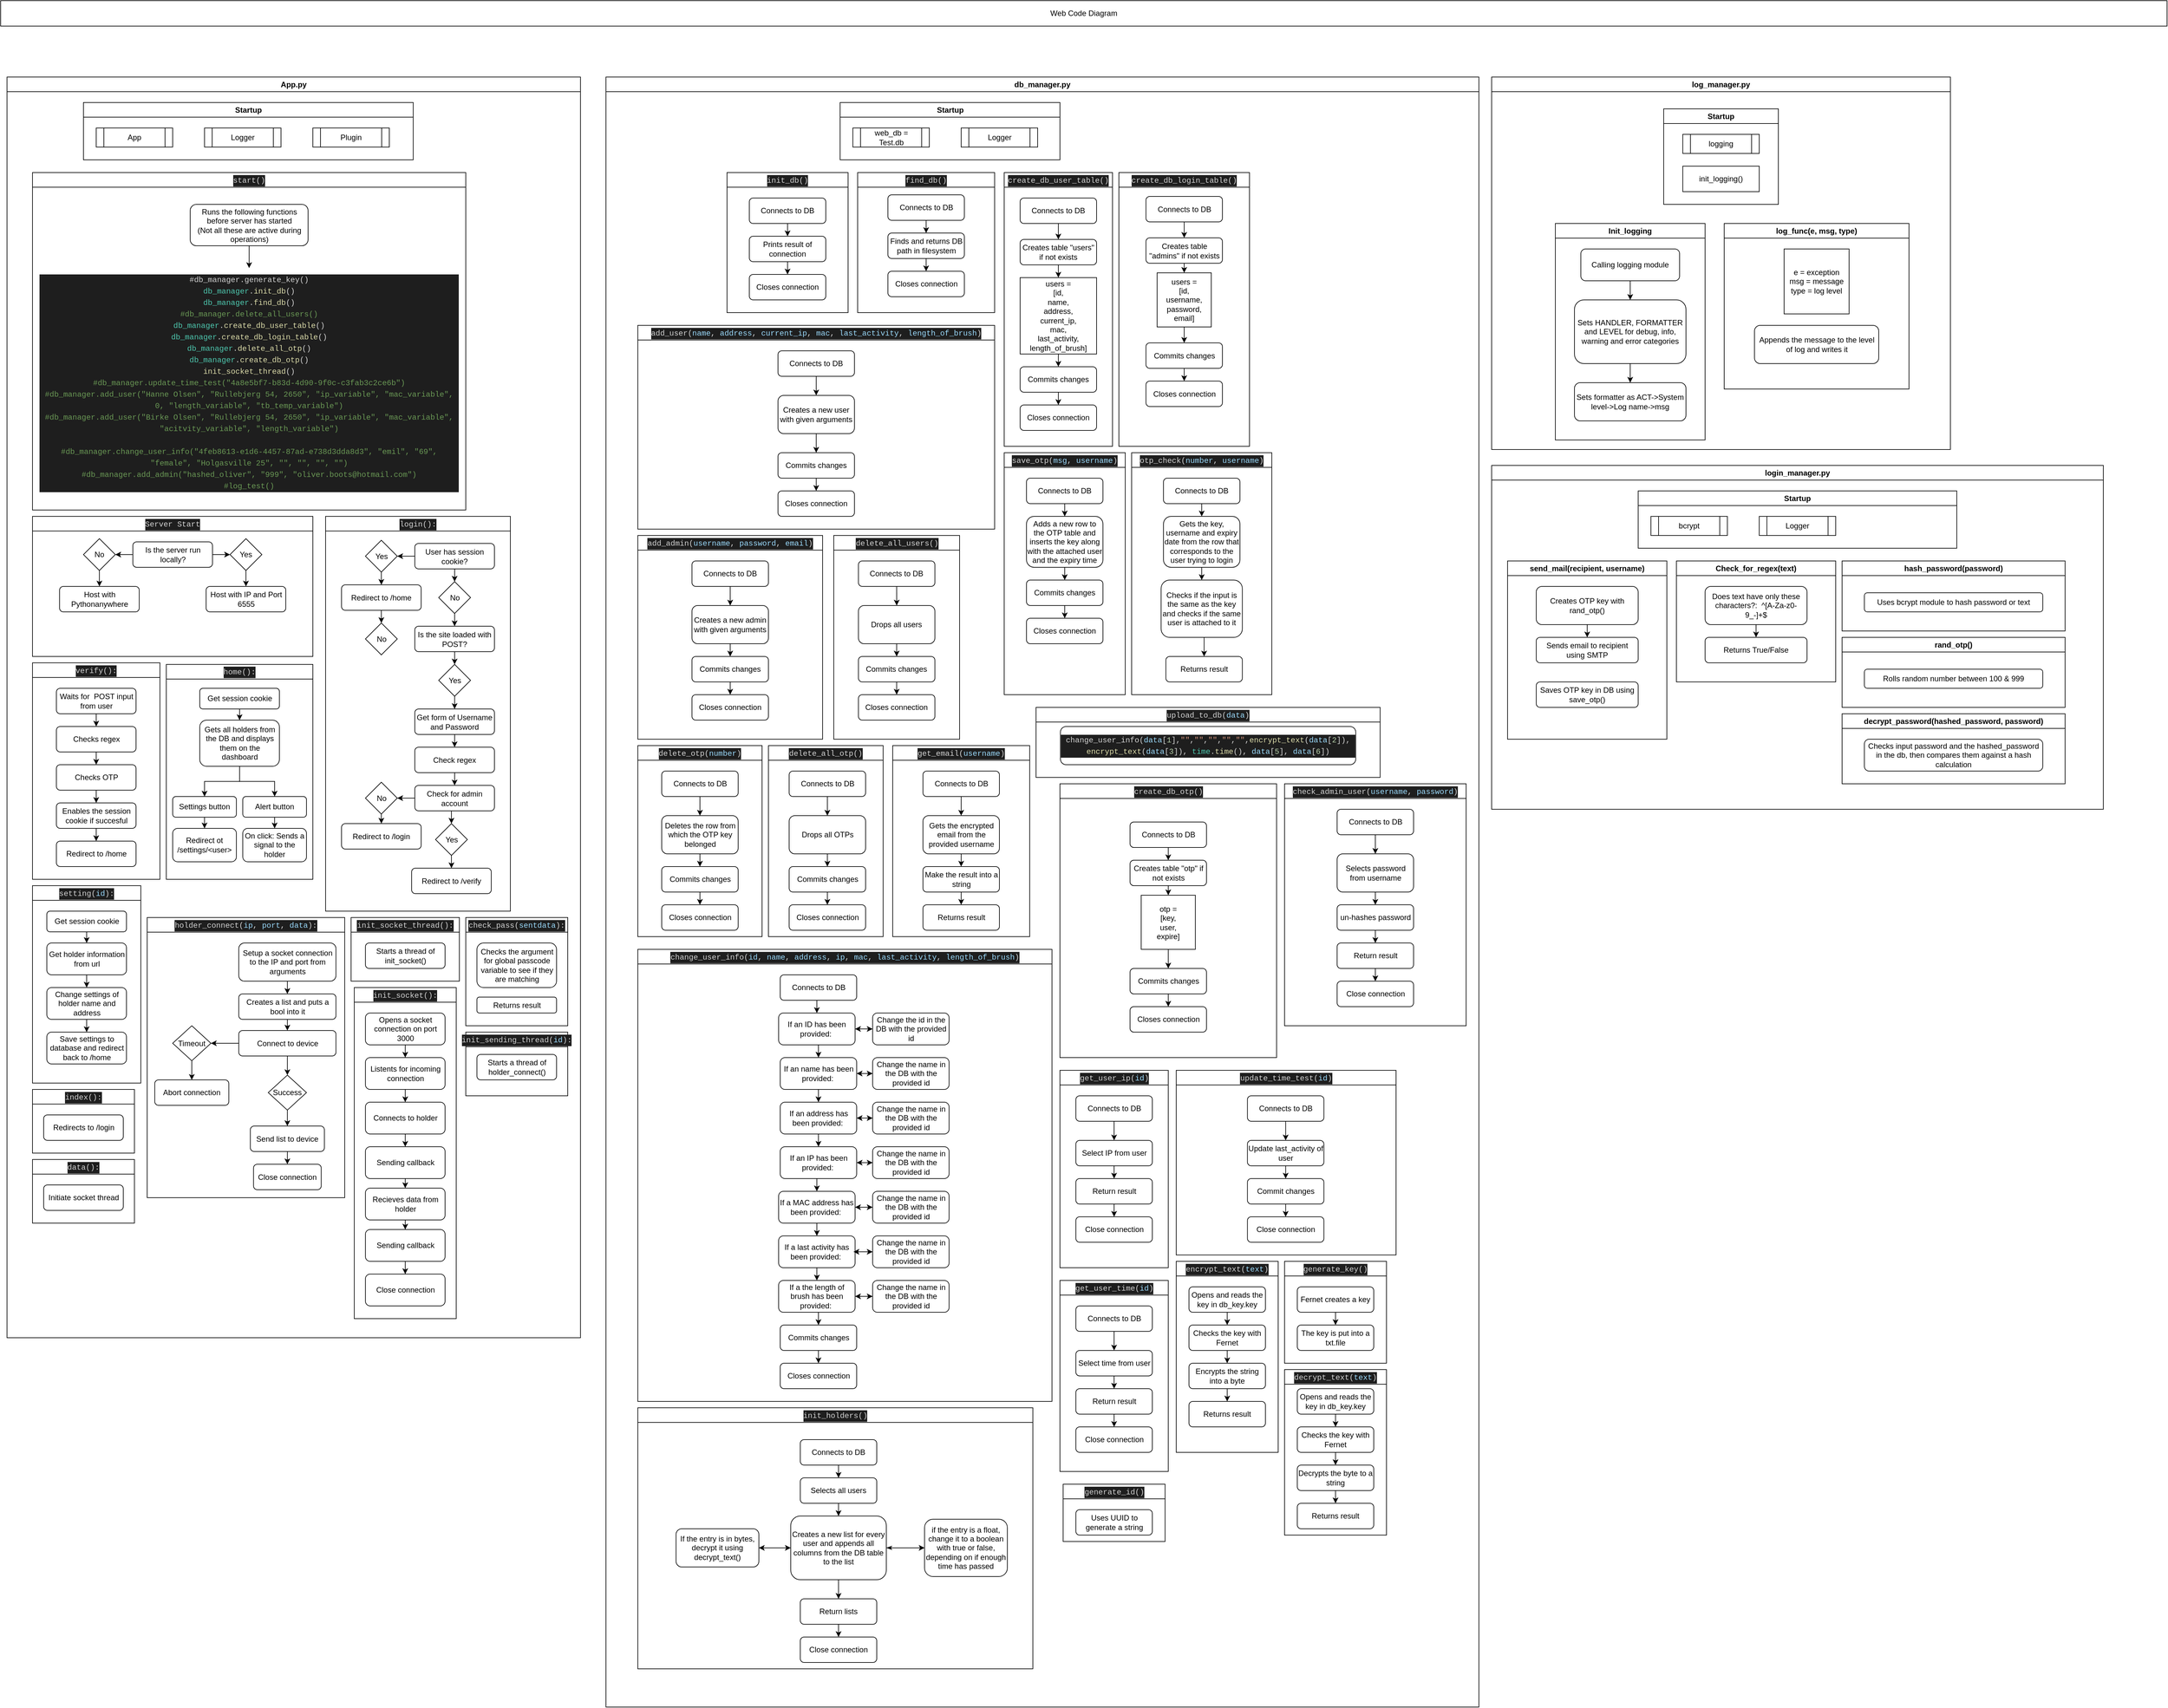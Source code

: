 <mxfile version="22.1.2" type="device">
  <diagram name="Page-1" id="QE8vZVnPBZV8oYVL76SA">
    <mxGraphModel dx="2603" dy="1625" grid="1" gridSize="10" guides="1" tooltips="1" connect="1" arrows="1" fold="1" page="1" pageScale="1" pageWidth="850" pageHeight="1100" math="0" shadow="0">
      <root>
        <mxCell id="0" />
        <mxCell id="1" parent="0" />
        <mxCell id="vFeUDvUmldkNWTVdKpO3-1" value="Web Code Diagram" style="rounded=0;whiteSpace=wrap;html=1;" parent="1" vertex="1">
          <mxGeometry width="3400" height="40" as="geometry" />
        </mxCell>
        <mxCell id="vFeUDvUmldkNWTVdKpO3-5" value="App.py" style="swimlane;whiteSpace=wrap;html=1;startSize=23;" parent="1" vertex="1">
          <mxGeometry x="10" y="120" width="900" height="1980" as="geometry" />
        </mxCell>
        <mxCell id="jKt7BB2rqirvgxjqpm9y-76" value="Startup" style="swimlane;whiteSpace=wrap;html=1;" parent="vFeUDvUmldkNWTVdKpO3-5" vertex="1">
          <mxGeometry x="120" y="40" width="517.5" height="90" as="geometry" />
        </mxCell>
        <mxCell id="jKt7BB2rqirvgxjqpm9y-77" value="App" style="shape=process;whiteSpace=wrap;html=1;backgroundOutline=1;" parent="jKt7BB2rqirvgxjqpm9y-76" vertex="1">
          <mxGeometry x="20" y="40" width="120" height="30" as="geometry" />
        </mxCell>
        <mxCell id="jKt7BB2rqirvgxjqpm9y-78" value="Logger" style="shape=process;whiteSpace=wrap;html=1;backgroundOutline=1;" parent="jKt7BB2rqirvgxjqpm9y-76" vertex="1">
          <mxGeometry x="190" y="40" width="120" height="30" as="geometry" />
        </mxCell>
        <mxCell id="jKt7BB2rqirvgxjqpm9y-79" value="Plugin" style="shape=process;whiteSpace=wrap;html=1;backgroundOutline=1;" parent="jKt7BB2rqirvgxjqpm9y-76" vertex="1">
          <mxGeometry x="360" y="40" width="120" height="30" as="geometry" />
        </mxCell>
        <mxCell id="jKt7BB2rqirvgxjqpm9y-80" value="&lt;div style=&quot;color: rgb(212, 212, 212); background-color: rgb(30, 30, 30); font-family: Menlo, Monaco, &amp;quot;Courier New&amp;quot;, monospace; font-weight: normal; line-height: 18px;&quot;&gt;&lt;div style=&quot;line-height: 18px;&quot;&gt;start()&lt;/div&gt;&lt;/div&gt;" style="swimlane;whiteSpace=wrap;html=1;" parent="vFeUDvUmldkNWTVdKpO3-5" vertex="1">
          <mxGeometry x="40" y="150" width="680" height="530" as="geometry" />
        </mxCell>
        <mxCell id="jKt7BB2rqirvgxjqpm9y-89" style="edgeStyle=orthogonalEdgeStyle;rounded=0;orthogonalLoop=1;jettySize=auto;html=1;exitX=0.5;exitY=1;exitDx=0;exitDy=0;" parent="jKt7BB2rqirvgxjqpm9y-80" source="jKt7BB2rqirvgxjqpm9y-86" target="jKt7BB2rqirvgxjqpm9y-88" edge="1">
          <mxGeometry relative="1" as="geometry" />
        </mxCell>
        <mxCell id="jKt7BB2rqirvgxjqpm9y-86" value="Runs the following functions before server has started&lt;br&gt;(Not all these are active during operations)" style="rounded=1;whiteSpace=wrap;html=1;" parent="jKt7BB2rqirvgxjqpm9y-80" vertex="1">
          <mxGeometry x="247.5" y="50" width="185" height="65" as="geometry" />
        </mxCell>
        <mxCell id="jKt7BB2rqirvgxjqpm9y-88" value="&lt;div style=&quot;color: rgb(212, 212, 212); background-color: rgb(30, 30, 30); font-family: Menlo, Monaco, &amp;quot;Courier New&amp;quot;, monospace; line-height: 18px;&quot;&gt;&lt;div&gt;#db_manager.generate_key()&lt;/div&gt;&lt;div&gt;        &lt;span style=&quot;color: #4ec9b0;&quot;&gt;db_manager&lt;/span&gt;.&lt;span style=&quot;color: #dcdcaa;&quot;&gt;init_db&lt;/span&gt;()&lt;/div&gt;&lt;div&gt;        &lt;span style=&quot;color: #4ec9b0;&quot;&gt;db_manager&lt;/span&gt;.&lt;span style=&quot;color: #dcdcaa;&quot;&gt;find_db&lt;/span&gt;()&lt;/div&gt;&lt;div&gt;        &lt;span style=&quot;color: #6a9955;&quot;&gt;#db_manager.delete_all_users()&lt;/span&gt;&lt;/div&gt;&lt;div&gt;        &lt;span style=&quot;color: #4ec9b0;&quot;&gt;db_manager&lt;/span&gt;.&lt;span style=&quot;color: #dcdcaa;&quot;&gt;create_db_user_table&lt;/span&gt;()&lt;/div&gt;&lt;div&gt;        &lt;span style=&quot;color: #4ec9b0;&quot;&gt;db_manager&lt;/span&gt;.&lt;span style=&quot;color: #dcdcaa;&quot;&gt;create_db_login_table&lt;/span&gt;()&lt;/div&gt;&lt;div&gt;        &lt;span style=&quot;color: #4ec9b0;&quot;&gt;db_manager&lt;/span&gt;.&lt;span style=&quot;color: #dcdcaa;&quot;&gt;delete_all_otp&lt;/span&gt;()&lt;/div&gt;&lt;div&gt;        &lt;span style=&quot;color: #4ec9b0;&quot;&gt;db_manager&lt;/span&gt;.&lt;span style=&quot;color: #dcdcaa;&quot;&gt;create_db_otp&lt;/span&gt;()&lt;/div&gt;&lt;div&gt;        &lt;span style=&quot;color: #dcdcaa;&quot;&gt;init_socket_thread&lt;/span&gt;() &lt;/div&gt;&lt;div&gt;        &lt;span style=&quot;color: #6a9955;&quot;&gt;#db_manager.update_time_test(&quot;4a8e5bf7-b83d-4d90-9f0c-c3fab3c2ce6b&quot;)&lt;/span&gt;&lt;/div&gt;&lt;div&gt;        &lt;span style=&quot;color: #6a9955;&quot;&gt;#db_manager.add_user(&quot;Hanne Olsen&quot;, &quot;Rullebjerg 54, 2650&quot;, &quot;ip_variable&quot;, &quot;mac_variable&quot;, 0, &quot;length_variable&quot;, &quot;tb_temp_variable&quot;)&lt;/span&gt;&lt;/div&gt;&lt;div&gt;        &lt;span style=&quot;color: #6a9955;&quot;&gt;#db_manager.add_user(&quot;Birke Olsen&quot;, &quot;Rullebjerg 54, 2650&quot;, &quot;ip_variable&quot;, &quot;mac_variable&quot;, &quot;acitvity_variable&quot;, &quot;length_variable&quot;)&lt;/span&gt;&lt;/div&gt;&lt;br&gt;&lt;div&gt;        &lt;span style=&quot;color: #6a9955;&quot;&gt;#db_manager.change_user_info(&quot;4feb8613-e1d6-4457-87ad-e738d3dda8d3&quot;, &quot;emil&quot;, &quot;69&quot;, &quot;female&quot;, &quot;Holgasville 25&quot;, &quot;&quot;, &quot;&quot;, &quot;&quot;, &quot;&quot;)&lt;/span&gt;&lt;/div&gt;&lt;div&gt;        &lt;span style=&quot;color: #6a9955;&quot;&gt;#db_manager.add_admin(&quot;hashed_oliver&quot;, &quot;999&quot;, &quot;oliver.boots@hotmail.com&quot;)&lt;/span&gt;&lt;/div&gt;&lt;div&gt;        &lt;span style=&quot;color: #6a9955;&quot;&gt;#log_test()&lt;/span&gt;&lt;/div&gt;&lt;/div&gt;" style="text;html=1;strokeColor=none;fillColor=none;align=center;verticalAlign=middle;whiteSpace=wrap;rounded=0;" parent="jKt7BB2rqirvgxjqpm9y-80" vertex="1">
          <mxGeometry x="10" y="150" width="660" height="360" as="geometry" />
        </mxCell>
        <mxCell id="jKt7BB2rqirvgxjqpm9y-90" value="&lt;div style=&quot;color: rgb(212, 212, 212); background-color: rgb(30, 30, 30); font-family: Menlo, Monaco, &amp;quot;Courier New&amp;quot;, monospace; font-weight: normal; line-height: 18px;&quot;&gt;Server Start&lt;/div&gt;" style="swimlane;whiteSpace=wrap;html=1;" parent="vFeUDvUmldkNWTVdKpO3-5" vertex="1">
          <mxGeometry x="40" y="690" width="440" height="220" as="geometry" />
        </mxCell>
        <mxCell id="jKt7BB2rqirvgxjqpm9y-98" style="edgeStyle=orthogonalEdgeStyle;rounded=0;orthogonalLoop=1;jettySize=auto;html=1;exitX=0;exitY=0.5;exitDx=0;exitDy=0;entryX=1;entryY=0.5;entryDx=0;entryDy=0;" parent="jKt7BB2rqirvgxjqpm9y-90" source="jKt7BB2rqirvgxjqpm9y-92" target="jKt7BB2rqirvgxjqpm9y-97" edge="1">
          <mxGeometry relative="1" as="geometry" />
        </mxCell>
        <mxCell id="jKt7BB2rqirvgxjqpm9y-99" style="edgeStyle=orthogonalEdgeStyle;rounded=0;orthogonalLoop=1;jettySize=auto;html=1;exitX=1;exitY=0.5;exitDx=0;exitDy=0;entryX=0;entryY=0.5;entryDx=0;entryDy=0;" parent="jKt7BB2rqirvgxjqpm9y-90" source="jKt7BB2rqirvgxjqpm9y-92" target="jKt7BB2rqirvgxjqpm9y-96" edge="1">
          <mxGeometry relative="1" as="geometry" />
        </mxCell>
        <mxCell id="jKt7BB2rqirvgxjqpm9y-92" value="Is the server run locally?" style="rounded=1;whiteSpace=wrap;html=1;" parent="jKt7BB2rqirvgxjqpm9y-90" vertex="1">
          <mxGeometry x="157.5" y="40" width="125" height="40" as="geometry" />
        </mxCell>
        <mxCell id="jKt7BB2rqirvgxjqpm9y-103" style="edgeStyle=orthogonalEdgeStyle;rounded=0;orthogonalLoop=1;jettySize=auto;html=1;exitX=0.5;exitY=1;exitDx=0;exitDy=0;entryX=0.5;entryY=0;entryDx=0;entryDy=0;" parent="jKt7BB2rqirvgxjqpm9y-90" source="jKt7BB2rqirvgxjqpm9y-96" target="jKt7BB2rqirvgxjqpm9y-100" edge="1">
          <mxGeometry relative="1" as="geometry" />
        </mxCell>
        <mxCell id="jKt7BB2rqirvgxjqpm9y-96" value="Yes" style="rhombus;whiteSpace=wrap;html=1;" parent="jKt7BB2rqirvgxjqpm9y-90" vertex="1">
          <mxGeometry x="310" y="35" width="50" height="50" as="geometry" />
        </mxCell>
        <mxCell id="jKt7BB2rqirvgxjqpm9y-102" style="edgeStyle=orthogonalEdgeStyle;rounded=0;orthogonalLoop=1;jettySize=auto;html=1;exitX=0.5;exitY=1;exitDx=0;exitDy=0;entryX=0.5;entryY=0;entryDx=0;entryDy=0;" parent="jKt7BB2rqirvgxjqpm9y-90" source="jKt7BB2rqirvgxjqpm9y-97" target="jKt7BB2rqirvgxjqpm9y-101" edge="1">
          <mxGeometry relative="1" as="geometry" />
        </mxCell>
        <mxCell id="jKt7BB2rqirvgxjqpm9y-97" value="No" style="rhombus;whiteSpace=wrap;html=1;" parent="jKt7BB2rqirvgxjqpm9y-90" vertex="1">
          <mxGeometry x="80" y="35" width="50" height="50" as="geometry" />
        </mxCell>
        <mxCell id="jKt7BB2rqirvgxjqpm9y-100" value="Host with IP and Port 6555" style="rounded=1;whiteSpace=wrap;html=1;" parent="jKt7BB2rqirvgxjqpm9y-90" vertex="1">
          <mxGeometry x="272.5" y="110" width="125" height="40" as="geometry" />
        </mxCell>
        <mxCell id="jKt7BB2rqirvgxjqpm9y-101" value="Host with Pythonanywhere" style="rounded=1;whiteSpace=wrap;html=1;" parent="jKt7BB2rqirvgxjqpm9y-90" vertex="1">
          <mxGeometry x="42.5" y="110" width="125" height="40" as="geometry" />
        </mxCell>
        <mxCell id="jKt7BB2rqirvgxjqpm9y-104" value="&lt;div style=&quot;color: rgb(212, 212, 212); background-color: rgb(30, 30, 30); font-family: Menlo, Monaco, &amp;quot;Courier New&amp;quot;, monospace; font-weight: normal; line-height: 18px;&quot;&gt;&lt;div style=&quot;line-height: 18px;&quot;&gt;login():&lt;/div&gt;&lt;/div&gt;" style="swimlane;whiteSpace=wrap;html=1;" parent="vFeUDvUmldkNWTVdKpO3-5" vertex="1">
          <mxGeometry x="500" y="690" width="290" height="620" as="geometry" />
        </mxCell>
        <mxCell id="jKt7BB2rqirvgxjqpm9y-137" style="edgeStyle=orthogonalEdgeStyle;rounded=0;orthogonalLoop=1;jettySize=auto;html=1;exitX=0;exitY=0.5;exitDx=0;exitDy=0;entryX=1;entryY=0.5;entryDx=0;entryDy=0;" parent="jKt7BB2rqirvgxjqpm9y-104" source="jKt7BB2rqirvgxjqpm9y-107" target="jKt7BB2rqirvgxjqpm9y-134" edge="1">
          <mxGeometry relative="1" as="geometry" />
        </mxCell>
        <mxCell id="jKt7BB2rqirvgxjqpm9y-139" style="edgeStyle=orthogonalEdgeStyle;rounded=0;orthogonalLoop=1;jettySize=auto;html=1;exitX=0.5;exitY=1;exitDx=0;exitDy=0;entryX=0.5;entryY=0;entryDx=0;entryDy=0;" parent="jKt7BB2rqirvgxjqpm9y-104" source="jKt7BB2rqirvgxjqpm9y-107" target="jKt7BB2rqirvgxjqpm9y-135" edge="1">
          <mxGeometry relative="1" as="geometry" />
        </mxCell>
        <mxCell id="jKt7BB2rqirvgxjqpm9y-107" value="User has session cookie?" style="rounded=1;whiteSpace=wrap;html=1;" parent="jKt7BB2rqirvgxjqpm9y-104" vertex="1">
          <mxGeometry x="140" y="42.5" width="125" height="40" as="geometry" />
        </mxCell>
        <mxCell id="jKt7BB2rqirvgxjqpm9y-138" style="edgeStyle=orthogonalEdgeStyle;rounded=0;orthogonalLoop=1;jettySize=auto;html=1;exitX=0.5;exitY=1;exitDx=0;exitDy=0;entryX=0.5;entryY=0;entryDx=0;entryDy=0;" parent="jKt7BB2rqirvgxjqpm9y-104" source="jKt7BB2rqirvgxjqpm9y-134" target="jKt7BB2rqirvgxjqpm9y-136" edge="1">
          <mxGeometry relative="1" as="geometry" />
        </mxCell>
        <mxCell id="jKt7BB2rqirvgxjqpm9y-134" value="Yes" style="rhombus;whiteSpace=wrap;html=1;" parent="jKt7BB2rqirvgxjqpm9y-104" vertex="1">
          <mxGeometry x="62.5" y="37.5" width="50" height="50" as="geometry" />
        </mxCell>
        <mxCell id="jKt7BB2rqirvgxjqpm9y-157" style="edgeStyle=orthogonalEdgeStyle;rounded=0;orthogonalLoop=1;jettySize=auto;html=1;exitX=0.5;exitY=1;exitDx=0;exitDy=0;entryX=0.5;entryY=0;entryDx=0;entryDy=0;" parent="jKt7BB2rqirvgxjqpm9y-104" source="jKt7BB2rqirvgxjqpm9y-135" target="jKt7BB2rqirvgxjqpm9y-140" edge="1">
          <mxGeometry relative="1" as="geometry" />
        </mxCell>
        <mxCell id="jKt7BB2rqirvgxjqpm9y-135" value="No" style="rhombus;whiteSpace=wrap;html=1;" parent="jKt7BB2rqirvgxjqpm9y-104" vertex="1">
          <mxGeometry x="177.5" y="102.5" width="50" height="50" as="geometry" />
        </mxCell>
        <mxCell id="jKt7BB2rqirvgxjqpm9y-161" style="edgeStyle=orthogonalEdgeStyle;rounded=0;orthogonalLoop=1;jettySize=auto;html=1;exitX=0.5;exitY=1;exitDx=0;exitDy=0;entryX=0.5;entryY=0;entryDx=0;entryDy=0;" parent="jKt7BB2rqirvgxjqpm9y-104" source="jKt7BB2rqirvgxjqpm9y-136" target="jKt7BB2rqirvgxjqpm9y-141" edge="1">
          <mxGeometry relative="1" as="geometry" />
        </mxCell>
        <mxCell id="jKt7BB2rqirvgxjqpm9y-136" value="Redirect to /home" style="rounded=1;whiteSpace=wrap;html=1;" parent="jKt7BB2rqirvgxjqpm9y-104" vertex="1">
          <mxGeometry x="25" y="107.5" width="125" height="40" as="geometry" />
        </mxCell>
        <mxCell id="jKt7BB2rqirvgxjqpm9y-158" style="edgeStyle=orthogonalEdgeStyle;rounded=0;orthogonalLoop=1;jettySize=auto;html=1;exitX=0.5;exitY=1;exitDx=0;exitDy=0;entryX=0.5;entryY=0;entryDx=0;entryDy=0;" parent="jKt7BB2rqirvgxjqpm9y-104" source="jKt7BB2rqirvgxjqpm9y-140" target="jKt7BB2rqirvgxjqpm9y-143" edge="1">
          <mxGeometry relative="1" as="geometry" />
        </mxCell>
        <mxCell id="jKt7BB2rqirvgxjqpm9y-140" value="Is the site loaded with POST?" style="rounded=1;whiteSpace=wrap;html=1;" parent="jKt7BB2rqirvgxjqpm9y-104" vertex="1">
          <mxGeometry x="140" y="172.5" width="125" height="40" as="geometry" />
        </mxCell>
        <mxCell id="jKt7BB2rqirvgxjqpm9y-141" value="No" style="rhombus;whiteSpace=wrap;html=1;" parent="jKt7BB2rqirvgxjqpm9y-104" vertex="1">
          <mxGeometry x="62.5" y="167.5" width="50" height="50" as="geometry" />
        </mxCell>
        <mxCell id="jKt7BB2rqirvgxjqpm9y-159" style="edgeStyle=orthogonalEdgeStyle;rounded=0;orthogonalLoop=1;jettySize=auto;html=1;exitX=0.5;exitY=1;exitDx=0;exitDy=0;entryX=0.5;entryY=0;entryDx=0;entryDy=0;" parent="jKt7BB2rqirvgxjqpm9y-104" source="jKt7BB2rqirvgxjqpm9y-143" target="jKt7BB2rqirvgxjqpm9y-144" edge="1">
          <mxGeometry relative="1" as="geometry" />
        </mxCell>
        <mxCell id="jKt7BB2rqirvgxjqpm9y-143" value="Yes" style="rhombus;whiteSpace=wrap;html=1;" parent="jKt7BB2rqirvgxjqpm9y-104" vertex="1">
          <mxGeometry x="177.5" y="232.5" width="50" height="50" as="geometry" />
        </mxCell>
        <mxCell id="jKt7BB2rqirvgxjqpm9y-155" style="edgeStyle=orthogonalEdgeStyle;rounded=0;orthogonalLoop=1;jettySize=auto;html=1;exitX=0.5;exitY=1;exitDx=0;exitDy=0;entryX=0.5;entryY=0;entryDx=0;entryDy=0;" parent="jKt7BB2rqirvgxjqpm9y-104" source="jKt7BB2rqirvgxjqpm9y-144" target="jKt7BB2rqirvgxjqpm9y-145" edge="1">
          <mxGeometry relative="1" as="geometry" />
        </mxCell>
        <mxCell id="jKt7BB2rqirvgxjqpm9y-144" value="Get form of Username and Password" style="rounded=1;whiteSpace=wrap;html=1;" parent="jKt7BB2rqirvgxjqpm9y-104" vertex="1">
          <mxGeometry x="140" y="302.5" width="125" height="40" as="geometry" />
        </mxCell>
        <mxCell id="jKt7BB2rqirvgxjqpm9y-156" style="edgeStyle=orthogonalEdgeStyle;rounded=0;orthogonalLoop=1;jettySize=auto;html=1;exitX=0.5;exitY=1;exitDx=0;exitDy=0;entryX=0.5;entryY=0;entryDx=0;entryDy=0;" parent="jKt7BB2rqirvgxjqpm9y-104" source="jKt7BB2rqirvgxjqpm9y-145" target="jKt7BB2rqirvgxjqpm9y-146" edge="1">
          <mxGeometry relative="1" as="geometry" />
        </mxCell>
        <mxCell id="jKt7BB2rqirvgxjqpm9y-145" value="Check regex" style="rounded=1;whiteSpace=wrap;html=1;" parent="jKt7BB2rqirvgxjqpm9y-104" vertex="1">
          <mxGeometry x="140" y="362.5" width="125" height="40" as="geometry" />
        </mxCell>
        <mxCell id="jKt7BB2rqirvgxjqpm9y-151" style="edgeStyle=orthogonalEdgeStyle;rounded=0;orthogonalLoop=1;jettySize=auto;html=1;exitX=0;exitY=0.5;exitDx=0;exitDy=0;entryX=1;entryY=0.5;entryDx=0;entryDy=0;" parent="jKt7BB2rqirvgxjqpm9y-104" source="jKt7BB2rqirvgxjqpm9y-146" target="jKt7BB2rqirvgxjqpm9y-148" edge="1">
          <mxGeometry relative="1" as="geometry" />
        </mxCell>
        <mxCell id="jKt7BB2rqirvgxjqpm9y-153" style="edgeStyle=orthogonalEdgeStyle;rounded=0;orthogonalLoop=1;jettySize=auto;html=1;exitX=0.5;exitY=1;exitDx=0;exitDy=0;entryX=0.5;entryY=0;entryDx=0;entryDy=0;" parent="jKt7BB2rqirvgxjqpm9y-104" source="jKt7BB2rqirvgxjqpm9y-146" target="jKt7BB2rqirvgxjqpm9y-149" edge="1">
          <mxGeometry relative="1" as="geometry" />
        </mxCell>
        <mxCell id="jKt7BB2rqirvgxjqpm9y-146" value="Check for admin account" style="rounded=1;whiteSpace=wrap;html=1;" parent="jKt7BB2rqirvgxjqpm9y-104" vertex="1">
          <mxGeometry x="140" y="422.5" width="125" height="40" as="geometry" />
        </mxCell>
        <mxCell id="jKt7BB2rqirvgxjqpm9y-147" value="Redirect to /verify" style="rounded=1;whiteSpace=wrap;html=1;" parent="jKt7BB2rqirvgxjqpm9y-104" vertex="1">
          <mxGeometry x="135" y="552.5" width="125" height="40" as="geometry" />
        </mxCell>
        <mxCell id="jKt7BB2rqirvgxjqpm9y-152" style="edgeStyle=orthogonalEdgeStyle;rounded=0;orthogonalLoop=1;jettySize=auto;html=1;exitX=0.5;exitY=1;exitDx=0;exitDy=0;entryX=0.5;entryY=0;entryDx=0;entryDy=0;" parent="jKt7BB2rqirvgxjqpm9y-104" source="jKt7BB2rqirvgxjqpm9y-148" target="jKt7BB2rqirvgxjqpm9y-150" edge="1">
          <mxGeometry relative="1" as="geometry" />
        </mxCell>
        <mxCell id="jKt7BB2rqirvgxjqpm9y-148" value="No" style="rhombus;whiteSpace=wrap;html=1;" parent="jKt7BB2rqirvgxjqpm9y-104" vertex="1">
          <mxGeometry x="62.5" y="417.5" width="50" height="50" as="geometry" />
        </mxCell>
        <mxCell id="jKt7BB2rqirvgxjqpm9y-154" style="edgeStyle=orthogonalEdgeStyle;rounded=0;orthogonalLoop=1;jettySize=auto;html=1;exitX=0.5;exitY=1;exitDx=0;exitDy=0;entryX=0.5;entryY=0;entryDx=0;entryDy=0;" parent="jKt7BB2rqirvgxjqpm9y-104" source="jKt7BB2rqirvgxjqpm9y-149" target="jKt7BB2rqirvgxjqpm9y-147" edge="1">
          <mxGeometry relative="1" as="geometry" />
        </mxCell>
        <mxCell id="jKt7BB2rqirvgxjqpm9y-149" value="Yes" style="rhombus;whiteSpace=wrap;html=1;" parent="jKt7BB2rqirvgxjqpm9y-104" vertex="1">
          <mxGeometry x="172.5" y="482.5" width="50" height="50" as="geometry" />
        </mxCell>
        <mxCell id="jKt7BB2rqirvgxjqpm9y-150" value="Redirect to /login" style="rounded=1;whiteSpace=wrap;html=1;" parent="jKt7BB2rqirvgxjqpm9y-104" vertex="1">
          <mxGeometry x="25" y="482.5" width="125" height="40" as="geometry" />
        </mxCell>
        <mxCell id="jKt7BB2rqirvgxjqpm9y-116" value="&lt;div style=&quot;color: rgb(212, 212, 212); background-color: rgb(30, 30, 30); font-family: Menlo, Monaco, &amp;quot;Courier New&amp;quot;, monospace; font-weight: normal; line-height: 18px;&quot;&gt;&lt;div style=&quot;line-height: 18px;&quot;&gt;home():&lt;/div&gt;&lt;/div&gt;" style="swimlane;whiteSpace=wrap;html=1;" parent="jKt7BB2rqirvgxjqpm9y-104" vertex="1">
          <mxGeometry x="-250" y="232.5" width="230" height="337.5" as="geometry" />
        </mxCell>
        <mxCell id="Bc-3nZtJ0KfaH0o4yzkR-1" style="edgeStyle=orthogonalEdgeStyle;rounded=0;orthogonalLoop=1;jettySize=auto;html=1;exitX=0.5;exitY=1;exitDx=0;exitDy=0;" edge="1" parent="jKt7BB2rqirvgxjqpm9y-116" source="jKt7BB2rqirvgxjqpm9y-117" target="jKt7BB2rqirvgxjqpm9y-170">
          <mxGeometry relative="1" as="geometry" />
        </mxCell>
        <mxCell id="jKt7BB2rqirvgxjqpm9y-117" value="Get session cookie" style="rounded=1;whiteSpace=wrap;html=1;" parent="jKt7BB2rqirvgxjqpm9y-116" vertex="1">
          <mxGeometry x="52.5" y="37.5" width="125" height="32.5" as="geometry" />
        </mxCell>
        <mxCell id="Bc-3nZtJ0KfaH0o4yzkR-2" style="edgeStyle=orthogonalEdgeStyle;rounded=0;orthogonalLoop=1;jettySize=auto;html=1;exitX=0.5;exitY=1;exitDx=0;exitDy=0;" edge="1" parent="jKt7BB2rqirvgxjqpm9y-116" source="jKt7BB2rqirvgxjqpm9y-170" target="jKt7BB2rqirvgxjqpm9y-171">
          <mxGeometry relative="1" as="geometry" />
        </mxCell>
        <mxCell id="Bc-3nZtJ0KfaH0o4yzkR-3" style="edgeStyle=orthogonalEdgeStyle;rounded=0;orthogonalLoop=1;jettySize=auto;html=1;exitX=0.5;exitY=1;exitDx=0;exitDy=0;entryX=0.5;entryY=0;entryDx=0;entryDy=0;" edge="1" parent="jKt7BB2rqirvgxjqpm9y-116" source="jKt7BB2rqirvgxjqpm9y-170" target="jKt7BB2rqirvgxjqpm9y-172">
          <mxGeometry relative="1" as="geometry" />
        </mxCell>
        <mxCell id="jKt7BB2rqirvgxjqpm9y-170" value="Gets all holders from the DB and displays them on the dashboard" style="rounded=1;whiteSpace=wrap;html=1;" parent="jKt7BB2rqirvgxjqpm9y-116" vertex="1">
          <mxGeometry x="52.5" y="87.5" width="125" height="72.5" as="geometry" />
        </mxCell>
        <mxCell id="Bc-3nZtJ0KfaH0o4yzkR-5" style="edgeStyle=orthogonalEdgeStyle;rounded=0;orthogonalLoop=1;jettySize=auto;html=1;exitX=0.5;exitY=1;exitDx=0;exitDy=0;entryX=0.5;entryY=0;entryDx=0;entryDy=0;" edge="1" parent="jKt7BB2rqirvgxjqpm9y-116" source="jKt7BB2rqirvgxjqpm9y-171" target="jKt7BB2rqirvgxjqpm9y-252">
          <mxGeometry relative="1" as="geometry" />
        </mxCell>
        <mxCell id="jKt7BB2rqirvgxjqpm9y-171" value="Settings button" style="rounded=1;whiteSpace=wrap;html=1;" parent="jKt7BB2rqirvgxjqpm9y-116" vertex="1">
          <mxGeometry x="10" y="207.5" width="100" height="32.5" as="geometry" />
        </mxCell>
        <mxCell id="Bc-3nZtJ0KfaH0o4yzkR-4" style="edgeStyle=orthogonalEdgeStyle;rounded=0;orthogonalLoop=1;jettySize=auto;html=1;exitX=0.5;exitY=1;exitDx=0;exitDy=0;entryX=0.5;entryY=0;entryDx=0;entryDy=0;" edge="1" parent="jKt7BB2rqirvgxjqpm9y-116" source="jKt7BB2rqirvgxjqpm9y-172" target="jKt7BB2rqirvgxjqpm9y-173">
          <mxGeometry relative="1" as="geometry" />
        </mxCell>
        <mxCell id="jKt7BB2rqirvgxjqpm9y-172" value="Alert button" style="rounded=1;whiteSpace=wrap;html=1;" parent="jKt7BB2rqirvgxjqpm9y-116" vertex="1">
          <mxGeometry x="120" y="207.5" width="100" height="32.5" as="geometry" />
        </mxCell>
        <mxCell id="jKt7BB2rqirvgxjqpm9y-173" value="On click: Sends a signal to the holder" style="rounded=1;whiteSpace=wrap;html=1;" parent="jKt7BB2rqirvgxjqpm9y-116" vertex="1">
          <mxGeometry x="120" y="257.5" width="100" height="52.5" as="geometry" />
        </mxCell>
        <mxCell id="jKt7BB2rqirvgxjqpm9y-252" value="Redirect ot /settings/&amp;lt;user&amp;gt;" style="rounded=1;whiteSpace=wrap;html=1;" parent="jKt7BB2rqirvgxjqpm9y-116" vertex="1">
          <mxGeometry x="10" y="257.5" width="100" height="52.5" as="geometry" />
        </mxCell>
        <mxCell id="jKt7BB2rqirvgxjqpm9y-114" value="&lt;div style=&quot;color: rgb(212, 212, 212); background-color: rgb(30, 30, 30); font-family: Menlo, Monaco, &amp;quot;Courier New&amp;quot;, monospace; font-weight: normal; line-height: 18px;&quot;&gt;&lt;div style=&quot;line-height: 18px;&quot;&gt;verify():&lt;/div&gt;&lt;/div&gt;" style="swimlane;whiteSpace=wrap;html=1;" parent="vFeUDvUmldkNWTVdKpO3-5" vertex="1">
          <mxGeometry x="40" y="920" width="200" height="340" as="geometry" />
        </mxCell>
        <mxCell id="jKt7BB2rqirvgxjqpm9y-166" style="edgeStyle=orthogonalEdgeStyle;rounded=0;orthogonalLoop=1;jettySize=auto;html=1;exitX=0.5;exitY=1;exitDx=0;exitDy=0;entryX=0.5;entryY=0;entryDx=0;entryDy=0;" parent="jKt7BB2rqirvgxjqpm9y-114" source="jKt7BB2rqirvgxjqpm9y-115" target="jKt7BB2rqirvgxjqpm9y-162" edge="1">
          <mxGeometry relative="1" as="geometry" />
        </mxCell>
        <mxCell id="jKt7BB2rqirvgxjqpm9y-115" value="Waits for&amp;nbsp; POST input from user" style="rounded=1;whiteSpace=wrap;html=1;" parent="jKt7BB2rqirvgxjqpm9y-114" vertex="1">
          <mxGeometry x="37.5" y="40" width="125" height="40" as="geometry" />
        </mxCell>
        <mxCell id="jKt7BB2rqirvgxjqpm9y-167" style="edgeStyle=orthogonalEdgeStyle;rounded=0;orthogonalLoop=1;jettySize=auto;html=1;exitX=0.5;exitY=1;exitDx=0;exitDy=0;entryX=0.5;entryY=0;entryDx=0;entryDy=0;" parent="jKt7BB2rqirvgxjqpm9y-114" source="jKt7BB2rqirvgxjqpm9y-162" target="jKt7BB2rqirvgxjqpm9y-163" edge="1">
          <mxGeometry relative="1" as="geometry" />
        </mxCell>
        <mxCell id="jKt7BB2rqirvgxjqpm9y-162" value="Checks regex" style="rounded=1;whiteSpace=wrap;html=1;" parent="jKt7BB2rqirvgxjqpm9y-114" vertex="1">
          <mxGeometry x="37.5" y="100" width="125" height="40" as="geometry" />
        </mxCell>
        <mxCell id="jKt7BB2rqirvgxjqpm9y-168" style="edgeStyle=orthogonalEdgeStyle;rounded=0;orthogonalLoop=1;jettySize=auto;html=1;exitX=0.5;exitY=1;exitDx=0;exitDy=0;entryX=0.5;entryY=0;entryDx=0;entryDy=0;" parent="jKt7BB2rqirvgxjqpm9y-114" source="jKt7BB2rqirvgxjqpm9y-163" target="jKt7BB2rqirvgxjqpm9y-164" edge="1">
          <mxGeometry relative="1" as="geometry" />
        </mxCell>
        <mxCell id="jKt7BB2rqirvgxjqpm9y-163" value="Checks OTP" style="rounded=1;whiteSpace=wrap;html=1;" parent="jKt7BB2rqirvgxjqpm9y-114" vertex="1">
          <mxGeometry x="37.5" y="160" width="125" height="40" as="geometry" />
        </mxCell>
        <mxCell id="jKt7BB2rqirvgxjqpm9y-169" style="edgeStyle=orthogonalEdgeStyle;rounded=0;orthogonalLoop=1;jettySize=auto;html=1;exitX=0.5;exitY=1;exitDx=0;exitDy=0;entryX=0.5;entryY=0;entryDx=0;entryDy=0;" parent="jKt7BB2rqirvgxjqpm9y-114" source="jKt7BB2rqirvgxjqpm9y-164" target="jKt7BB2rqirvgxjqpm9y-165" edge="1">
          <mxGeometry relative="1" as="geometry" />
        </mxCell>
        <mxCell id="jKt7BB2rqirvgxjqpm9y-164" value="Enables the session cookie if succesful" style="rounded=1;whiteSpace=wrap;html=1;" parent="jKt7BB2rqirvgxjqpm9y-114" vertex="1">
          <mxGeometry x="37.5" y="220" width="125" height="40" as="geometry" />
        </mxCell>
        <mxCell id="jKt7BB2rqirvgxjqpm9y-165" value="Redirect to /home" style="rounded=1;whiteSpace=wrap;html=1;" parent="jKt7BB2rqirvgxjqpm9y-114" vertex="1">
          <mxGeometry x="37.5" y="280" width="125" height="40" as="geometry" />
        </mxCell>
        <mxCell id="jKt7BB2rqirvgxjqpm9y-118" value="&lt;div style=&quot;color: rgb(212, 212, 212); background-color: rgb(30, 30, 30); font-family: Menlo, Monaco, &amp;quot;Courier New&amp;quot;, monospace; font-weight: normal; line-height: 18px;&quot;&gt;&lt;div style=&quot;line-height: 18px;&quot;&gt;&lt;div style=&quot;line-height: 18px;&quot;&gt;setting(&lt;span style=&quot;color: #9cdcfe;&quot;&gt;id&lt;/span&gt;):&lt;/div&gt;&lt;/div&gt;&lt;/div&gt;" style="swimlane;whiteSpace=wrap;html=1;" parent="vFeUDvUmldkNWTVdKpO3-5" vertex="1">
          <mxGeometry x="40" y="1270" width="170" height="310" as="geometry" />
        </mxCell>
        <mxCell id="Bc-3nZtJ0KfaH0o4yzkR-11" style="edgeStyle=orthogonalEdgeStyle;rounded=0;orthogonalLoop=1;jettySize=auto;html=1;exitX=0.5;exitY=1;exitDx=0;exitDy=0;entryX=0.5;entryY=0;entryDx=0;entryDy=0;" edge="1" parent="jKt7BB2rqirvgxjqpm9y-118" source="Bc-3nZtJ0KfaH0o4yzkR-7" target="Bc-3nZtJ0KfaH0o4yzkR-8">
          <mxGeometry relative="1" as="geometry" />
        </mxCell>
        <mxCell id="Bc-3nZtJ0KfaH0o4yzkR-7" value="Get session cookie" style="rounded=1;whiteSpace=wrap;html=1;" vertex="1" parent="jKt7BB2rqirvgxjqpm9y-118">
          <mxGeometry x="22.5" y="40" width="125" height="32.5" as="geometry" />
        </mxCell>
        <mxCell id="Bc-3nZtJ0KfaH0o4yzkR-12" style="edgeStyle=orthogonalEdgeStyle;rounded=0;orthogonalLoop=1;jettySize=auto;html=1;exitX=0.5;exitY=1;exitDx=0;exitDy=0;entryX=0.5;entryY=0;entryDx=0;entryDy=0;" edge="1" parent="jKt7BB2rqirvgxjqpm9y-118" source="Bc-3nZtJ0KfaH0o4yzkR-8" target="Bc-3nZtJ0KfaH0o4yzkR-9">
          <mxGeometry relative="1" as="geometry" />
        </mxCell>
        <mxCell id="Bc-3nZtJ0KfaH0o4yzkR-8" value="Get holder information from url" style="rounded=1;whiteSpace=wrap;html=1;" vertex="1" parent="jKt7BB2rqirvgxjqpm9y-118">
          <mxGeometry x="22.5" y="90" width="125" height="50" as="geometry" />
        </mxCell>
        <mxCell id="Bc-3nZtJ0KfaH0o4yzkR-13" style="edgeStyle=orthogonalEdgeStyle;rounded=0;orthogonalLoop=1;jettySize=auto;html=1;exitX=0.5;exitY=1;exitDx=0;exitDy=0;entryX=0.5;entryY=0;entryDx=0;entryDy=0;" edge="1" parent="jKt7BB2rqirvgxjqpm9y-118" source="Bc-3nZtJ0KfaH0o4yzkR-9" target="Bc-3nZtJ0KfaH0o4yzkR-10">
          <mxGeometry relative="1" as="geometry" />
        </mxCell>
        <mxCell id="Bc-3nZtJ0KfaH0o4yzkR-9" value="Change settings of holder name and address" style="rounded=1;whiteSpace=wrap;html=1;" vertex="1" parent="jKt7BB2rqirvgxjqpm9y-118">
          <mxGeometry x="22.5" y="160" width="125" height="50" as="geometry" />
        </mxCell>
        <mxCell id="Bc-3nZtJ0KfaH0o4yzkR-10" value="Save settings to database and redirect back to /home" style="rounded=1;whiteSpace=wrap;html=1;" vertex="1" parent="jKt7BB2rqirvgxjqpm9y-118">
          <mxGeometry x="22.5" y="230" width="125" height="50" as="geometry" />
        </mxCell>
        <mxCell id="jKt7BB2rqirvgxjqpm9y-120" value="&lt;div style=&quot;color: rgb(212, 212, 212); background-color: rgb(30, 30, 30); font-family: Menlo, Monaco, &amp;quot;Courier New&amp;quot;, monospace; font-weight: normal; line-height: 18px;&quot;&gt;&lt;div style=&quot;line-height: 18px;&quot;&gt;&lt;div style=&quot;line-height: 18px;&quot;&gt;&lt;div style=&quot;line-height: 18px;&quot;&gt;holder_connect(&lt;span style=&quot;color: #9cdcfe;&quot;&gt;ip&lt;/span&gt;, &lt;span style=&quot;color: #9cdcfe;&quot;&gt;port&lt;/span&gt;, &lt;span style=&quot;color: #9cdcfe;&quot;&gt;data&lt;/span&gt;):&lt;/div&gt;&lt;/div&gt;&lt;/div&gt;&lt;/div&gt;" style="swimlane;whiteSpace=wrap;html=1;" parent="vFeUDvUmldkNWTVdKpO3-5" vertex="1">
          <mxGeometry x="220" y="1320" width="310" height="440" as="geometry" />
        </mxCell>
        <mxCell id="Bc-3nZtJ0KfaH0o4yzkR-51" style="edgeStyle=orthogonalEdgeStyle;rounded=0;orthogonalLoop=1;jettySize=auto;html=1;exitX=0.5;exitY=1;exitDx=0;exitDy=0;entryX=0.5;entryY=0;entryDx=0;entryDy=0;" edge="1" parent="jKt7BB2rqirvgxjqpm9y-120" source="jKt7BB2rqirvgxjqpm9y-121" target="Bc-3nZtJ0KfaH0o4yzkR-14">
          <mxGeometry relative="1" as="geometry" />
        </mxCell>
        <mxCell id="jKt7BB2rqirvgxjqpm9y-121" value="Setup a socket connection to the IP and port from arguments" style="rounded=1;whiteSpace=wrap;html=1;" parent="jKt7BB2rqirvgxjqpm9y-120" vertex="1">
          <mxGeometry x="143.75" y="40" width="152.5" height="60" as="geometry" />
        </mxCell>
        <mxCell id="Bc-3nZtJ0KfaH0o4yzkR-50" style="edgeStyle=orthogonalEdgeStyle;rounded=0;orthogonalLoop=1;jettySize=auto;html=1;exitX=0.5;exitY=1;exitDx=0;exitDy=0;entryX=0.5;entryY=0;entryDx=0;entryDy=0;" edge="1" parent="jKt7BB2rqirvgxjqpm9y-120" source="Bc-3nZtJ0KfaH0o4yzkR-14" target="Bc-3nZtJ0KfaH0o4yzkR-15">
          <mxGeometry relative="1" as="geometry" />
        </mxCell>
        <mxCell id="Bc-3nZtJ0KfaH0o4yzkR-14" value="Creates a list and puts a bool into it" style="rounded=1;whiteSpace=wrap;html=1;" vertex="1" parent="jKt7BB2rqirvgxjqpm9y-120">
          <mxGeometry x="143.75" y="120" width="152.5" height="40" as="geometry" />
        </mxCell>
        <mxCell id="Bc-3nZtJ0KfaH0o4yzkR-22" style="edgeStyle=orthogonalEdgeStyle;rounded=0;orthogonalLoop=1;jettySize=auto;html=1;exitX=0;exitY=0.5;exitDx=0;exitDy=0;entryX=1;entryY=0.5;entryDx=0;entryDy=0;" edge="1" parent="jKt7BB2rqirvgxjqpm9y-120" source="Bc-3nZtJ0KfaH0o4yzkR-15" target="Bc-3nZtJ0KfaH0o4yzkR-17">
          <mxGeometry relative="1" as="geometry" />
        </mxCell>
        <mxCell id="Bc-3nZtJ0KfaH0o4yzkR-23" style="edgeStyle=orthogonalEdgeStyle;rounded=0;orthogonalLoop=1;jettySize=auto;html=1;exitX=0.5;exitY=1;exitDx=0;exitDy=0;entryX=0.5;entryY=0;entryDx=0;entryDy=0;" edge="1" parent="jKt7BB2rqirvgxjqpm9y-120" source="Bc-3nZtJ0KfaH0o4yzkR-15" target="Bc-3nZtJ0KfaH0o4yzkR-18">
          <mxGeometry relative="1" as="geometry" />
        </mxCell>
        <mxCell id="Bc-3nZtJ0KfaH0o4yzkR-15" value="Connect to device" style="rounded=1;whiteSpace=wrap;html=1;" vertex="1" parent="jKt7BB2rqirvgxjqpm9y-120">
          <mxGeometry x="143.75" y="177.5" width="152.5" height="40" as="geometry" />
        </mxCell>
        <mxCell id="Bc-3nZtJ0KfaH0o4yzkR-21" style="edgeStyle=orthogonalEdgeStyle;rounded=0;orthogonalLoop=1;jettySize=auto;html=1;entryX=0.5;entryY=0;entryDx=0;entryDy=0;" edge="1" parent="jKt7BB2rqirvgxjqpm9y-120" source="Bc-3nZtJ0KfaH0o4yzkR-17" target="Bc-3nZtJ0KfaH0o4yzkR-19">
          <mxGeometry relative="1" as="geometry" />
        </mxCell>
        <mxCell id="Bc-3nZtJ0KfaH0o4yzkR-17" value="Timeout" style="rhombus;whiteSpace=wrap;html=1;" vertex="1" parent="jKt7BB2rqirvgxjqpm9y-120">
          <mxGeometry x="40.01" y="170" width="60" height="55" as="geometry" />
        </mxCell>
        <mxCell id="Bc-3nZtJ0KfaH0o4yzkR-48" style="edgeStyle=orthogonalEdgeStyle;rounded=0;orthogonalLoop=1;jettySize=auto;html=1;exitX=0.5;exitY=1;exitDx=0;exitDy=0;entryX=0.5;entryY=0;entryDx=0;entryDy=0;" edge="1" parent="jKt7BB2rqirvgxjqpm9y-120" source="Bc-3nZtJ0KfaH0o4yzkR-18" target="Bc-3nZtJ0KfaH0o4yzkR-24">
          <mxGeometry relative="1" as="geometry" />
        </mxCell>
        <mxCell id="Bc-3nZtJ0KfaH0o4yzkR-18" value="Success" style="rhombus;whiteSpace=wrap;html=1;" vertex="1" parent="jKt7BB2rqirvgxjqpm9y-120">
          <mxGeometry x="190" y="247.5" width="60" height="55" as="geometry" />
        </mxCell>
        <mxCell id="Bc-3nZtJ0KfaH0o4yzkR-19" value="Abort connection" style="rounded=1;whiteSpace=wrap;html=1;" vertex="1" parent="jKt7BB2rqirvgxjqpm9y-120">
          <mxGeometry x="11.88" y="255" width="116.25" height="40" as="geometry" />
        </mxCell>
        <mxCell id="Bc-3nZtJ0KfaH0o4yzkR-49" style="edgeStyle=orthogonalEdgeStyle;rounded=0;orthogonalLoop=1;jettySize=auto;html=1;exitX=0.5;exitY=1;exitDx=0;exitDy=0;entryX=0.5;entryY=0;entryDx=0;entryDy=0;" edge="1" parent="jKt7BB2rqirvgxjqpm9y-120" source="Bc-3nZtJ0KfaH0o4yzkR-24" target="Bc-3nZtJ0KfaH0o4yzkR-47">
          <mxGeometry relative="1" as="geometry" />
        </mxCell>
        <mxCell id="Bc-3nZtJ0KfaH0o4yzkR-24" value="Send list to device" style="rounded=1;whiteSpace=wrap;html=1;" vertex="1" parent="jKt7BB2rqirvgxjqpm9y-120">
          <mxGeometry x="161.88" y="327.5" width="116.25" height="40" as="geometry" />
        </mxCell>
        <mxCell id="Bc-3nZtJ0KfaH0o4yzkR-47" value="Close connection" style="rounded=1;whiteSpace=wrap;html=1;" vertex="1" parent="jKt7BB2rqirvgxjqpm9y-120">
          <mxGeometry x="166.88" y="387.5" width="106.25" height="40" as="geometry" />
        </mxCell>
        <mxCell id="jKt7BB2rqirvgxjqpm9y-122" value="&lt;div style=&quot;color: rgb(212, 212, 212); background-color: rgb(30, 30, 30); font-family: Menlo, Monaco, &amp;quot;Courier New&amp;quot;, monospace; font-weight: normal; line-height: 18px;&quot;&gt;&lt;div style=&quot;line-height: 18px;&quot;&gt;&lt;div style=&quot;line-height: 18px;&quot;&gt;&lt;div style=&quot;line-height: 18px;&quot;&gt;index():&lt;/div&gt;&lt;/div&gt;&lt;/div&gt;&lt;/div&gt;" style="swimlane;whiteSpace=wrap;html=1;" parent="vFeUDvUmldkNWTVdKpO3-5" vertex="1">
          <mxGeometry x="40" y="1590" width="160" height="100" as="geometry" />
        </mxCell>
        <mxCell id="jKt7BB2rqirvgxjqpm9y-123" value="Redirects to /login" style="rounded=1;whiteSpace=wrap;html=1;" parent="jKt7BB2rqirvgxjqpm9y-122" vertex="1">
          <mxGeometry x="17.5" y="40" width="125" height="40" as="geometry" />
        </mxCell>
        <mxCell id="jKt7BB2rqirvgxjqpm9y-124" value="&lt;div style=&quot;color: rgb(212, 212, 212); background-color: rgb(30, 30, 30); font-family: Menlo, Monaco, &amp;quot;Courier New&amp;quot;, monospace; font-weight: normal; line-height: 18px;&quot;&gt;&lt;div style=&quot;line-height: 18px;&quot;&gt;&lt;div style=&quot;line-height: 18px;&quot;&gt;&lt;div style=&quot;line-height: 18px;&quot;&gt;&lt;div style=&quot;line-height: 18px;&quot;&gt;data():&lt;/div&gt;&lt;/div&gt;&lt;/div&gt;&lt;/div&gt;&lt;/div&gt;" style="swimlane;whiteSpace=wrap;html=1;" parent="vFeUDvUmldkNWTVdKpO3-5" vertex="1">
          <mxGeometry x="40" y="1700" width="160" height="100" as="geometry" />
        </mxCell>
        <mxCell id="jKt7BB2rqirvgxjqpm9y-125" value="Initiate socket thread" style="rounded=1;whiteSpace=wrap;html=1;" parent="jKt7BB2rqirvgxjqpm9y-124" vertex="1">
          <mxGeometry x="17.5" y="40" width="125" height="40" as="geometry" />
        </mxCell>
        <mxCell id="jKt7BB2rqirvgxjqpm9y-126" value="&lt;div style=&quot;color: rgb(212, 212, 212); background-color: rgb(30, 30, 30); font-family: Menlo, Monaco, &amp;quot;Courier New&amp;quot;, monospace; font-weight: normal; line-height: 18px;&quot;&gt;&lt;div style=&quot;line-height: 18px;&quot;&gt;&lt;div style=&quot;line-height: 18px;&quot;&gt;&lt;div style=&quot;line-height: 18px;&quot;&gt;&lt;div style=&quot;line-height: 18px;&quot;&gt;&lt;div style=&quot;line-height: 18px;&quot;&gt;init_socket():&lt;/div&gt;&lt;/div&gt;&lt;/div&gt;&lt;/div&gt;&lt;/div&gt;&lt;/div&gt;" style="swimlane;whiteSpace=wrap;html=1;" parent="vFeUDvUmldkNWTVdKpO3-5" vertex="1">
          <mxGeometry x="545" y="1430" width="160" height="520" as="geometry" />
        </mxCell>
        <mxCell id="Bc-3nZtJ0KfaH0o4yzkR-62" style="edgeStyle=orthogonalEdgeStyle;rounded=0;orthogonalLoop=1;jettySize=auto;html=1;exitX=0.5;exitY=1;exitDx=0;exitDy=0;entryX=0.5;entryY=0;entryDx=0;entryDy=0;" edge="1" parent="jKt7BB2rqirvgxjqpm9y-126" source="jKt7BB2rqirvgxjqpm9y-127" target="Bc-3nZtJ0KfaH0o4yzkR-56">
          <mxGeometry relative="1" as="geometry" />
        </mxCell>
        <mxCell id="jKt7BB2rqirvgxjqpm9y-127" value="Opens a socket connection on port 3000" style="rounded=1;whiteSpace=wrap;html=1;" parent="jKt7BB2rqirvgxjqpm9y-126" vertex="1">
          <mxGeometry x="17.5" y="40" width="125" height="50" as="geometry" />
        </mxCell>
        <mxCell id="Bc-3nZtJ0KfaH0o4yzkR-63" style="edgeStyle=orthogonalEdgeStyle;rounded=0;orthogonalLoop=1;jettySize=auto;html=1;exitX=0.5;exitY=1;exitDx=0;exitDy=0;entryX=0.5;entryY=0;entryDx=0;entryDy=0;" edge="1" parent="jKt7BB2rqirvgxjqpm9y-126" source="Bc-3nZtJ0KfaH0o4yzkR-56" target="Bc-3nZtJ0KfaH0o4yzkR-57">
          <mxGeometry relative="1" as="geometry" />
        </mxCell>
        <mxCell id="Bc-3nZtJ0KfaH0o4yzkR-56" value="Listents for incoming connection" style="rounded=1;whiteSpace=wrap;html=1;" vertex="1" parent="jKt7BB2rqirvgxjqpm9y-126">
          <mxGeometry x="17.5" y="110" width="125" height="50" as="geometry" />
        </mxCell>
        <mxCell id="Bc-3nZtJ0KfaH0o4yzkR-64" style="edgeStyle=orthogonalEdgeStyle;rounded=0;orthogonalLoop=1;jettySize=auto;html=1;exitX=0.5;exitY=1;exitDx=0;exitDy=0;entryX=0.5;entryY=0;entryDx=0;entryDy=0;" edge="1" parent="jKt7BB2rqirvgxjqpm9y-126" source="Bc-3nZtJ0KfaH0o4yzkR-57" target="Bc-3nZtJ0KfaH0o4yzkR-58">
          <mxGeometry relative="1" as="geometry" />
        </mxCell>
        <mxCell id="Bc-3nZtJ0KfaH0o4yzkR-57" value="Connects to holder" style="rounded=1;whiteSpace=wrap;html=1;" vertex="1" parent="jKt7BB2rqirvgxjqpm9y-126">
          <mxGeometry x="17.5" y="180" width="125" height="50" as="geometry" />
        </mxCell>
        <mxCell id="Bc-3nZtJ0KfaH0o4yzkR-65" style="edgeStyle=orthogonalEdgeStyle;rounded=0;orthogonalLoop=1;jettySize=auto;html=1;exitX=0.5;exitY=1;exitDx=0;exitDy=0;entryX=0.5;entryY=0;entryDx=0;entryDy=0;" edge="1" parent="jKt7BB2rqirvgxjqpm9y-126" source="Bc-3nZtJ0KfaH0o4yzkR-58" target="Bc-3nZtJ0KfaH0o4yzkR-59">
          <mxGeometry relative="1" as="geometry" />
        </mxCell>
        <mxCell id="Bc-3nZtJ0KfaH0o4yzkR-58" value="Sending callback" style="rounded=1;whiteSpace=wrap;html=1;" vertex="1" parent="jKt7BB2rqirvgxjqpm9y-126">
          <mxGeometry x="17.5" y="250" width="125" height="50" as="geometry" />
        </mxCell>
        <mxCell id="Bc-3nZtJ0KfaH0o4yzkR-66" style="edgeStyle=orthogonalEdgeStyle;rounded=0;orthogonalLoop=1;jettySize=auto;html=1;exitX=0.5;exitY=1;exitDx=0;exitDy=0;" edge="1" parent="jKt7BB2rqirvgxjqpm9y-126" source="Bc-3nZtJ0KfaH0o4yzkR-59" target="Bc-3nZtJ0KfaH0o4yzkR-60">
          <mxGeometry relative="1" as="geometry" />
        </mxCell>
        <mxCell id="Bc-3nZtJ0KfaH0o4yzkR-59" value="Recieves data from holder" style="rounded=1;whiteSpace=wrap;html=1;" vertex="1" parent="jKt7BB2rqirvgxjqpm9y-126">
          <mxGeometry x="17.5" y="315" width="125" height="50" as="geometry" />
        </mxCell>
        <mxCell id="Bc-3nZtJ0KfaH0o4yzkR-67" style="edgeStyle=orthogonalEdgeStyle;rounded=0;orthogonalLoop=1;jettySize=auto;html=1;exitX=0.5;exitY=1;exitDx=0;exitDy=0;" edge="1" parent="jKt7BB2rqirvgxjqpm9y-126" source="Bc-3nZtJ0KfaH0o4yzkR-60" target="Bc-3nZtJ0KfaH0o4yzkR-61">
          <mxGeometry relative="1" as="geometry" />
        </mxCell>
        <mxCell id="Bc-3nZtJ0KfaH0o4yzkR-60" value="Sending callback" style="rounded=1;whiteSpace=wrap;html=1;" vertex="1" parent="jKt7BB2rqirvgxjqpm9y-126">
          <mxGeometry x="17.5" y="380" width="125" height="50" as="geometry" />
        </mxCell>
        <mxCell id="Bc-3nZtJ0KfaH0o4yzkR-61" value="Close connection" style="rounded=1;whiteSpace=wrap;html=1;" vertex="1" parent="jKt7BB2rqirvgxjqpm9y-126">
          <mxGeometry x="17.5" y="450" width="125" height="50" as="geometry" />
        </mxCell>
        <mxCell id="jKt7BB2rqirvgxjqpm9y-132" value="&lt;div style=&quot;color: rgb(212, 212, 212); background-color: rgb(30, 30, 30); font-family: Menlo, Monaco, &amp;quot;Courier New&amp;quot;, monospace; font-weight: normal; line-height: 18px;&quot;&gt;&lt;div style=&quot;line-height: 18px;&quot;&gt;&lt;div style=&quot;line-height: 18px;&quot;&gt;&lt;div style=&quot;line-height: 18px;&quot;&gt;&lt;div style=&quot;line-height: 18px;&quot;&gt;&lt;div style=&quot;line-height: 18px;&quot;&gt;&lt;div style=&quot;line-height: 18px;&quot;&gt;init_socket_thread():&lt;/div&gt;&lt;/div&gt;&lt;/div&gt;&lt;/div&gt;&lt;/div&gt;&lt;/div&gt;&lt;/div&gt;" style="swimlane;whiteSpace=wrap;html=1;" parent="vFeUDvUmldkNWTVdKpO3-5" vertex="1">
          <mxGeometry x="540" y="1320" width="170" height="100" as="geometry" />
        </mxCell>
        <mxCell id="jKt7BB2rqirvgxjqpm9y-133" value="Starts a thread of init_socket()" style="rounded=1;whiteSpace=wrap;html=1;" parent="jKt7BB2rqirvgxjqpm9y-132" vertex="1">
          <mxGeometry x="22.5" y="40" width="125" height="40" as="geometry" />
        </mxCell>
        <mxCell id="jKt7BB2rqirvgxjqpm9y-130" value="&lt;div style=&quot;color: rgb(212, 212, 212); background-color: rgb(30, 30, 30); font-family: Menlo, Monaco, &amp;quot;Courier New&amp;quot;, monospace; font-weight: normal; line-height: 18px;&quot;&gt;&lt;div style=&quot;line-height: 18px;&quot;&gt;&lt;div style=&quot;line-height: 18px;&quot;&gt;&lt;div style=&quot;line-height: 18px;&quot;&gt;&lt;div style=&quot;line-height: 18px;&quot;&gt;&lt;div style=&quot;line-height: 18px;&quot;&gt;&lt;div style=&quot;line-height: 18px;&quot;&gt;init_sending_thread(&lt;span style=&quot;color: #9cdcfe;&quot;&gt;id&lt;/span&gt;):&lt;/div&gt;&lt;/div&gt;&lt;/div&gt;&lt;/div&gt;&lt;/div&gt;&lt;/div&gt;&lt;/div&gt;" style="swimlane;whiteSpace=wrap;html=1;" parent="vFeUDvUmldkNWTVdKpO3-5" vertex="1">
          <mxGeometry x="720" y="1500" width="160" height="100" as="geometry" />
        </mxCell>
        <mxCell id="Bc-3nZtJ0KfaH0o4yzkR-68" value="Starts a thread of holder_connect()" style="rounded=1;whiteSpace=wrap;html=1;" vertex="1" parent="jKt7BB2rqirvgxjqpm9y-130">
          <mxGeometry x="17.5" y="35" width="125" height="40" as="geometry" />
        </mxCell>
        <mxCell id="Bc-3nZtJ0KfaH0o4yzkR-52" value="&lt;div style=&quot;color: rgb(212, 212, 212); background-color: rgb(30, 30, 30); font-family: Menlo, Monaco, &amp;quot;Courier New&amp;quot;, monospace; font-weight: normal; line-height: 18px;&quot;&gt;&lt;div style=&quot;line-height: 18px;&quot;&gt;&lt;div style=&quot;line-height: 18px;&quot;&gt;&lt;div style=&quot;line-height: 18px;&quot;&gt;&lt;div style=&quot;line-height: 18px;&quot;&gt;&lt;div style=&quot;line-height: 18px;&quot;&gt;&lt;div style=&quot;line-height: 18px;&quot;&gt;&lt;div style=&quot;line-height: 18px;&quot;&gt;check_pass(&lt;span style=&quot;color: #9cdcfe;&quot;&gt;sentdata&lt;/span&gt;):&lt;/div&gt;&lt;/div&gt;&lt;/div&gt;&lt;/div&gt;&lt;/div&gt;&lt;/div&gt;&lt;/div&gt;&lt;/div&gt;" style="swimlane;whiteSpace=wrap;html=1;" vertex="1" parent="vFeUDvUmldkNWTVdKpO3-5">
          <mxGeometry x="720" y="1320" width="160" height="170" as="geometry" />
        </mxCell>
        <mxCell id="Bc-3nZtJ0KfaH0o4yzkR-53" value="Checks the argument for global passcode variable to see if they are matching" style="rounded=1;whiteSpace=wrap;html=1;" vertex="1" parent="Bc-3nZtJ0KfaH0o4yzkR-52">
          <mxGeometry x="17.5" y="40" width="125" height="70" as="geometry" />
        </mxCell>
        <mxCell id="Bc-3nZtJ0KfaH0o4yzkR-55" value="Returns result" style="rounded=1;whiteSpace=wrap;html=1;" vertex="1" parent="Bc-3nZtJ0KfaH0o4yzkR-52">
          <mxGeometry x="17.5" y="125" width="125" height="25" as="geometry" />
        </mxCell>
        <mxCell id="vFeUDvUmldkNWTVdKpO3-6" value="log_manager.py" style="swimlane;whiteSpace=wrap;html=1;startSize=23;" parent="1" vertex="1">
          <mxGeometry x="2340" y="120" width="720" height="585" as="geometry" />
        </mxCell>
        <mxCell id="vFeUDvUmldkNWTVdKpO3-115" value="Startup" style="swimlane;whiteSpace=wrap;html=1;" parent="vFeUDvUmldkNWTVdKpO3-6" vertex="1">
          <mxGeometry x="270" y="50" width="180" height="150" as="geometry" />
        </mxCell>
        <mxCell id="vFeUDvUmldkNWTVdKpO3-117" value="logging" style="shape=process;whiteSpace=wrap;html=1;backgroundOutline=1;" parent="vFeUDvUmldkNWTVdKpO3-115" vertex="1">
          <mxGeometry x="30" y="40" width="120" height="30" as="geometry" />
        </mxCell>
        <mxCell id="vFeUDvUmldkNWTVdKpO3-120" value="init_logging()" style="rounded=0;whiteSpace=wrap;html=1;" parent="vFeUDvUmldkNWTVdKpO3-115" vertex="1">
          <mxGeometry x="30" y="90" width="120" height="40" as="geometry" />
        </mxCell>
        <mxCell id="vFeUDvUmldkNWTVdKpO3-121" value="Init_logging" style="swimlane;whiteSpace=wrap;html=1;" parent="vFeUDvUmldkNWTVdKpO3-6" vertex="1">
          <mxGeometry x="100" y="230" width="235" height="340" as="geometry" />
        </mxCell>
        <mxCell id="vFeUDvUmldkNWTVdKpO3-127" style="edgeStyle=orthogonalEdgeStyle;rounded=0;orthogonalLoop=1;jettySize=auto;html=1;exitX=0.5;exitY=1;exitDx=0;exitDy=0;entryX=0.5;entryY=0;entryDx=0;entryDy=0;" parent="vFeUDvUmldkNWTVdKpO3-121" source="vFeUDvUmldkNWTVdKpO3-124" target="vFeUDvUmldkNWTVdKpO3-125" edge="1">
          <mxGeometry relative="1" as="geometry" />
        </mxCell>
        <mxCell id="vFeUDvUmldkNWTVdKpO3-124" value="Calling logging module" style="rounded=1;whiteSpace=wrap;html=1;" parent="vFeUDvUmldkNWTVdKpO3-121" vertex="1">
          <mxGeometry x="40" y="40" width="155" height="50" as="geometry" />
        </mxCell>
        <mxCell id="vFeUDvUmldkNWTVdKpO3-128" style="edgeStyle=orthogonalEdgeStyle;rounded=0;orthogonalLoop=1;jettySize=auto;html=1;exitX=0.5;exitY=1;exitDx=0;exitDy=0;entryX=0.5;entryY=0;entryDx=0;entryDy=0;" parent="vFeUDvUmldkNWTVdKpO3-121" source="vFeUDvUmldkNWTVdKpO3-125" target="vFeUDvUmldkNWTVdKpO3-126" edge="1">
          <mxGeometry relative="1" as="geometry" />
        </mxCell>
        <mxCell id="vFeUDvUmldkNWTVdKpO3-125" value="Sets HANDLER, FORMATTER and LEVEL for debug, info, warning and error categories" style="rounded=1;whiteSpace=wrap;html=1;" parent="vFeUDvUmldkNWTVdKpO3-121" vertex="1">
          <mxGeometry x="30" y="120" width="175" height="100" as="geometry" />
        </mxCell>
        <mxCell id="vFeUDvUmldkNWTVdKpO3-126" value="Sets formatter as ACT-&amp;gt;System level-&amp;gt;Log name-&amp;gt;msg" style="rounded=1;whiteSpace=wrap;html=1;" parent="vFeUDvUmldkNWTVdKpO3-121" vertex="1">
          <mxGeometry x="30" y="250" width="175" height="60" as="geometry" />
        </mxCell>
        <mxCell id="vFeUDvUmldkNWTVdKpO3-129" value="log_func(e, msg, type)" style="swimlane;whiteSpace=wrap;html=1;" parent="vFeUDvUmldkNWTVdKpO3-6" vertex="1">
          <mxGeometry x="365" y="230" width="290" height="260" as="geometry" />
        </mxCell>
        <mxCell id="vFeUDvUmldkNWTVdKpO3-136" value="Appends the message to the level of log and writes it" style="rounded=1;whiteSpace=wrap;html=1;" parent="vFeUDvUmldkNWTVdKpO3-129" vertex="1">
          <mxGeometry x="47.5" y="160" width="195" height="60" as="geometry" />
        </mxCell>
        <mxCell id="vFeUDvUmldkNWTVdKpO3-137" value="e = exception&lt;br&gt;msg = message&lt;br&gt;type = log level" style="whiteSpace=wrap;html=1;aspect=fixed;" parent="vFeUDvUmldkNWTVdKpO3-129" vertex="1">
          <mxGeometry x="94" y="40" width="102" height="102" as="geometry" />
        </mxCell>
        <mxCell id="vFeUDvUmldkNWTVdKpO3-12" value="login_manager.py" style="swimlane;whiteSpace=wrap;html=1;startSize=23;" parent="1" vertex="1">
          <mxGeometry x="2340" y="730" width="960" height="540" as="geometry" />
        </mxCell>
        <mxCell id="vFeUDvUmldkNWTVdKpO3-92" value="Check_for_regex(text)" style="swimlane;whiteSpace=wrap;html=1;" parent="vFeUDvUmldkNWTVdKpO3-12" vertex="1">
          <mxGeometry x="290" y="150" width="250" height="190" as="geometry" />
        </mxCell>
        <mxCell id="vFeUDvUmldkNWTVdKpO3-104" style="edgeStyle=orthogonalEdgeStyle;rounded=0;orthogonalLoop=1;jettySize=auto;html=1;exitX=0.5;exitY=1;exitDx=0;exitDy=0;entryX=0.5;entryY=0;entryDx=0;entryDy=0;" parent="vFeUDvUmldkNWTVdKpO3-92" source="vFeUDvUmldkNWTVdKpO3-80" target="vFeUDvUmldkNWTVdKpO3-103" edge="1">
          <mxGeometry relative="1" as="geometry" />
        </mxCell>
        <mxCell id="vFeUDvUmldkNWTVdKpO3-80" value="Does text have only these characters?:&amp;nbsp; ^[A-Za-z0-9_-]+$" style="rounded=1;whiteSpace=wrap;html=1;" parent="vFeUDvUmldkNWTVdKpO3-92" vertex="1">
          <mxGeometry x="45" y="40" width="160" height="60" as="geometry" />
        </mxCell>
        <mxCell id="vFeUDvUmldkNWTVdKpO3-91" style="edgeStyle=orthogonalEdgeStyle;rounded=0;orthogonalLoop=1;jettySize=auto;html=1;exitX=0.5;exitY=1;exitDx=0;exitDy=0;" parent="vFeUDvUmldkNWTVdKpO3-92" edge="1">
          <mxGeometry relative="1" as="geometry">
            <mxPoint x="82.5" y="160" as="sourcePoint" />
            <mxPoint x="82.5" y="160" as="targetPoint" />
          </mxGeometry>
        </mxCell>
        <mxCell id="vFeUDvUmldkNWTVdKpO3-103" value="Returns True/False" style="rounded=1;whiteSpace=wrap;html=1;" parent="vFeUDvUmldkNWTVdKpO3-92" vertex="1">
          <mxGeometry x="45" y="120" width="160" height="40" as="geometry" />
        </mxCell>
        <mxCell id="vFeUDvUmldkNWTVdKpO3-97" value="Startup" style="swimlane;whiteSpace=wrap;html=1;" parent="vFeUDvUmldkNWTVdKpO3-12" vertex="1">
          <mxGeometry x="230" y="40" width="500" height="90" as="geometry" />
        </mxCell>
        <mxCell id="vFeUDvUmldkNWTVdKpO3-28" value="bcrypt" style="shape=process;whiteSpace=wrap;html=1;backgroundOutline=1;" parent="vFeUDvUmldkNWTVdKpO3-97" vertex="1">
          <mxGeometry x="20" y="40" width="120" height="30" as="geometry" />
        </mxCell>
        <mxCell id="vFeUDvUmldkNWTVdKpO3-27" value="Logger" style="shape=process;whiteSpace=wrap;html=1;backgroundOutline=1;" parent="vFeUDvUmldkNWTVdKpO3-97" vertex="1">
          <mxGeometry x="190" y="40" width="120" height="30" as="geometry" />
        </mxCell>
        <mxCell id="vFeUDvUmldkNWTVdKpO3-98" value="hash_password(password)" style="swimlane;whiteSpace=wrap;html=1;" parent="vFeUDvUmldkNWTVdKpO3-12" vertex="1">
          <mxGeometry x="550" y="150" width="350" height="110" as="geometry" />
        </mxCell>
        <mxCell id="vFeUDvUmldkNWTVdKpO3-72" value="Uses bcrypt module to hash password or text" style="rounded=1;whiteSpace=wrap;html=1;" parent="vFeUDvUmldkNWTVdKpO3-98" vertex="1">
          <mxGeometry x="35" y="50" width="280" height="30" as="geometry" />
        </mxCell>
        <mxCell id="vFeUDvUmldkNWTVdKpO3-105" value="send_mail(recipient, username)" style="swimlane;whiteSpace=wrap;html=1;" parent="vFeUDvUmldkNWTVdKpO3-12" vertex="1">
          <mxGeometry x="25" y="150" width="250" height="280" as="geometry" />
        </mxCell>
        <mxCell id="vFeUDvUmldkNWTVdKpO3-106" style="edgeStyle=orthogonalEdgeStyle;rounded=0;orthogonalLoop=1;jettySize=auto;html=1;exitX=0.5;exitY=1;exitDx=0;exitDy=0;entryX=0.5;entryY=0;entryDx=0;entryDy=0;" parent="vFeUDvUmldkNWTVdKpO3-105" source="vFeUDvUmldkNWTVdKpO3-107" target="vFeUDvUmldkNWTVdKpO3-109" edge="1">
          <mxGeometry relative="1" as="geometry" />
        </mxCell>
        <mxCell id="vFeUDvUmldkNWTVdKpO3-107" value="Creates OTP key with rand_otp()" style="rounded=1;whiteSpace=wrap;html=1;" parent="vFeUDvUmldkNWTVdKpO3-105" vertex="1">
          <mxGeometry x="45" y="40" width="160" height="60" as="geometry" />
        </mxCell>
        <mxCell id="vFeUDvUmldkNWTVdKpO3-108" style="edgeStyle=orthogonalEdgeStyle;rounded=0;orthogonalLoop=1;jettySize=auto;html=1;exitX=0.5;exitY=1;exitDx=0;exitDy=0;" parent="vFeUDvUmldkNWTVdKpO3-105" edge="1">
          <mxGeometry relative="1" as="geometry">
            <mxPoint x="82.5" y="160" as="sourcePoint" />
            <mxPoint x="82.5" y="160" as="targetPoint" />
          </mxGeometry>
        </mxCell>
        <mxCell id="vFeUDvUmldkNWTVdKpO3-109" value="Sends email to recipient using SMTP" style="rounded=1;whiteSpace=wrap;html=1;" parent="vFeUDvUmldkNWTVdKpO3-105" vertex="1">
          <mxGeometry x="45" y="120" width="160" height="40" as="geometry" />
        </mxCell>
        <mxCell id="vFeUDvUmldkNWTVdKpO3-110" value="Saves OTP key in DB using save_otp()" style="rounded=1;whiteSpace=wrap;html=1;" parent="vFeUDvUmldkNWTVdKpO3-105" vertex="1">
          <mxGeometry x="45" y="190" width="160" height="40" as="geometry" />
        </mxCell>
        <mxCell id="vFeUDvUmldkNWTVdKpO3-111" value="rand_otp()" style="swimlane;whiteSpace=wrap;html=1;" parent="vFeUDvUmldkNWTVdKpO3-12" vertex="1">
          <mxGeometry x="550" y="270" width="350" height="110" as="geometry" />
        </mxCell>
        <mxCell id="vFeUDvUmldkNWTVdKpO3-112" value="Rolls random number between 100 &amp;amp; 999" style="rounded=1;whiteSpace=wrap;html=1;" parent="vFeUDvUmldkNWTVdKpO3-111" vertex="1">
          <mxGeometry x="35" y="50" width="280" height="30" as="geometry" />
        </mxCell>
        <mxCell id="vFeUDvUmldkNWTVdKpO3-113" value="decrypt_password(hashed_password, password)" style="swimlane;whiteSpace=wrap;html=1;" parent="vFeUDvUmldkNWTVdKpO3-12" vertex="1">
          <mxGeometry x="550" y="390" width="350" height="110" as="geometry" />
        </mxCell>
        <mxCell id="vFeUDvUmldkNWTVdKpO3-114" value="Checks input password and the hashed_password in the db, then compares them against a hash calculation" style="rounded=1;whiteSpace=wrap;html=1;" parent="vFeUDvUmldkNWTVdKpO3-113" vertex="1">
          <mxGeometry x="35" y="40" width="280" height="50" as="geometry" />
        </mxCell>
        <mxCell id="vFeUDvUmldkNWTVdKpO3-14" value="db_manager.py" style="swimlane;whiteSpace=wrap;html=1;startSize=23;" parent="1" vertex="1">
          <mxGeometry x="950" y="120" width="1370" height="2560" as="geometry" />
        </mxCell>
        <mxCell id="vFeUDvUmldkNWTVdKpO3-68" style="edgeStyle=orthogonalEdgeStyle;rounded=0;orthogonalLoop=1;jettySize=auto;html=1;exitX=0.5;exitY=1;exitDx=0;exitDy=0;entryX=0.5;entryY=0;entryDx=0;entryDy=0;" parent="vFeUDvUmldkNWTVdKpO3-14" edge="1">
          <mxGeometry relative="1" as="geometry">
            <mxPoint x="95" y="320" as="sourcePoint" />
          </mxGeometry>
        </mxCell>
        <mxCell id="vFeUDvUmldkNWTVdKpO3-69" style="edgeStyle=orthogonalEdgeStyle;rounded=0;orthogonalLoop=1;jettySize=auto;html=1;exitX=0.5;exitY=1;exitDx=0;exitDy=0;entryX=0.5;entryY=0;entryDx=0;entryDy=0;" parent="vFeUDvUmldkNWTVdKpO3-14" edge="1">
          <mxGeometry relative="1" as="geometry">
            <mxPoint x="95" y="380" as="sourcePoint" />
          </mxGeometry>
        </mxCell>
        <mxCell id="vFeUDvUmldkNWTVdKpO3-70" style="edgeStyle=orthogonalEdgeStyle;rounded=0;orthogonalLoop=1;jettySize=auto;html=1;exitX=0.5;exitY=1;exitDx=0;exitDy=0;entryX=0.5;entryY=0;entryDx=0;entryDy=0;" parent="vFeUDvUmldkNWTVdKpO3-14" edge="1">
          <mxGeometry relative="1" as="geometry">
            <mxPoint x="95" y="450" as="sourcePoint" />
          </mxGeometry>
        </mxCell>
        <mxCell id="vFeUDvUmldkNWTVdKpO3-138" value="Startup" style="swimlane;whiteSpace=wrap;html=1;" parent="vFeUDvUmldkNWTVdKpO3-14" vertex="1">
          <mxGeometry x="367.5" y="40" width="345" height="90" as="geometry" />
        </mxCell>
        <mxCell id="vFeUDvUmldkNWTVdKpO3-139" value="web_db = Test.db" style="shape=process;whiteSpace=wrap;html=1;backgroundOutline=1;" parent="vFeUDvUmldkNWTVdKpO3-138" vertex="1">
          <mxGeometry x="20" y="40" width="120" height="30" as="geometry" />
        </mxCell>
        <mxCell id="vFeUDvUmldkNWTVdKpO3-140" value="Logger" style="shape=process;whiteSpace=wrap;html=1;backgroundOutline=1;" parent="vFeUDvUmldkNWTVdKpO3-138" vertex="1">
          <mxGeometry x="190" y="40" width="120" height="30" as="geometry" />
        </mxCell>
        <mxCell id="vFeUDvUmldkNWTVdKpO3-148" value="&lt;div style=&quot;color: rgb(212, 212, 212); background-color: rgb(30, 30, 30); font-family: Menlo, Monaco, &amp;quot;Courier New&amp;quot;, monospace; font-weight: normal; line-height: 18px;&quot;&gt;&lt;div style=&quot;line-height: 18px;&quot;&gt;create_db_login_table()&lt;/div&gt;&lt;/div&gt;" style="swimlane;whiteSpace=wrap;html=1;" parent="vFeUDvUmldkNWTVdKpO3-14" vertex="1">
          <mxGeometry x="805" y="150" width="205" height="430" as="geometry" />
        </mxCell>
        <mxCell id="vFeUDvUmldkNWTVdKpO3-207" style="edgeStyle=orthogonalEdgeStyle;rounded=0;orthogonalLoop=1;jettySize=auto;html=1;exitX=0.5;exitY=1;exitDx=0;exitDy=0;entryX=0.5;entryY=0;entryDx=0;entryDy=0;" parent="vFeUDvUmldkNWTVdKpO3-148" source="vFeUDvUmldkNWTVdKpO3-202" target="vFeUDvUmldkNWTVdKpO3-204" edge="1">
          <mxGeometry relative="1" as="geometry" />
        </mxCell>
        <mxCell id="vFeUDvUmldkNWTVdKpO3-202" value="Connects to DB" style="rounded=1;whiteSpace=wrap;html=1;" parent="vFeUDvUmldkNWTVdKpO3-148" vertex="1">
          <mxGeometry x="42.5" y="37.5" width="120" height="40" as="geometry" />
        </mxCell>
        <mxCell id="vFeUDvUmldkNWTVdKpO3-203" value="Closes connection" style="rounded=1;whiteSpace=wrap;html=1;" parent="vFeUDvUmldkNWTVdKpO3-148" vertex="1">
          <mxGeometry x="42.5" y="327.5" width="120" height="40" as="geometry" />
        </mxCell>
        <mxCell id="vFeUDvUmldkNWTVdKpO3-208" style="edgeStyle=orthogonalEdgeStyle;rounded=0;orthogonalLoop=1;jettySize=auto;html=1;exitX=0.5;exitY=1;exitDx=0;exitDy=0;entryX=0.5;entryY=0;entryDx=0;entryDy=0;" parent="vFeUDvUmldkNWTVdKpO3-148" source="vFeUDvUmldkNWTVdKpO3-204" target="vFeUDvUmldkNWTVdKpO3-205" edge="1">
          <mxGeometry relative="1" as="geometry" />
        </mxCell>
        <mxCell id="vFeUDvUmldkNWTVdKpO3-204" value="Creates table &quot;admins&quot; if not exists" style="rounded=1;whiteSpace=wrap;html=1;" parent="vFeUDvUmldkNWTVdKpO3-148" vertex="1">
          <mxGeometry x="42.5" y="102.5" width="120" height="40" as="geometry" />
        </mxCell>
        <mxCell id="vFeUDvUmldkNWTVdKpO3-209" style="edgeStyle=orthogonalEdgeStyle;rounded=0;orthogonalLoop=1;jettySize=auto;html=1;exitX=0.5;exitY=1;exitDx=0;exitDy=0;entryX=0.5;entryY=0;entryDx=0;entryDy=0;" parent="vFeUDvUmldkNWTVdKpO3-148" source="vFeUDvUmldkNWTVdKpO3-205" target="vFeUDvUmldkNWTVdKpO3-206" edge="1">
          <mxGeometry relative="1" as="geometry" />
        </mxCell>
        <mxCell id="vFeUDvUmldkNWTVdKpO3-205" value="users = &lt;br&gt;[id, &lt;br&gt;username, &lt;br&gt;password, &lt;br&gt;email]" style="whiteSpace=wrap;html=1;aspect=fixed;" parent="vFeUDvUmldkNWTVdKpO3-148" vertex="1">
          <mxGeometry x="60" y="157.5" width="85" height="85" as="geometry" />
        </mxCell>
        <mxCell id="vFeUDvUmldkNWTVdKpO3-210" style="edgeStyle=orthogonalEdgeStyle;rounded=0;orthogonalLoop=1;jettySize=auto;html=1;exitX=0.5;exitY=1;exitDx=0;exitDy=0;entryX=0.5;entryY=0;entryDx=0;entryDy=0;" parent="vFeUDvUmldkNWTVdKpO3-148" source="vFeUDvUmldkNWTVdKpO3-206" target="vFeUDvUmldkNWTVdKpO3-203" edge="1">
          <mxGeometry relative="1" as="geometry" />
        </mxCell>
        <mxCell id="vFeUDvUmldkNWTVdKpO3-206" value="Commits changes" style="rounded=1;whiteSpace=wrap;html=1;" parent="vFeUDvUmldkNWTVdKpO3-148" vertex="1">
          <mxGeometry x="42.5" y="267.5" width="120" height="40" as="geometry" />
        </mxCell>
        <mxCell id="vFeUDvUmldkNWTVdKpO3-150" value="&lt;div style=&quot;color: rgb(212, 212, 212); background-color: rgb(30, 30, 30); font-family: Menlo, Monaco, &amp;quot;Courier New&amp;quot;, monospace; font-weight: normal; line-height: 18px;&quot;&gt;add_admin(&lt;span style=&quot;color: #9cdcfe;&quot;&gt;username&lt;/span&gt;, &lt;span style=&quot;color: #9cdcfe;&quot;&gt;password&lt;/span&gt;, &lt;span style=&quot;color: #9cdcfe;&quot;&gt;email&lt;/span&gt;)&lt;/div&gt;" style="swimlane;whiteSpace=wrap;html=1;" parent="vFeUDvUmldkNWTVdKpO3-14" vertex="1">
          <mxGeometry x="50" y="720" width="290" height="320" as="geometry" />
        </mxCell>
        <mxCell id="vFeUDvUmldkNWTVdKpO3-224" style="edgeStyle=orthogonalEdgeStyle;rounded=0;orthogonalLoop=1;jettySize=auto;html=1;exitX=0.5;exitY=1;exitDx=0;exitDy=0;entryX=0.5;entryY=0;entryDx=0;entryDy=0;" parent="vFeUDvUmldkNWTVdKpO3-150" source="vFeUDvUmldkNWTVdKpO3-220" target="vFeUDvUmldkNWTVdKpO3-223" edge="1">
          <mxGeometry relative="1" as="geometry" />
        </mxCell>
        <mxCell id="vFeUDvUmldkNWTVdKpO3-220" value="Connects to DB" style="rounded=1;whiteSpace=wrap;html=1;" parent="vFeUDvUmldkNWTVdKpO3-150" vertex="1">
          <mxGeometry x="85" y="40" width="120" height="40" as="geometry" />
        </mxCell>
        <mxCell id="vFeUDvUmldkNWTVdKpO3-221" value="Closes connection" style="rounded=1;whiteSpace=wrap;html=1;" parent="vFeUDvUmldkNWTVdKpO3-150" vertex="1">
          <mxGeometry x="85" y="250" width="120" height="40" as="geometry" />
        </mxCell>
        <mxCell id="vFeUDvUmldkNWTVdKpO3-226" style="edgeStyle=orthogonalEdgeStyle;rounded=0;orthogonalLoop=1;jettySize=auto;html=1;exitX=0.5;exitY=1;exitDx=0;exitDy=0;entryX=0.5;entryY=0;entryDx=0;entryDy=0;" parent="vFeUDvUmldkNWTVdKpO3-150" source="vFeUDvUmldkNWTVdKpO3-222" target="vFeUDvUmldkNWTVdKpO3-221" edge="1">
          <mxGeometry relative="1" as="geometry" />
        </mxCell>
        <mxCell id="vFeUDvUmldkNWTVdKpO3-222" value="Commits changes" style="rounded=1;whiteSpace=wrap;html=1;" parent="vFeUDvUmldkNWTVdKpO3-150" vertex="1">
          <mxGeometry x="85" y="190" width="120" height="40" as="geometry" />
        </mxCell>
        <mxCell id="vFeUDvUmldkNWTVdKpO3-225" style="edgeStyle=orthogonalEdgeStyle;rounded=0;orthogonalLoop=1;jettySize=auto;html=1;exitX=0.5;exitY=1;exitDx=0;exitDy=0;entryX=0.5;entryY=0;entryDx=0;entryDy=0;" parent="vFeUDvUmldkNWTVdKpO3-150" source="vFeUDvUmldkNWTVdKpO3-223" target="vFeUDvUmldkNWTVdKpO3-222" edge="1">
          <mxGeometry relative="1" as="geometry" />
        </mxCell>
        <mxCell id="vFeUDvUmldkNWTVdKpO3-223" value="Creates a new admin with given arguments" style="rounded=1;whiteSpace=wrap;html=1;" parent="vFeUDvUmldkNWTVdKpO3-150" vertex="1">
          <mxGeometry x="85" y="110" width="120" height="60" as="geometry" />
        </mxCell>
        <mxCell id="vFeUDvUmldkNWTVdKpO3-154" value="&lt;div style=&quot;color: rgb(212, 212, 212); background-color: rgb(30, 30, 30); font-family: Menlo, Monaco, &amp;quot;Courier New&amp;quot;, monospace; font-weight: normal; line-height: 18px;&quot;&gt;&lt;div style=&quot;line-height: 18px;&quot;&gt;&lt;div style=&quot;line-height: 18px;&quot;&gt;delete_otp(&lt;span style=&quot;color: #9cdcfe;&quot;&gt;number&lt;/span&gt;)&lt;/div&gt;&lt;/div&gt;&lt;/div&gt;" style="swimlane;whiteSpace=wrap;html=1;" parent="vFeUDvUmldkNWTVdKpO3-14" vertex="1">
          <mxGeometry x="50" y="1050" width="195" height="300" as="geometry" />
        </mxCell>
        <mxCell id="wHaB5puJgnIelVB_-INw-28" style="edgeStyle=orthogonalEdgeStyle;rounded=0;orthogonalLoop=1;jettySize=auto;html=1;exitX=0.5;exitY=1;exitDx=0;exitDy=0;entryX=0.5;entryY=0;entryDx=0;entryDy=0;" parent="vFeUDvUmldkNWTVdKpO3-154" source="wHaB5puJgnIelVB_-INw-24" target="wHaB5puJgnIelVB_-INw-27" edge="1">
          <mxGeometry relative="1" as="geometry" />
        </mxCell>
        <mxCell id="wHaB5puJgnIelVB_-INw-24" value="Connects to DB" style="rounded=1;whiteSpace=wrap;html=1;" parent="vFeUDvUmldkNWTVdKpO3-154" vertex="1">
          <mxGeometry x="37.5" y="40" width="120" height="40" as="geometry" />
        </mxCell>
        <mxCell id="wHaB5puJgnIelVB_-INw-25" value="Closes connection" style="rounded=1;whiteSpace=wrap;html=1;" parent="vFeUDvUmldkNWTVdKpO3-154" vertex="1">
          <mxGeometry x="37.5" y="250" width="120" height="40" as="geometry" />
        </mxCell>
        <mxCell id="wHaB5puJgnIelVB_-INw-30" style="edgeStyle=orthogonalEdgeStyle;rounded=0;orthogonalLoop=1;jettySize=auto;html=1;exitX=0.5;exitY=1;exitDx=0;exitDy=0;entryX=0.5;entryY=0;entryDx=0;entryDy=0;" parent="vFeUDvUmldkNWTVdKpO3-154" source="wHaB5puJgnIelVB_-INw-26" target="wHaB5puJgnIelVB_-INw-25" edge="1">
          <mxGeometry relative="1" as="geometry" />
        </mxCell>
        <mxCell id="wHaB5puJgnIelVB_-INw-26" value="Commits changes" style="rounded=1;whiteSpace=wrap;html=1;" parent="vFeUDvUmldkNWTVdKpO3-154" vertex="1">
          <mxGeometry x="37.5" y="190" width="120" height="40" as="geometry" />
        </mxCell>
        <mxCell id="wHaB5puJgnIelVB_-INw-29" style="edgeStyle=orthogonalEdgeStyle;rounded=0;orthogonalLoop=1;jettySize=auto;html=1;exitX=0.5;exitY=1;exitDx=0;exitDy=0;entryX=0.5;entryY=0;entryDx=0;entryDy=0;" parent="vFeUDvUmldkNWTVdKpO3-154" source="wHaB5puJgnIelVB_-INw-27" target="wHaB5puJgnIelVB_-INw-26" edge="1">
          <mxGeometry relative="1" as="geometry" />
        </mxCell>
        <mxCell id="wHaB5puJgnIelVB_-INw-27" value="Deletes the row from which the OTP key belonged" style="rounded=1;whiteSpace=wrap;html=1;" parent="vFeUDvUmldkNWTVdKpO3-154" vertex="1">
          <mxGeometry x="37.5" y="110" width="120" height="60" as="geometry" />
        </mxCell>
        <mxCell id="vFeUDvUmldkNWTVdKpO3-155" value="&lt;div style=&quot;color: rgb(212, 212, 212); background-color: rgb(30, 30, 30); font-family: Menlo, Monaco, &amp;quot;Courier New&amp;quot;, monospace; font-weight: normal; line-height: 18px;&quot;&gt;&lt;div style=&quot;line-height: 18px;&quot;&gt;&lt;div style=&quot;line-height: 18px;&quot;&gt;&lt;div style=&quot;line-height: 18px;&quot;&gt;delete_all_otp()&lt;/div&gt;&lt;/div&gt;&lt;/div&gt;&lt;/div&gt;" style="swimlane;whiteSpace=wrap;html=1;" parent="vFeUDvUmldkNWTVdKpO3-14" vertex="1">
          <mxGeometry x="255" y="1050" width="180" height="300" as="geometry" />
        </mxCell>
        <mxCell id="wHaB5puJgnIelVB_-INw-42" style="edgeStyle=orthogonalEdgeStyle;rounded=0;orthogonalLoop=1;jettySize=auto;html=1;exitX=0.5;exitY=1;exitDx=0;exitDy=0;entryX=0.5;entryY=0;entryDx=0;entryDy=0;" parent="vFeUDvUmldkNWTVdKpO3-155" source="wHaB5puJgnIelVB_-INw-31" target="wHaB5puJgnIelVB_-INw-34" edge="1">
          <mxGeometry relative="1" as="geometry" />
        </mxCell>
        <mxCell id="wHaB5puJgnIelVB_-INw-31" value="Connects to DB" style="rounded=1;whiteSpace=wrap;html=1;" parent="vFeUDvUmldkNWTVdKpO3-155" vertex="1">
          <mxGeometry x="32.5" y="40" width="120" height="40" as="geometry" />
        </mxCell>
        <mxCell id="wHaB5puJgnIelVB_-INw-32" value="Closes connection" style="rounded=1;whiteSpace=wrap;html=1;" parent="vFeUDvUmldkNWTVdKpO3-155" vertex="1">
          <mxGeometry x="32.5" y="250" width="120" height="40" as="geometry" />
        </mxCell>
        <mxCell id="wHaB5puJgnIelVB_-INw-44" style="edgeStyle=orthogonalEdgeStyle;rounded=0;orthogonalLoop=1;jettySize=auto;html=1;exitX=0.5;exitY=1;exitDx=0;exitDy=0;entryX=0.5;entryY=0;entryDx=0;entryDy=0;" parent="vFeUDvUmldkNWTVdKpO3-155" source="wHaB5puJgnIelVB_-INw-33" target="wHaB5puJgnIelVB_-INw-32" edge="1">
          <mxGeometry relative="1" as="geometry" />
        </mxCell>
        <mxCell id="wHaB5puJgnIelVB_-INw-33" value="Commits changes" style="rounded=1;whiteSpace=wrap;html=1;" parent="vFeUDvUmldkNWTVdKpO3-155" vertex="1">
          <mxGeometry x="32.5" y="190" width="120" height="40" as="geometry" />
        </mxCell>
        <mxCell id="wHaB5puJgnIelVB_-INw-43" style="edgeStyle=orthogonalEdgeStyle;rounded=0;orthogonalLoop=1;jettySize=auto;html=1;exitX=0.5;exitY=1;exitDx=0;exitDy=0;entryX=0.5;entryY=0;entryDx=0;entryDy=0;" parent="vFeUDvUmldkNWTVdKpO3-155" source="wHaB5puJgnIelVB_-INw-34" target="wHaB5puJgnIelVB_-INw-33" edge="1">
          <mxGeometry relative="1" as="geometry" />
        </mxCell>
        <mxCell id="wHaB5puJgnIelVB_-INw-34" value="Drops all OTPs" style="rounded=1;whiteSpace=wrap;html=1;" parent="vFeUDvUmldkNWTVdKpO3-155" vertex="1">
          <mxGeometry x="32.5" y="110" width="120" height="60" as="geometry" />
        </mxCell>
        <mxCell id="vFeUDvUmldkNWTVdKpO3-168" value="&lt;div style=&quot;color: rgb(212, 212, 212); background-color: rgb(30, 30, 30); font-family: Menlo, Monaco, &amp;quot;Courier New&amp;quot;, monospace; font-weight: normal; line-height: 18px;&quot;&gt;&lt;div style=&quot;line-height: 18px;&quot;&gt;delete_all_users()&lt;/div&gt;&lt;/div&gt;" style="swimlane;whiteSpace=wrap;html=1;" parent="vFeUDvUmldkNWTVdKpO3-14" vertex="1">
          <mxGeometry x="357.5" y="720" width="197.5" height="320" as="geometry" />
        </mxCell>
        <mxCell id="wHaB5puJgnIelVB_-INw-21" style="edgeStyle=orthogonalEdgeStyle;rounded=0;orthogonalLoop=1;jettySize=auto;html=1;exitX=0.5;exitY=1;exitDx=0;exitDy=0;" parent="vFeUDvUmldkNWTVdKpO3-168" source="wHaB5puJgnIelVB_-INw-17" target="wHaB5puJgnIelVB_-INw-20" edge="1">
          <mxGeometry relative="1" as="geometry" />
        </mxCell>
        <mxCell id="wHaB5puJgnIelVB_-INw-17" value="Connects to DB" style="rounded=1;whiteSpace=wrap;html=1;" parent="vFeUDvUmldkNWTVdKpO3-168" vertex="1">
          <mxGeometry x="38.75" y="40" width="120" height="40" as="geometry" />
        </mxCell>
        <mxCell id="wHaB5puJgnIelVB_-INw-18" value="Closes connection" style="rounded=1;whiteSpace=wrap;html=1;" parent="vFeUDvUmldkNWTVdKpO3-168" vertex="1">
          <mxGeometry x="38.75" y="250" width="120" height="40" as="geometry" />
        </mxCell>
        <mxCell id="wHaB5puJgnIelVB_-INw-23" style="edgeStyle=orthogonalEdgeStyle;rounded=0;orthogonalLoop=1;jettySize=auto;html=1;exitX=0.5;exitY=1;exitDx=0;exitDy=0;entryX=0.5;entryY=0;entryDx=0;entryDy=0;" parent="vFeUDvUmldkNWTVdKpO3-168" source="wHaB5puJgnIelVB_-INw-19" target="wHaB5puJgnIelVB_-INw-18" edge="1">
          <mxGeometry relative="1" as="geometry" />
        </mxCell>
        <mxCell id="wHaB5puJgnIelVB_-INw-19" value="Commits changes" style="rounded=1;whiteSpace=wrap;html=1;" parent="vFeUDvUmldkNWTVdKpO3-168" vertex="1">
          <mxGeometry x="38.75" y="190" width="120" height="40" as="geometry" />
        </mxCell>
        <mxCell id="wHaB5puJgnIelVB_-INw-22" style="edgeStyle=orthogonalEdgeStyle;rounded=0;orthogonalLoop=1;jettySize=auto;html=1;exitX=0.5;exitY=1;exitDx=0;exitDy=0;entryX=0.5;entryY=0;entryDx=0;entryDy=0;" parent="vFeUDvUmldkNWTVdKpO3-168" source="wHaB5puJgnIelVB_-INw-20" target="wHaB5puJgnIelVB_-INw-19" edge="1">
          <mxGeometry relative="1" as="geometry" />
        </mxCell>
        <mxCell id="wHaB5puJgnIelVB_-INw-20" value="Drops all users" style="rounded=1;whiteSpace=wrap;html=1;" parent="vFeUDvUmldkNWTVdKpO3-168" vertex="1">
          <mxGeometry x="38.75" y="110" width="120" height="60" as="geometry" />
        </mxCell>
        <mxCell id="vFeUDvUmldkNWTVdKpO3-170" value="&lt;div style=&quot;color: rgb(212, 212, 212); background-color: rgb(30, 30, 30); font-family: Menlo, Monaco, &amp;quot;Courier New&amp;quot;, monospace; font-weight: normal; line-height: 18px;&quot;&gt;&lt;div style=&quot;line-height: 18px;&quot;&gt;&lt;div style=&quot;line-height: 18px;&quot;&gt;&lt;div style=&quot;line-height: 18px;&quot;&gt;get_email(&lt;span style=&quot;color: #9cdcfe;&quot;&gt;username&lt;/span&gt;)&lt;/div&gt;&lt;/div&gt;&lt;/div&gt;&lt;/div&gt;" style="swimlane;whiteSpace=wrap;html=1;" parent="vFeUDvUmldkNWTVdKpO3-14" vertex="1">
          <mxGeometry x="450" y="1050" width="215" height="300" as="geometry" />
        </mxCell>
        <mxCell id="wHaB5puJgnIelVB_-INw-39" style="edgeStyle=orthogonalEdgeStyle;rounded=0;orthogonalLoop=1;jettySize=auto;html=1;exitX=0.5;exitY=1;exitDx=0;exitDy=0;entryX=0.5;entryY=0;entryDx=0;entryDy=0;" parent="vFeUDvUmldkNWTVdKpO3-170" source="wHaB5puJgnIelVB_-INw-35" target="wHaB5puJgnIelVB_-INw-38" edge="1">
          <mxGeometry relative="1" as="geometry" />
        </mxCell>
        <mxCell id="wHaB5puJgnIelVB_-INw-35" value="Connects to DB" style="rounded=1;whiteSpace=wrap;html=1;" parent="vFeUDvUmldkNWTVdKpO3-170" vertex="1">
          <mxGeometry x="47.5" y="40" width="120" height="40" as="geometry" />
        </mxCell>
        <mxCell id="wHaB5puJgnIelVB_-INw-36" value="Returns result" style="rounded=1;whiteSpace=wrap;html=1;" parent="vFeUDvUmldkNWTVdKpO3-170" vertex="1">
          <mxGeometry x="47.5" y="250" width="120" height="40" as="geometry" />
        </mxCell>
        <mxCell id="wHaB5puJgnIelVB_-INw-41" style="edgeStyle=orthogonalEdgeStyle;rounded=0;orthogonalLoop=1;jettySize=auto;html=1;exitX=0.5;exitY=1;exitDx=0;exitDy=0;entryX=0.5;entryY=0;entryDx=0;entryDy=0;" parent="vFeUDvUmldkNWTVdKpO3-170" source="wHaB5puJgnIelVB_-INw-37" target="wHaB5puJgnIelVB_-INw-36" edge="1">
          <mxGeometry relative="1" as="geometry" />
        </mxCell>
        <mxCell id="wHaB5puJgnIelVB_-INw-37" value="Make the result into a string" style="rounded=1;whiteSpace=wrap;html=1;" parent="vFeUDvUmldkNWTVdKpO3-170" vertex="1">
          <mxGeometry x="47.5" y="190" width="120" height="40" as="geometry" />
        </mxCell>
        <mxCell id="wHaB5puJgnIelVB_-INw-40" style="edgeStyle=orthogonalEdgeStyle;rounded=0;orthogonalLoop=1;jettySize=auto;html=1;exitX=0.5;exitY=1;exitDx=0;exitDy=0;entryX=0.5;entryY=0;entryDx=0;entryDy=0;" parent="vFeUDvUmldkNWTVdKpO3-170" source="wHaB5puJgnIelVB_-INw-38" target="wHaB5puJgnIelVB_-INw-37" edge="1">
          <mxGeometry relative="1" as="geometry" />
        </mxCell>
        <mxCell id="wHaB5puJgnIelVB_-INw-38" value="Gets the encrypted email from the provided username" style="rounded=1;whiteSpace=wrap;html=1;" parent="vFeUDvUmldkNWTVdKpO3-170" vertex="1">
          <mxGeometry x="47.5" y="110" width="120" height="60" as="geometry" />
        </mxCell>
        <mxCell id="vFeUDvUmldkNWTVdKpO3-171" value="&lt;div style=&quot;color: rgb(212, 212, 212); background-color: rgb(30, 30, 30); font-family: Menlo, Monaco, &amp;quot;Courier New&amp;quot;, monospace; font-weight: normal; line-height: 18px;&quot;&gt;&lt;div style=&quot;line-height: 18px;&quot;&gt;&lt;div style=&quot;line-height: 18px;&quot;&gt;change_user_info(&lt;span style=&quot;color: #9cdcfe;&quot;&gt;id&lt;/span&gt;, &lt;span style=&quot;color: #9cdcfe;&quot;&gt;name&lt;/span&gt;,&amp;nbsp;&lt;span style=&quot;color: #9cdcfe;&quot;&gt;address&lt;/span&gt;, &lt;span style=&quot;color: #9cdcfe;&quot;&gt;ip&lt;/span&gt;, &lt;span style=&quot;color: #9cdcfe;&quot;&gt;mac&lt;/span&gt;, &lt;span style=&quot;color: #9cdcfe;&quot;&gt;last_activity&lt;/span&gt;, &lt;span style=&quot;color: #9cdcfe;&quot;&gt;length_of_brush&lt;/span&gt;)&lt;/div&gt;&lt;/div&gt;&lt;/div&gt;" style="swimlane;whiteSpace=wrap;html=1;" parent="vFeUDvUmldkNWTVdKpO3-14" vertex="1">
          <mxGeometry x="50" y="1370" width="650" height="710" as="geometry" />
        </mxCell>
        <mxCell id="wHaB5puJgnIelVB_-INw-83" style="edgeStyle=orthogonalEdgeStyle;rounded=0;orthogonalLoop=1;jettySize=auto;html=1;exitX=0.5;exitY=1;exitDx=0;exitDy=0;entryX=0.5;entryY=0;entryDx=0;entryDy=0;" parent="vFeUDvUmldkNWTVdKpO3-171" source="wHaB5puJgnIelVB_-INw-46" target="wHaB5puJgnIelVB_-INw-48" edge="1">
          <mxGeometry relative="1" as="geometry" />
        </mxCell>
        <mxCell id="wHaB5puJgnIelVB_-INw-46" value="Connects to DB" style="rounded=1;whiteSpace=wrap;html=1;" parent="vFeUDvUmldkNWTVdKpO3-171" vertex="1">
          <mxGeometry x="223.5" y="40" width="120" height="40" as="geometry" />
        </mxCell>
        <mxCell id="wHaB5puJgnIelVB_-INw-51" style="edgeStyle=orthogonalEdgeStyle;rounded=0;orthogonalLoop=1;jettySize=auto;html=1;exitX=1;exitY=0.5;exitDx=0;exitDy=0;entryX=0;entryY=0.5;entryDx=0;entryDy=0;" parent="vFeUDvUmldkNWTVdKpO3-171" source="wHaB5puJgnIelVB_-INw-48" target="wHaB5puJgnIelVB_-INw-50" edge="1">
          <mxGeometry relative="1" as="geometry" />
        </mxCell>
        <mxCell id="wHaB5puJgnIelVB_-INw-84" style="edgeStyle=orthogonalEdgeStyle;rounded=0;orthogonalLoop=1;jettySize=auto;html=1;exitX=0.5;exitY=1;exitDx=0;exitDy=0;entryX=0.5;entryY=0;entryDx=0;entryDy=0;" parent="vFeUDvUmldkNWTVdKpO3-171" source="wHaB5puJgnIelVB_-INw-48" target="wHaB5puJgnIelVB_-INw-53" edge="1">
          <mxGeometry relative="1" as="geometry" />
        </mxCell>
        <mxCell id="wHaB5puJgnIelVB_-INw-48" value="If an ID has been provided:&amp;nbsp;" style="rounded=1;whiteSpace=wrap;html=1;" parent="vFeUDvUmldkNWTVdKpO3-171" vertex="1">
          <mxGeometry x="221" y="100" width="120" height="50" as="geometry" />
        </mxCell>
        <mxCell id="wHaB5puJgnIelVB_-INw-52" style="edgeStyle=orthogonalEdgeStyle;rounded=0;orthogonalLoop=1;jettySize=auto;html=1;exitX=0;exitY=0.5;exitDx=0;exitDy=0;entryX=1;entryY=0.5;entryDx=0;entryDy=0;" parent="vFeUDvUmldkNWTVdKpO3-171" source="wHaB5puJgnIelVB_-INw-50" target="wHaB5puJgnIelVB_-INw-48" edge="1">
          <mxGeometry relative="1" as="geometry" />
        </mxCell>
        <mxCell id="wHaB5puJgnIelVB_-INw-50" value="Change the id in the DB with the provided id" style="rounded=1;whiteSpace=wrap;html=1;" parent="vFeUDvUmldkNWTVdKpO3-171" vertex="1">
          <mxGeometry x="368.5" y="100" width="120" height="50" as="geometry" />
        </mxCell>
        <mxCell id="wHaB5puJgnIelVB_-INw-69" style="edgeStyle=orthogonalEdgeStyle;rounded=0;orthogonalLoop=1;jettySize=auto;html=1;exitX=1;exitY=0.5;exitDx=0;exitDy=0;entryX=0;entryY=0.5;entryDx=0;entryDy=0;" parent="vFeUDvUmldkNWTVdKpO3-171" source="wHaB5puJgnIelVB_-INw-53" target="wHaB5puJgnIelVB_-INw-59" edge="1">
          <mxGeometry relative="1" as="geometry" />
        </mxCell>
        <mxCell id="wHaB5puJgnIelVB_-INw-85" style="edgeStyle=orthogonalEdgeStyle;rounded=0;orthogonalLoop=1;jettySize=auto;html=1;exitX=0.5;exitY=1;exitDx=0;exitDy=0;entryX=0.5;entryY=0;entryDx=0;entryDy=0;" parent="vFeUDvUmldkNWTVdKpO3-171" source="wHaB5puJgnIelVB_-INw-53" target="wHaB5puJgnIelVB_-INw-55" edge="1">
          <mxGeometry relative="1" as="geometry" />
        </mxCell>
        <mxCell id="wHaB5puJgnIelVB_-INw-53" value="If an name has been provided:&amp;nbsp;" style="rounded=1;whiteSpace=wrap;html=1;" parent="vFeUDvUmldkNWTVdKpO3-171" vertex="1">
          <mxGeometry x="223.5" y="170" width="120" height="50" as="geometry" />
        </mxCell>
        <mxCell id="wHaB5puJgnIelVB_-INw-70" style="edgeStyle=orthogonalEdgeStyle;rounded=0;orthogonalLoop=1;jettySize=auto;html=1;exitX=1;exitY=0.5;exitDx=0;exitDy=0;entryX=0;entryY=0.5;entryDx=0;entryDy=0;" parent="vFeUDvUmldkNWTVdKpO3-171" source="wHaB5puJgnIelVB_-INw-55" target="wHaB5puJgnIelVB_-INw-62" edge="1">
          <mxGeometry relative="1" as="geometry" />
        </mxCell>
        <mxCell id="wHaB5puJgnIelVB_-INw-86" style="edgeStyle=orthogonalEdgeStyle;rounded=0;orthogonalLoop=1;jettySize=auto;html=1;exitX=0.5;exitY=1;exitDx=0;exitDy=0;entryX=0.5;entryY=0;entryDx=0;entryDy=0;" parent="vFeUDvUmldkNWTVdKpO3-171" source="wHaB5puJgnIelVB_-INw-55" target="wHaB5puJgnIelVB_-INw-56" edge="1">
          <mxGeometry relative="1" as="geometry" />
        </mxCell>
        <mxCell id="wHaB5puJgnIelVB_-INw-55" value="If an address has been provided:&amp;nbsp;" style="rounded=1;whiteSpace=wrap;html=1;" parent="vFeUDvUmldkNWTVdKpO3-171" vertex="1">
          <mxGeometry x="223.5" y="240" width="120" height="50" as="geometry" />
        </mxCell>
        <mxCell id="wHaB5puJgnIelVB_-INw-71" style="edgeStyle=orthogonalEdgeStyle;rounded=0;orthogonalLoop=1;jettySize=auto;html=1;exitX=1;exitY=0.5;exitDx=0;exitDy=0;entryX=0;entryY=0.5;entryDx=0;entryDy=0;" parent="vFeUDvUmldkNWTVdKpO3-171" source="wHaB5puJgnIelVB_-INw-56" target="wHaB5puJgnIelVB_-INw-63" edge="1">
          <mxGeometry relative="1" as="geometry" />
        </mxCell>
        <mxCell id="wHaB5puJgnIelVB_-INw-87" style="edgeStyle=orthogonalEdgeStyle;rounded=0;orthogonalLoop=1;jettySize=auto;html=1;exitX=0.5;exitY=1;exitDx=0;exitDy=0;entryX=0.5;entryY=0;entryDx=0;entryDy=0;" parent="vFeUDvUmldkNWTVdKpO3-171" source="wHaB5puJgnIelVB_-INw-56" target="wHaB5puJgnIelVB_-INw-57" edge="1">
          <mxGeometry relative="1" as="geometry" />
        </mxCell>
        <mxCell id="wHaB5puJgnIelVB_-INw-56" value="If an IP has been provided:&amp;nbsp;" style="rounded=1;whiteSpace=wrap;html=1;" parent="vFeUDvUmldkNWTVdKpO3-171" vertex="1">
          <mxGeometry x="223.5" y="310" width="120" height="50" as="geometry" />
        </mxCell>
        <mxCell id="wHaB5puJgnIelVB_-INw-72" style="edgeStyle=orthogonalEdgeStyle;rounded=0;orthogonalLoop=1;jettySize=auto;html=1;exitX=1;exitY=0.5;exitDx=0;exitDy=0;entryX=0;entryY=0.5;entryDx=0;entryDy=0;" parent="vFeUDvUmldkNWTVdKpO3-171" source="wHaB5puJgnIelVB_-INw-57" target="wHaB5puJgnIelVB_-INw-64" edge="1">
          <mxGeometry relative="1" as="geometry" />
        </mxCell>
        <mxCell id="wHaB5puJgnIelVB_-INw-88" style="edgeStyle=orthogonalEdgeStyle;rounded=0;orthogonalLoop=1;jettySize=auto;html=1;exitX=0.5;exitY=1;exitDx=0;exitDy=0;entryX=0.5;entryY=0;entryDx=0;entryDy=0;" parent="vFeUDvUmldkNWTVdKpO3-171" source="wHaB5puJgnIelVB_-INw-57" target="wHaB5puJgnIelVB_-INw-60" edge="1">
          <mxGeometry relative="1" as="geometry" />
        </mxCell>
        <mxCell id="wHaB5puJgnIelVB_-INw-57" value="If a MAC address has been provided:&amp;nbsp;" style="rounded=1;whiteSpace=wrap;html=1;" parent="vFeUDvUmldkNWTVdKpO3-171" vertex="1">
          <mxGeometry x="221" y="380" width="120" height="50" as="geometry" />
        </mxCell>
        <mxCell id="wHaB5puJgnIelVB_-INw-75" style="edgeStyle=orthogonalEdgeStyle;rounded=0;orthogonalLoop=1;jettySize=auto;html=1;exitX=0;exitY=0.5;exitDx=0;exitDy=0;entryX=1;entryY=0.5;entryDx=0;entryDy=0;" parent="vFeUDvUmldkNWTVdKpO3-171" source="wHaB5puJgnIelVB_-INw-59" target="wHaB5puJgnIelVB_-INw-53" edge="1">
          <mxGeometry relative="1" as="geometry" />
        </mxCell>
        <mxCell id="wHaB5puJgnIelVB_-INw-59" value="Change the name in the DB with the provided id" style="rounded=1;whiteSpace=wrap;html=1;" parent="vFeUDvUmldkNWTVdKpO3-171" vertex="1">
          <mxGeometry x="368.5" y="170" width="120" height="50" as="geometry" />
        </mxCell>
        <mxCell id="wHaB5puJgnIelVB_-INw-73" style="edgeStyle=orthogonalEdgeStyle;rounded=0;orthogonalLoop=1;jettySize=auto;html=1;exitX=1;exitY=0.5;exitDx=0;exitDy=0;entryX=0;entryY=0.5;entryDx=0;entryDy=0;" parent="vFeUDvUmldkNWTVdKpO3-171" source="wHaB5puJgnIelVB_-INw-60" target="wHaB5puJgnIelVB_-INw-65" edge="1">
          <mxGeometry relative="1" as="geometry" />
        </mxCell>
        <mxCell id="wHaB5puJgnIelVB_-INw-89" style="edgeStyle=orthogonalEdgeStyle;rounded=0;orthogonalLoop=1;jettySize=auto;html=1;exitX=0.5;exitY=1;exitDx=0;exitDy=0;entryX=0.5;entryY=0;entryDx=0;entryDy=0;" parent="vFeUDvUmldkNWTVdKpO3-171" source="wHaB5puJgnIelVB_-INw-60" target="wHaB5puJgnIelVB_-INw-61" edge="1">
          <mxGeometry relative="1" as="geometry" />
        </mxCell>
        <mxCell id="wHaB5puJgnIelVB_-INw-60" value="If a last activity has been provided:&amp;nbsp;" style="rounded=1;whiteSpace=wrap;html=1;" parent="vFeUDvUmldkNWTVdKpO3-171" vertex="1">
          <mxGeometry x="221" y="450" width="120" height="50" as="geometry" />
        </mxCell>
        <mxCell id="wHaB5puJgnIelVB_-INw-74" style="edgeStyle=orthogonalEdgeStyle;rounded=0;orthogonalLoop=1;jettySize=auto;html=1;exitX=1;exitY=0.5;exitDx=0;exitDy=0;entryX=0;entryY=0.5;entryDx=0;entryDy=0;" parent="vFeUDvUmldkNWTVdKpO3-171" source="wHaB5puJgnIelVB_-INw-61" target="wHaB5puJgnIelVB_-INw-66" edge="1">
          <mxGeometry relative="1" as="geometry" />
        </mxCell>
        <mxCell id="wHaB5puJgnIelVB_-INw-81" style="edgeStyle=orthogonalEdgeStyle;rounded=0;orthogonalLoop=1;jettySize=auto;html=1;exitX=0.5;exitY=1;exitDx=0;exitDy=0;entryX=0.5;entryY=0;entryDx=0;entryDy=0;" parent="vFeUDvUmldkNWTVdKpO3-171" source="wHaB5puJgnIelVB_-INw-61" target="wHaB5puJgnIelVB_-INw-68" edge="1">
          <mxGeometry relative="1" as="geometry" />
        </mxCell>
        <mxCell id="wHaB5puJgnIelVB_-INw-61" value="If a the length of brush has been provided:&amp;nbsp;" style="rounded=1;whiteSpace=wrap;html=1;" parent="vFeUDvUmldkNWTVdKpO3-171" vertex="1">
          <mxGeometry x="221" y="520" width="120" height="50" as="geometry" />
        </mxCell>
        <mxCell id="wHaB5puJgnIelVB_-INw-76" style="edgeStyle=orthogonalEdgeStyle;rounded=0;orthogonalLoop=1;jettySize=auto;html=1;exitX=0;exitY=0.5;exitDx=0;exitDy=0;entryX=1;entryY=0.5;entryDx=0;entryDy=0;" parent="vFeUDvUmldkNWTVdKpO3-171" source="wHaB5puJgnIelVB_-INw-62" target="wHaB5puJgnIelVB_-INw-55" edge="1">
          <mxGeometry relative="1" as="geometry" />
        </mxCell>
        <mxCell id="wHaB5puJgnIelVB_-INw-62" value="Change the name in the DB with the provided id" style="rounded=1;whiteSpace=wrap;html=1;" parent="vFeUDvUmldkNWTVdKpO3-171" vertex="1">
          <mxGeometry x="368.5" y="240" width="120" height="50" as="geometry" />
        </mxCell>
        <mxCell id="wHaB5puJgnIelVB_-INw-77" style="edgeStyle=orthogonalEdgeStyle;rounded=0;orthogonalLoop=1;jettySize=auto;html=1;exitX=0;exitY=0.5;exitDx=0;exitDy=0;entryX=1;entryY=0.5;entryDx=0;entryDy=0;" parent="vFeUDvUmldkNWTVdKpO3-171" source="wHaB5puJgnIelVB_-INw-63" target="wHaB5puJgnIelVB_-INw-56" edge="1">
          <mxGeometry relative="1" as="geometry" />
        </mxCell>
        <mxCell id="wHaB5puJgnIelVB_-INw-63" value="Change the name in the DB with the provided id" style="rounded=1;whiteSpace=wrap;html=1;" parent="vFeUDvUmldkNWTVdKpO3-171" vertex="1">
          <mxGeometry x="368.5" y="310" width="120" height="50" as="geometry" />
        </mxCell>
        <mxCell id="wHaB5puJgnIelVB_-INw-78" style="edgeStyle=orthogonalEdgeStyle;rounded=0;orthogonalLoop=1;jettySize=auto;html=1;exitX=0;exitY=0.5;exitDx=0;exitDy=0;entryX=1;entryY=0.5;entryDx=0;entryDy=0;" parent="vFeUDvUmldkNWTVdKpO3-171" source="wHaB5puJgnIelVB_-INw-64" target="wHaB5puJgnIelVB_-INw-57" edge="1">
          <mxGeometry relative="1" as="geometry" />
        </mxCell>
        <mxCell id="wHaB5puJgnIelVB_-INw-64" value="Change the name in the DB with the provided id" style="rounded=1;whiteSpace=wrap;html=1;" parent="vFeUDvUmldkNWTVdKpO3-171" vertex="1">
          <mxGeometry x="368.5" y="380" width="120" height="50" as="geometry" />
        </mxCell>
        <mxCell id="wHaB5puJgnIelVB_-INw-79" style="edgeStyle=orthogonalEdgeStyle;rounded=0;orthogonalLoop=1;jettySize=auto;html=1;exitX=0;exitY=0.5;exitDx=0;exitDy=0;" parent="vFeUDvUmldkNWTVdKpO3-171" source="wHaB5puJgnIelVB_-INw-65" edge="1">
          <mxGeometry relative="1" as="geometry">
            <mxPoint x="338.5" y="475" as="targetPoint" />
          </mxGeometry>
        </mxCell>
        <mxCell id="wHaB5puJgnIelVB_-INw-65" value="Change the name in the DB with the provided id" style="rounded=1;whiteSpace=wrap;html=1;" parent="vFeUDvUmldkNWTVdKpO3-171" vertex="1">
          <mxGeometry x="368.5" y="450" width="120" height="50" as="geometry" />
        </mxCell>
        <mxCell id="wHaB5puJgnIelVB_-INw-80" style="edgeStyle=orthogonalEdgeStyle;rounded=0;orthogonalLoop=1;jettySize=auto;html=1;exitX=0;exitY=0.5;exitDx=0;exitDy=0;entryX=1;entryY=0.5;entryDx=0;entryDy=0;" parent="vFeUDvUmldkNWTVdKpO3-171" source="wHaB5puJgnIelVB_-INw-66" target="wHaB5puJgnIelVB_-INw-61" edge="1">
          <mxGeometry relative="1" as="geometry" />
        </mxCell>
        <mxCell id="wHaB5puJgnIelVB_-INw-66" value="Change the name in the DB with the provided id" style="rounded=1;whiteSpace=wrap;html=1;" parent="vFeUDvUmldkNWTVdKpO3-171" vertex="1">
          <mxGeometry x="368.5" y="520" width="120" height="50" as="geometry" />
        </mxCell>
        <mxCell id="wHaB5puJgnIelVB_-INw-67" value="Closes connection" style="rounded=1;whiteSpace=wrap;html=1;" parent="vFeUDvUmldkNWTVdKpO3-171" vertex="1">
          <mxGeometry x="223.5" y="650" width="120" height="40" as="geometry" />
        </mxCell>
        <mxCell id="wHaB5puJgnIelVB_-INw-82" style="edgeStyle=orthogonalEdgeStyle;rounded=0;orthogonalLoop=1;jettySize=auto;html=1;exitX=0.5;exitY=1;exitDx=0;exitDy=0;entryX=0.5;entryY=0;entryDx=0;entryDy=0;" parent="vFeUDvUmldkNWTVdKpO3-171" source="wHaB5puJgnIelVB_-INw-68" target="wHaB5puJgnIelVB_-INw-67" edge="1">
          <mxGeometry relative="1" as="geometry" />
        </mxCell>
        <mxCell id="wHaB5puJgnIelVB_-INw-68" value="Commits changes" style="rounded=1;whiteSpace=wrap;html=1;" parent="vFeUDvUmldkNWTVdKpO3-171" vertex="1">
          <mxGeometry x="223.5" y="590" width="120" height="40" as="geometry" />
        </mxCell>
        <mxCell id="vFeUDvUmldkNWTVdKpO3-172" value="&lt;div style=&quot;color: rgb(212, 212, 212); background-color: rgb(30, 30, 30); font-family: Menlo, Monaco, &amp;quot;Courier New&amp;quot;, monospace; font-weight: normal; line-height: 18px;&quot;&gt;&lt;div style=&quot;line-height: 18px;&quot;&gt;&lt;div style=&quot;line-height: 18px;&quot;&gt;&lt;div style=&quot;line-height: 18px;&quot;&gt;upload_to_db(&lt;span style=&quot;color: #9cdcfe;&quot;&gt;data&lt;/span&gt;)&lt;/div&gt;&lt;/div&gt;&lt;/div&gt;&lt;/div&gt;" style="swimlane;whiteSpace=wrap;html=1;" parent="vFeUDvUmldkNWTVdKpO3-14" vertex="1">
          <mxGeometry x="675" y="990" width="540" height="110" as="geometry" />
        </mxCell>
        <mxCell id="jKt7BB2rqirvgxjqpm9y-1" value="&lt;div style=&quot;color: rgb(212, 212, 212); background-color: rgb(30, 30, 30); font-family: Menlo, Monaco, &amp;quot;Courier New&amp;quot;, monospace; line-height: 18px;&quot;&gt;change_user_info(&lt;span style=&quot;color: #9cdcfe;&quot;&gt;data&lt;/span&gt;[&lt;span style=&quot;color: #b5cea8;&quot;&gt;1&lt;/span&gt;],&lt;span style=&quot;color: #ce9178;&quot;&gt;&quot;&quot;&lt;/span&gt;,&lt;span style=&quot;color: #ce9178;&quot;&gt;&quot;&quot;&lt;/span&gt;,&lt;span style=&quot;color: #ce9178;&quot;&gt;&quot;&quot;&lt;/span&gt;,&lt;span style=&quot;color: #ce9178;&quot;&gt;&quot;&quot;&lt;/span&gt;,&lt;span style=&quot;color: #ce9178;&quot;&gt;&quot;&quot;&lt;/span&gt;,&lt;span style=&quot;color: #dcdcaa;&quot;&gt;encrypt_text&lt;/span&gt;(&lt;span style=&quot;color: #9cdcfe;&quot;&gt;data&lt;/span&gt;[&lt;span style=&quot;color: #b5cea8;&quot;&gt;2&lt;/span&gt;]), &lt;span style=&quot;color: #dcdcaa;&quot;&gt;encrypt_text&lt;/span&gt;(&lt;span style=&quot;color: #9cdcfe;&quot;&gt;data&lt;/span&gt;[&lt;span style=&quot;color: #b5cea8;&quot;&gt;3&lt;/span&gt;]), &lt;span style=&quot;color: #4ec9b0;&quot;&gt;time&lt;/span&gt;.&lt;span style=&quot;color: #dcdcaa;&quot;&gt;time&lt;/span&gt;(), &lt;span style=&quot;color: #9cdcfe;&quot;&gt;data&lt;/span&gt;[&lt;span style=&quot;color: #b5cea8;&quot;&gt;5&lt;/span&gt;], &lt;span style=&quot;color: #9cdcfe;&quot;&gt;data&lt;/span&gt;[&lt;span style=&quot;color: #b5cea8;&quot;&gt;6&lt;/span&gt;])&lt;/div&gt;" style="rounded=1;whiteSpace=wrap;html=1;" parent="vFeUDvUmldkNWTVdKpO3-172" vertex="1">
          <mxGeometry x="38.25" y="30" width="463.5" height="60" as="geometry" />
        </mxCell>
        <mxCell id="vFeUDvUmldkNWTVdKpO3-173" value="&lt;div style=&quot;color: rgb(212, 212, 212); background-color: rgb(30, 30, 30); font-family: Menlo, Monaco, &amp;quot;Courier New&amp;quot;, monospace; font-weight: normal; line-height: 18px;&quot;&gt;&lt;div style=&quot;line-height: 18px;&quot;&gt;&lt;div style=&quot;line-height: 18px;&quot;&gt;&lt;div style=&quot;line-height: 18px;&quot;&gt;&lt;div style=&quot;line-height: 18px;&quot;&gt;check_admin_user(&lt;span style=&quot;color: #9cdcfe;&quot;&gt;username&lt;/span&gt;, &lt;span style=&quot;color: #9cdcfe;&quot;&gt;password&lt;/span&gt;)&lt;/div&gt;&lt;/div&gt;&lt;/div&gt;&lt;/div&gt;&lt;/div&gt;" style="swimlane;whiteSpace=wrap;html=1;" parent="vFeUDvUmldkNWTVdKpO3-14" vertex="1">
          <mxGeometry x="1065" y="1110" width="285" height="380" as="geometry" />
        </mxCell>
        <mxCell id="jKt7BB2rqirvgxjqpm9y-7" style="edgeStyle=orthogonalEdgeStyle;rounded=0;orthogonalLoop=1;jettySize=auto;html=1;exitX=0.5;exitY=1;exitDx=0;exitDy=0;entryX=0.5;entryY=0;entryDx=0;entryDy=0;" parent="vFeUDvUmldkNWTVdKpO3-173" source="jKt7BB2rqirvgxjqpm9y-2" target="jKt7BB2rqirvgxjqpm9y-5" edge="1">
          <mxGeometry relative="1" as="geometry" />
        </mxCell>
        <mxCell id="jKt7BB2rqirvgxjqpm9y-2" value="Connects to DB" style="rounded=1;whiteSpace=wrap;html=1;" parent="vFeUDvUmldkNWTVdKpO3-173" vertex="1">
          <mxGeometry x="82.5" y="40" width="120" height="40" as="geometry" />
        </mxCell>
        <mxCell id="jKt7BB2rqirvgxjqpm9y-10" style="edgeStyle=orthogonalEdgeStyle;rounded=0;orthogonalLoop=1;jettySize=auto;html=1;exitX=0.5;exitY=1;exitDx=0;exitDy=0;entryX=0.5;entryY=0;entryDx=0;entryDy=0;" parent="vFeUDvUmldkNWTVdKpO3-173" source="jKt7BB2rqirvgxjqpm9y-3" target="jKt7BB2rqirvgxjqpm9y-6" edge="1">
          <mxGeometry relative="1" as="geometry" />
        </mxCell>
        <mxCell id="jKt7BB2rqirvgxjqpm9y-3" value="Return result" style="rounded=1;whiteSpace=wrap;html=1;" parent="vFeUDvUmldkNWTVdKpO3-173" vertex="1">
          <mxGeometry x="82.5" y="250" width="120" height="40" as="geometry" />
        </mxCell>
        <mxCell id="jKt7BB2rqirvgxjqpm9y-9" style="edgeStyle=orthogonalEdgeStyle;rounded=0;orthogonalLoop=1;jettySize=auto;html=1;exitX=0.5;exitY=1;exitDx=0;exitDy=0;entryX=0.5;entryY=0;entryDx=0;entryDy=0;" parent="vFeUDvUmldkNWTVdKpO3-173" source="jKt7BB2rqirvgxjqpm9y-4" target="jKt7BB2rqirvgxjqpm9y-3" edge="1">
          <mxGeometry relative="1" as="geometry" />
        </mxCell>
        <mxCell id="jKt7BB2rqirvgxjqpm9y-4" value="un-hashes password" style="rounded=1;whiteSpace=wrap;html=1;" parent="vFeUDvUmldkNWTVdKpO3-173" vertex="1">
          <mxGeometry x="82.5" y="190" width="120" height="40" as="geometry" />
        </mxCell>
        <mxCell id="jKt7BB2rqirvgxjqpm9y-8" style="edgeStyle=orthogonalEdgeStyle;rounded=0;orthogonalLoop=1;jettySize=auto;html=1;exitX=0.5;exitY=1;exitDx=0;exitDy=0;entryX=0.5;entryY=0;entryDx=0;entryDy=0;" parent="vFeUDvUmldkNWTVdKpO3-173" source="jKt7BB2rqirvgxjqpm9y-5" target="jKt7BB2rqirvgxjqpm9y-4" edge="1">
          <mxGeometry relative="1" as="geometry" />
        </mxCell>
        <mxCell id="jKt7BB2rqirvgxjqpm9y-5" value="Selects password from username" style="rounded=1;whiteSpace=wrap;html=1;" parent="vFeUDvUmldkNWTVdKpO3-173" vertex="1">
          <mxGeometry x="82.5" y="110" width="120" height="60" as="geometry" />
        </mxCell>
        <mxCell id="jKt7BB2rqirvgxjqpm9y-6" value="Close connection" style="rounded=1;whiteSpace=wrap;html=1;" parent="vFeUDvUmldkNWTVdKpO3-173" vertex="1">
          <mxGeometry x="82.5" y="310" width="120" height="40" as="geometry" />
        </mxCell>
        <mxCell id="vFeUDvUmldkNWTVdKpO3-175" value="&lt;div style=&quot;color: rgb(212, 212, 212); background-color: rgb(30, 30, 30); font-family: Menlo, Monaco, &amp;quot;Courier New&amp;quot;, monospace; font-weight: normal; line-height: 18px;&quot;&gt;&lt;div style=&quot;line-height: 18px;&quot;&gt;&lt;div style=&quot;line-height: 18px;&quot;&gt;&lt;div style=&quot;line-height: 18px;&quot;&gt;&lt;div style=&quot;line-height: 18px;&quot;&gt;&lt;div style=&quot;line-height: 18px;&quot;&gt;&lt;div style=&quot;line-height: 18px;&quot;&gt;get_user_ip(&lt;span style=&quot;color: #9cdcfe;&quot;&gt;id&lt;/span&gt;)&lt;/div&gt;&lt;/div&gt;&lt;/div&gt;&lt;/div&gt;&lt;/div&gt;&lt;/div&gt;&lt;/div&gt;" style="swimlane;whiteSpace=wrap;html=1;" parent="vFeUDvUmldkNWTVdKpO3-14" vertex="1">
          <mxGeometry x="712.5" y="1560" width="170" height="310" as="geometry" />
        </mxCell>
        <mxCell id="jKt7BB2rqirvgxjqpm9y-37" style="edgeStyle=orthogonalEdgeStyle;rounded=0;orthogonalLoop=1;jettySize=auto;html=1;exitX=0.5;exitY=1;exitDx=0;exitDy=0;entryX=0.5;entryY=0;entryDx=0;entryDy=0;" parent="vFeUDvUmldkNWTVdKpO3-175" source="jKt7BB2rqirvgxjqpm9y-30" target="jKt7BB2rqirvgxjqpm9y-35" edge="1">
          <mxGeometry relative="1" as="geometry" />
        </mxCell>
        <mxCell id="jKt7BB2rqirvgxjqpm9y-30" value="Connects to DB" style="rounded=1;whiteSpace=wrap;html=1;" parent="vFeUDvUmldkNWTVdKpO3-175" vertex="1">
          <mxGeometry x="25" y="40" width="120" height="40" as="geometry" />
        </mxCell>
        <mxCell id="jKt7BB2rqirvgxjqpm9y-31" value="Close connection" style="rounded=1;whiteSpace=wrap;html=1;" parent="vFeUDvUmldkNWTVdKpO3-175" vertex="1">
          <mxGeometry x="25" y="230" width="120" height="40" as="geometry" />
        </mxCell>
        <mxCell id="jKt7BB2rqirvgxjqpm9y-38" style="edgeStyle=orthogonalEdgeStyle;rounded=0;orthogonalLoop=1;jettySize=auto;html=1;exitX=0.5;exitY=1;exitDx=0;exitDy=0;entryX=0.5;entryY=0;entryDx=0;entryDy=0;" parent="vFeUDvUmldkNWTVdKpO3-175" source="jKt7BB2rqirvgxjqpm9y-35" target="jKt7BB2rqirvgxjqpm9y-36" edge="1">
          <mxGeometry relative="1" as="geometry" />
        </mxCell>
        <mxCell id="jKt7BB2rqirvgxjqpm9y-35" value="Select IP from user" style="rounded=1;whiteSpace=wrap;html=1;" parent="vFeUDvUmldkNWTVdKpO3-175" vertex="1">
          <mxGeometry x="25" y="110" width="120" height="40" as="geometry" />
        </mxCell>
        <mxCell id="jKt7BB2rqirvgxjqpm9y-39" style="edgeStyle=orthogonalEdgeStyle;rounded=0;orthogonalLoop=1;jettySize=auto;html=1;exitX=0.5;exitY=1;exitDx=0;exitDy=0;entryX=0.5;entryY=0;entryDx=0;entryDy=0;" parent="vFeUDvUmldkNWTVdKpO3-175" source="jKt7BB2rqirvgxjqpm9y-36" target="jKt7BB2rqirvgxjqpm9y-31" edge="1">
          <mxGeometry relative="1" as="geometry" />
        </mxCell>
        <mxCell id="jKt7BB2rqirvgxjqpm9y-36" value="Return result" style="rounded=1;whiteSpace=wrap;html=1;" parent="vFeUDvUmldkNWTVdKpO3-175" vertex="1">
          <mxGeometry x="25" y="170" width="120" height="40" as="geometry" />
        </mxCell>
        <mxCell id="vFeUDvUmldkNWTVdKpO3-176" value="&lt;div style=&quot;color: rgb(212, 212, 212); background-color: rgb(30, 30, 30); font-family: Menlo, Monaco, &amp;quot;Courier New&amp;quot;, monospace; font-weight: normal; line-height: 18px;&quot;&gt;&lt;div style=&quot;line-height: 18px;&quot;&gt;&lt;div style=&quot;line-height: 18px;&quot;&gt;&lt;div style=&quot;line-height: 18px;&quot;&gt;&lt;div style=&quot;line-height: 18px;&quot;&gt;&lt;div style=&quot;line-height: 18px;&quot;&gt;&lt;div style=&quot;line-height: 18px;&quot;&gt;update_time_test(&lt;span style=&quot;color: #9cdcfe;&quot;&gt;id&lt;/span&gt;)&lt;/div&gt;&lt;/div&gt;&lt;/div&gt;&lt;/div&gt;&lt;/div&gt;&lt;/div&gt;&lt;/div&gt;" style="swimlane;whiteSpace=wrap;html=1;" parent="vFeUDvUmldkNWTVdKpO3-14" vertex="1">
          <mxGeometry x="895" y="1560" width="345" height="290" as="geometry" />
        </mxCell>
        <mxCell id="jKt7BB2rqirvgxjqpm9y-44" style="edgeStyle=orthogonalEdgeStyle;rounded=0;orthogonalLoop=1;jettySize=auto;html=1;exitX=0.5;exitY=1;exitDx=0;exitDy=0;entryX=0.5;entryY=0;entryDx=0;entryDy=0;" parent="vFeUDvUmldkNWTVdKpO3-176" source="jKt7BB2rqirvgxjqpm9y-40" target="jKt7BB2rqirvgxjqpm9y-42" edge="1">
          <mxGeometry relative="1" as="geometry" />
        </mxCell>
        <mxCell id="jKt7BB2rqirvgxjqpm9y-40" value="Connects to DB" style="rounded=1;whiteSpace=wrap;html=1;" parent="vFeUDvUmldkNWTVdKpO3-176" vertex="1">
          <mxGeometry x="111.75" y="40" width="120" height="40" as="geometry" />
        </mxCell>
        <mxCell id="jKt7BB2rqirvgxjqpm9y-41" value="Close connection" style="rounded=1;whiteSpace=wrap;html=1;" parent="vFeUDvUmldkNWTVdKpO3-176" vertex="1">
          <mxGeometry x="111.75" y="230" width="120" height="40" as="geometry" />
        </mxCell>
        <mxCell id="jKt7BB2rqirvgxjqpm9y-45" style="edgeStyle=orthogonalEdgeStyle;rounded=0;orthogonalLoop=1;jettySize=auto;html=1;exitX=0.5;exitY=1;exitDx=0;exitDy=0;entryX=0.5;entryY=0;entryDx=0;entryDy=0;" parent="vFeUDvUmldkNWTVdKpO3-176" source="jKt7BB2rqirvgxjqpm9y-42" target="jKt7BB2rqirvgxjqpm9y-43" edge="1">
          <mxGeometry relative="1" as="geometry" />
        </mxCell>
        <mxCell id="jKt7BB2rqirvgxjqpm9y-42" value="Update last_activity of user" style="rounded=1;whiteSpace=wrap;html=1;" parent="vFeUDvUmldkNWTVdKpO3-176" vertex="1">
          <mxGeometry x="111.75" y="110" width="120" height="40" as="geometry" />
        </mxCell>
        <mxCell id="jKt7BB2rqirvgxjqpm9y-46" style="edgeStyle=orthogonalEdgeStyle;rounded=0;orthogonalLoop=1;jettySize=auto;html=1;exitX=0.5;exitY=1;exitDx=0;exitDy=0;entryX=0.5;entryY=0;entryDx=0;entryDy=0;" parent="vFeUDvUmldkNWTVdKpO3-176" source="jKt7BB2rqirvgxjqpm9y-43" target="jKt7BB2rqirvgxjqpm9y-41" edge="1">
          <mxGeometry relative="1" as="geometry" />
        </mxCell>
        <mxCell id="jKt7BB2rqirvgxjqpm9y-43" value="Commit changes" style="rounded=1;whiteSpace=wrap;html=1;" parent="vFeUDvUmldkNWTVdKpO3-176" vertex="1">
          <mxGeometry x="111.75" y="170" width="120" height="40" as="geometry" />
        </mxCell>
        <mxCell id="vFeUDvUmldkNWTVdKpO3-177" value="&lt;div style=&quot;color: rgb(212, 212, 212); background-color: rgb(30, 30, 30); font-family: Menlo, Monaco, &amp;quot;Courier New&amp;quot;, monospace; font-weight: normal; line-height: 18px;&quot;&gt;&lt;div style=&quot;line-height: 18px;&quot;&gt;&lt;div style=&quot;line-height: 18px;&quot;&gt;&lt;div style=&quot;line-height: 18px;&quot;&gt;&lt;div style=&quot;line-height: 18px;&quot;&gt;&lt;div style=&quot;line-height: 18px;&quot;&gt;&lt;div style=&quot;line-height: 18px;&quot;&gt;get_user_time(&lt;span style=&quot;color: #9cdcfe;&quot;&gt;id&lt;/span&gt;)&lt;/div&gt;&lt;/div&gt;&lt;/div&gt;&lt;/div&gt;&lt;/div&gt;&lt;/div&gt;&lt;/div&gt;" style="swimlane;whiteSpace=wrap;html=1;" parent="vFeUDvUmldkNWTVdKpO3-14" vertex="1">
          <mxGeometry x="712.5" y="1890" width="170" height="300" as="geometry" />
        </mxCell>
        <mxCell id="jKt7BB2rqirvgxjqpm9y-51" style="edgeStyle=orthogonalEdgeStyle;rounded=0;orthogonalLoop=1;jettySize=auto;html=1;exitX=0.5;exitY=1;exitDx=0;exitDy=0;entryX=0.5;entryY=0;entryDx=0;entryDy=0;" parent="vFeUDvUmldkNWTVdKpO3-177" source="jKt7BB2rqirvgxjqpm9y-47" target="jKt7BB2rqirvgxjqpm9y-49" edge="1">
          <mxGeometry relative="1" as="geometry" />
        </mxCell>
        <mxCell id="jKt7BB2rqirvgxjqpm9y-47" value="Connects to DB" style="rounded=1;whiteSpace=wrap;html=1;" parent="vFeUDvUmldkNWTVdKpO3-177" vertex="1">
          <mxGeometry x="25" y="40" width="120" height="40" as="geometry" />
        </mxCell>
        <mxCell id="jKt7BB2rqirvgxjqpm9y-48" value="Close connection" style="rounded=1;whiteSpace=wrap;html=1;" parent="vFeUDvUmldkNWTVdKpO3-177" vertex="1">
          <mxGeometry x="25" y="230" width="120" height="40" as="geometry" />
        </mxCell>
        <mxCell id="jKt7BB2rqirvgxjqpm9y-52" style="edgeStyle=orthogonalEdgeStyle;rounded=0;orthogonalLoop=1;jettySize=auto;html=1;exitX=0.5;exitY=1;exitDx=0;exitDy=0;entryX=0.5;entryY=0;entryDx=0;entryDy=0;" parent="vFeUDvUmldkNWTVdKpO3-177" source="jKt7BB2rqirvgxjqpm9y-49" target="jKt7BB2rqirvgxjqpm9y-50" edge="1">
          <mxGeometry relative="1" as="geometry" />
        </mxCell>
        <mxCell id="jKt7BB2rqirvgxjqpm9y-49" value="Select time from user" style="rounded=1;whiteSpace=wrap;html=1;" parent="vFeUDvUmldkNWTVdKpO3-177" vertex="1">
          <mxGeometry x="25" y="110" width="120" height="40" as="geometry" />
        </mxCell>
        <mxCell id="jKt7BB2rqirvgxjqpm9y-53" style="edgeStyle=orthogonalEdgeStyle;rounded=0;orthogonalLoop=1;jettySize=auto;html=1;exitX=0.5;exitY=1;exitDx=0;exitDy=0;entryX=0.5;entryY=0;entryDx=0;entryDy=0;" parent="vFeUDvUmldkNWTVdKpO3-177" source="jKt7BB2rqirvgxjqpm9y-50" target="jKt7BB2rqirvgxjqpm9y-48" edge="1">
          <mxGeometry relative="1" as="geometry" />
        </mxCell>
        <mxCell id="jKt7BB2rqirvgxjqpm9y-50" value="Return result" style="rounded=1;whiteSpace=wrap;html=1;" parent="vFeUDvUmldkNWTVdKpO3-177" vertex="1">
          <mxGeometry x="25" y="170" width="120" height="40" as="geometry" />
        </mxCell>
        <mxCell id="vFeUDvUmldkNWTVdKpO3-178" value="&lt;div style=&quot;color: rgb(212, 212, 212); background-color: rgb(30, 30, 30); font-family: Menlo, Monaco, &amp;quot;Courier New&amp;quot;, monospace; font-weight: normal; line-height: 18px;&quot;&gt;&lt;div style=&quot;line-height: 18px;&quot;&gt;&lt;div style=&quot;line-height: 18px;&quot;&gt;&lt;div style=&quot;line-height: 18px;&quot;&gt;&lt;div style=&quot;line-height: 18px;&quot;&gt;&lt;div style=&quot;line-height: 18px;&quot;&gt;&lt;div style=&quot;line-height: 18px;&quot;&gt;generate_id()&lt;/div&gt;&lt;/div&gt;&lt;/div&gt;&lt;/div&gt;&lt;/div&gt;&lt;/div&gt;&lt;/div&gt;" style="swimlane;whiteSpace=wrap;html=1;" parent="vFeUDvUmldkNWTVdKpO3-14" vertex="1">
          <mxGeometry x="717.5" y="2210" width="160" height="90" as="geometry" />
        </mxCell>
        <mxCell id="jKt7BB2rqirvgxjqpm9y-54" value="Uses UUID to generate a string" style="rounded=1;whiteSpace=wrap;html=1;" parent="vFeUDvUmldkNWTVdKpO3-178" vertex="1">
          <mxGeometry x="20" y="40" width="120" height="40" as="geometry" />
        </mxCell>
        <mxCell id="vFeUDvUmldkNWTVdKpO3-179" value="&lt;div style=&quot;color: rgb(212, 212, 212); background-color: rgb(30, 30, 30); font-family: Menlo, Monaco, &amp;quot;Courier New&amp;quot;, monospace; font-weight: normal; line-height: 18px;&quot;&gt;&lt;div style=&quot;line-height: 18px;&quot;&gt;&lt;div style=&quot;line-height: 18px;&quot;&gt;&lt;div style=&quot;line-height: 18px;&quot;&gt;&lt;div style=&quot;line-height: 18px;&quot;&gt;&lt;div style=&quot;line-height: 18px;&quot;&gt;encrypt_text(&lt;span style=&quot;color: #9cdcfe;&quot;&gt;text&lt;/span&gt;)&lt;/div&gt;&lt;/div&gt;&lt;/div&gt;&lt;/div&gt;&lt;/div&gt;&lt;/div&gt;" style="swimlane;whiteSpace=wrap;html=1;" parent="vFeUDvUmldkNWTVdKpO3-14" vertex="1">
          <mxGeometry x="895" y="1860" width="160" height="300" as="geometry" />
        </mxCell>
        <mxCell id="jKt7BB2rqirvgxjqpm9y-61" style="edgeStyle=orthogonalEdgeStyle;rounded=0;orthogonalLoop=1;jettySize=auto;html=1;exitX=0.5;exitY=1;exitDx=0;exitDy=0;entryX=0.5;entryY=0;entryDx=0;entryDy=0;" parent="vFeUDvUmldkNWTVdKpO3-179" source="jKt7BB2rqirvgxjqpm9y-55" target="jKt7BB2rqirvgxjqpm9y-58" edge="1">
          <mxGeometry relative="1" as="geometry" />
        </mxCell>
        <mxCell id="jKt7BB2rqirvgxjqpm9y-55" value="Opens and reads the key in db_key.key" style="rounded=1;whiteSpace=wrap;html=1;" parent="vFeUDvUmldkNWTVdKpO3-179" vertex="1">
          <mxGeometry x="20" y="40" width="120" height="40" as="geometry" />
        </mxCell>
        <mxCell id="jKt7BB2rqirvgxjqpm9y-62" style="edgeStyle=orthogonalEdgeStyle;rounded=0;orthogonalLoop=1;jettySize=auto;html=1;exitX=0.5;exitY=1;exitDx=0;exitDy=0;entryX=0.5;entryY=0;entryDx=0;entryDy=0;" parent="vFeUDvUmldkNWTVdKpO3-179" source="jKt7BB2rqirvgxjqpm9y-58" target="jKt7BB2rqirvgxjqpm9y-59" edge="1">
          <mxGeometry relative="1" as="geometry" />
        </mxCell>
        <mxCell id="jKt7BB2rqirvgxjqpm9y-58" value="Checks the key with Fernet" style="rounded=1;whiteSpace=wrap;html=1;" parent="vFeUDvUmldkNWTVdKpO3-179" vertex="1">
          <mxGeometry x="20" y="100" width="120" height="40" as="geometry" />
        </mxCell>
        <mxCell id="jKt7BB2rqirvgxjqpm9y-63" style="edgeStyle=orthogonalEdgeStyle;rounded=0;orthogonalLoop=1;jettySize=auto;html=1;exitX=0.5;exitY=1;exitDx=0;exitDy=0;entryX=0.5;entryY=0;entryDx=0;entryDy=0;" parent="vFeUDvUmldkNWTVdKpO3-179" source="jKt7BB2rqirvgxjqpm9y-59" target="jKt7BB2rqirvgxjqpm9y-60" edge="1">
          <mxGeometry relative="1" as="geometry" />
        </mxCell>
        <mxCell id="jKt7BB2rqirvgxjqpm9y-59" value="Encrypts the string into a byte" style="rounded=1;whiteSpace=wrap;html=1;" parent="vFeUDvUmldkNWTVdKpO3-179" vertex="1">
          <mxGeometry x="20" y="160" width="120" height="40" as="geometry" />
        </mxCell>
        <mxCell id="jKt7BB2rqirvgxjqpm9y-60" value="Returns result" style="rounded=1;whiteSpace=wrap;html=1;" parent="vFeUDvUmldkNWTVdKpO3-179" vertex="1">
          <mxGeometry x="20" y="220" width="120" height="40" as="geometry" />
        </mxCell>
        <mxCell id="vFeUDvUmldkNWTVdKpO3-142" value="&lt;div style=&quot;color: rgb(212, 212, 212); background-color: rgb(30, 30, 30); font-family: Menlo, Monaco, &amp;quot;Courier New&amp;quot;, monospace; font-weight: normal; line-height: 18px;&quot;&gt;init_db()&lt;/div&gt;" style="swimlane;whiteSpace=wrap;html=1;" parent="vFeUDvUmldkNWTVdKpO3-14" vertex="1">
          <mxGeometry x="190" y="150" width="190" height="220" as="geometry" />
        </mxCell>
        <mxCell id="vFeUDvUmldkNWTVdKpO3-182" style="edgeStyle=orthogonalEdgeStyle;rounded=0;orthogonalLoop=1;jettySize=auto;html=1;exitX=0.5;exitY=1;exitDx=0;exitDy=0;entryX=0.5;entryY=0;entryDx=0;entryDy=0;" parent="vFeUDvUmldkNWTVdKpO3-142" source="vFeUDvUmldkNWTVdKpO3-180" target="vFeUDvUmldkNWTVdKpO3-181" edge="1">
          <mxGeometry relative="1" as="geometry" />
        </mxCell>
        <mxCell id="vFeUDvUmldkNWTVdKpO3-180" value="Connects to DB" style="rounded=1;whiteSpace=wrap;html=1;" parent="vFeUDvUmldkNWTVdKpO3-142" vertex="1">
          <mxGeometry x="35" y="40" width="120" height="40" as="geometry" />
        </mxCell>
        <mxCell id="vFeUDvUmldkNWTVdKpO3-185" style="edgeStyle=orthogonalEdgeStyle;rounded=0;orthogonalLoop=1;jettySize=auto;html=1;exitX=0.5;exitY=1;exitDx=0;exitDy=0;entryX=0.5;entryY=0;entryDx=0;entryDy=0;" parent="vFeUDvUmldkNWTVdKpO3-142" source="vFeUDvUmldkNWTVdKpO3-181" target="vFeUDvUmldkNWTVdKpO3-184" edge="1">
          <mxGeometry relative="1" as="geometry" />
        </mxCell>
        <mxCell id="vFeUDvUmldkNWTVdKpO3-181" value="Prints result of connection" style="rounded=1;whiteSpace=wrap;html=1;" parent="vFeUDvUmldkNWTVdKpO3-142" vertex="1">
          <mxGeometry x="35" y="100" width="120" height="40" as="geometry" />
        </mxCell>
        <mxCell id="vFeUDvUmldkNWTVdKpO3-184" value="Closes connection" style="rounded=1;whiteSpace=wrap;html=1;" parent="vFeUDvUmldkNWTVdKpO3-142" vertex="1">
          <mxGeometry x="35" y="160" width="120" height="40" as="geometry" />
        </mxCell>
        <mxCell id="vFeUDvUmldkNWTVdKpO3-146" value="&lt;div style=&quot;color: rgb(212, 212, 212); background-color: rgb(30, 30, 30); font-family: Menlo, Monaco, &amp;quot;Courier New&amp;quot;, monospace; font-weight: normal; line-height: 18px;&quot;&gt;find_db()&lt;/div&gt;" style="swimlane;whiteSpace=wrap;html=1;" parent="vFeUDvUmldkNWTVdKpO3-14" vertex="1">
          <mxGeometry x="395" y="150" width="215" height="220" as="geometry" />
        </mxCell>
        <mxCell id="vFeUDvUmldkNWTVdKpO3-188" style="edgeStyle=orthogonalEdgeStyle;rounded=0;orthogonalLoop=1;jettySize=auto;html=1;exitX=0.5;exitY=1;exitDx=0;exitDy=0;entryX=0.5;entryY=0;entryDx=0;entryDy=0;" parent="vFeUDvUmldkNWTVdKpO3-146" source="vFeUDvUmldkNWTVdKpO3-183" target="vFeUDvUmldkNWTVdKpO3-186" edge="1">
          <mxGeometry relative="1" as="geometry" />
        </mxCell>
        <mxCell id="vFeUDvUmldkNWTVdKpO3-183" value="Connects to DB" style="rounded=1;whiteSpace=wrap;html=1;" parent="vFeUDvUmldkNWTVdKpO3-146" vertex="1">
          <mxGeometry x="47.5" y="35" width="120" height="40" as="geometry" />
        </mxCell>
        <mxCell id="vFeUDvUmldkNWTVdKpO3-190" style="edgeStyle=orthogonalEdgeStyle;rounded=0;orthogonalLoop=1;jettySize=auto;html=1;exitX=0.5;exitY=1;exitDx=0;exitDy=0;entryX=0.5;entryY=0;entryDx=0;entryDy=0;" parent="vFeUDvUmldkNWTVdKpO3-146" source="vFeUDvUmldkNWTVdKpO3-186" target="vFeUDvUmldkNWTVdKpO3-189" edge="1">
          <mxGeometry relative="1" as="geometry" />
        </mxCell>
        <mxCell id="vFeUDvUmldkNWTVdKpO3-186" value="Finds and returns DB path in filesystem" style="rounded=1;whiteSpace=wrap;html=1;" parent="vFeUDvUmldkNWTVdKpO3-146" vertex="1">
          <mxGeometry x="47.5" y="95" width="120" height="40" as="geometry" />
        </mxCell>
        <mxCell id="vFeUDvUmldkNWTVdKpO3-189" value="Closes connection" style="rounded=1;whiteSpace=wrap;html=1;" parent="vFeUDvUmldkNWTVdKpO3-146" vertex="1">
          <mxGeometry x="47.5" y="155" width="120" height="40" as="geometry" />
        </mxCell>
        <mxCell id="vFeUDvUmldkNWTVdKpO3-147" value="&lt;div style=&quot;color: rgb(212, 212, 212); background-color: rgb(30, 30, 30); font-family: Menlo, Monaco, &amp;quot;Courier New&amp;quot;, monospace; font-weight: normal; line-height: 18px;&quot;&gt;create_db_user_table()&lt;/div&gt;" style="swimlane;whiteSpace=wrap;html=1;" parent="vFeUDvUmldkNWTVdKpO3-14" vertex="1">
          <mxGeometry x="625" y="150" width="170" height="430" as="geometry">
            <mxRectangle x="780" y="160" width="200" height="30" as="alternateBounds" />
          </mxGeometry>
        </mxCell>
        <mxCell id="vFeUDvUmldkNWTVdKpO3-197" style="edgeStyle=orthogonalEdgeStyle;rounded=0;orthogonalLoop=1;jettySize=auto;html=1;exitX=0.5;exitY=1;exitDx=0;exitDy=0;entryX=0.5;entryY=0;entryDx=0;entryDy=0;" parent="vFeUDvUmldkNWTVdKpO3-147" source="vFeUDvUmldkNWTVdKpO3-191" target="vFeUDvUmldkNWTVdKpO3-193" edge="1">
          <mxGeometry relative="1" as="geometry" />
        </mxCell>
        <mxCell id="vFeUDvUmldkNWTVdKpO3-191" value="Connects to DB" style="rounded=1;whiteSpace=wrap;html=1;" parent="vFeUDvUmldkNWTVdKpO3-147" vertex="1">
          <mxGeometry x="25" y="40" width="120" height="40" as="geometry" />
        </mxCell>
        <mxCell id="vFeUDvUmldkNWTVdKpO3-192" value="Closes connection" style="rounded=1;whiteSpace=wrap;html=1;" parent="vFeUDvUmldkNWTVdKpO3-147" vertex="1">
          <mxGeometry x="25" y="365" width="120" height="40" as="geometry" />
        </mxCell>
        <mxCell id="vFeUDvUmldkNWTVdKpO3-198" style="edgeStyle=orthogonalEdgeStyle;rounded=0;orthogonalLoop=1;jettySize=auto;html=1;exitX=0.5;exitY=1;exitDx=0;exitDy=0;entryX=0.5;entryY=0;entryDx=0;entryDy=0;" parent="vFeUDvUmldkNWTVdKpO3-147" source="vFeUDvUmldkNWTVdKpO3-193" target="vFeUDvUmldkNWTVdKpO3-196" edge="1">
          <mxGeometry relative="1" as="geometry" />
        </mxCell>
        <mxCell id="vFeUDvUmldkNWTVdKpO3-193" value="Creates table &quot;users&quot; if not exists" style="rounded=1;whiteSpace=wrap;html=1;" parent="vFeUDvUmldkNWTVdKpO3-147" vertex="1">
          <mxGeometry x="25" y="105" width="120" height="40" as="geometry" />
        </mxCell>
        <mxCell id="vFeUDvUmldkNWTVdKpO3-200" style="edgeStyle=orthogonalEdgeStyle;rounded=0;orthogonalLoop=1;jettySize=auto;html=1;exitX=0.5;exitY=1;exitDx=0;exitDy=0;entryX=0.5;entryY=0;entryDx=0;entryDy=0;" parent="vFeUDvUmldkNWTVdKpO3-147" source="vFeUDvUmldkNWTVdKpO3-196" target="vFeUDvUmldkNWTVdKpO3-199" edge="1">
          <mxGeometry relative="1" as="geometry" />
        </mxCell>
        <mxCell id="vFeUDvUmldkNWTVdKpO3-196" value="users = &lt;br&gt;[id, &lt;br&gt;name, &lt;br&gt;address, &lt;br&gt;current_ip, &lt;br&gt;mac, &lt;br&gt;last_activity, length_of_brush]" style="whiteSpace=wrap;html=1;aspect=fixed;" parent="vFeUDvUmldkNWTVdKpO3-147" vertex="1">
          <mxGeometry x="25" y="165" width="120" height="120" as="geometry" />
        </mxCell>
        <mxCell id="vFeUDvUmldkNWTVdKpO3-201" style="edgeStyle=orthogonalEdgeStyle;rounded=0;orthogonalLoop=1;jettySize=auto;html=1;exitX=0.5;exitY=1;exitDx=0;exitDy=0;entryX=0.5;entryY=0;entryDx=0;entryDy=0;" parent="vFeUDvUmldkNWTVdKpO3-147" source="vFeUDvUmldkNWTVdKpO3-199" target="vFeUDvUmldkNWTVdKpO3-192" edge="1">
          <mxGeometry relative="1" as="geometry" />
        </mxCell>
        <mxCell id="vFeUDvUmldkNWTVdKpO3-199" value="Commits changes" style="rounded=1;whiteSpace=wrap;html=1;" parent="vFeUDvUmldkNWTVdKpO3-147" vertex="1">
          <mxGeometry x="25" y="305" width="120" height="40" as="geometry" />
        </mxCell>
        <mxCell id="vFeUDvUmldkNWTVdKpO3-149" value="&lt;div style=&quot;color: rgb(212, 212, 212); background-color: rgb(30, 30, 30); font-family: Menlo, Monaco, &amp;quot;Courier New&amp;quot;, monospace; font-weight: normal; line-height: 18px;&quot;&gt;add_user(&lt;span style=&quot;color: #9cdcfe;&quot;&gt;name&lt;/span&gt;, &lt;span style=&quot;color: #9cdcfe;&quot;&gt;address&lt;/span&gt;, &lt;span style=&quot;color: #9cdcfe;&quot;&gt;current_ip&lt;/span&gt;, &lt;span style=&quot;color: #9cdcfe;&quot;&gt;mac&lt;/span&gt;, &lt;span style=&quot;color: #9cdcfe;&quot;&gt;last_activity&lt;/span&gt;, &lt;span style=&quot;color: #9cdcfe;&quot;&gt;length_of_brush&lt;/span&gt;)&lt;/div&gt;" style="swimlane;whiteSpace=wrap;html=1;" parent="vFeUDvUmldkNWTVdKpO3-14" vertex="1">
          <mxGeometry x="50" y="390" width="560" height="320" as="geometry" />
        </mxCell>
        <mxCell id="vFeUDvUmldkNWTVdKpO3-217" style="edgeStyle=orthogonalEdgeStyle;rounded=0;orthogonalLoop=1;jettySize=auto;html=1;exitX=0.5;exitY=1;exitDx=0;exitDy=0;entryX=0.5;entryY=0;entryDx=0;entryDy=0;" parent="vFeUDvUmldkNWTVdKpO3-149" source="vFeUDvUmldkNWTVdKpO3-211" target="vFeUDvUmldkNWTVdKpO3-216" edge="1">
          <mxGeometry relative="1" as="geometry" />
        </mxCell>
        <mxCell id="vFeUDvUmldkNWTVdKpO3-211" value="Connects to DB" style="rounded=1;whiteSpace=wrap;html=1;" parent="vFeUDvUmldkNWTVdKpO3-149" vertex="1">
          <mxGeometry x="220" y="40" width="120" height="40" as="geometry" />
        </mxCell>
        <mxCell id="vFeUDvUmldkNWTVdKpO3-212" value="Closes connection" style="rounded=1;whiteSpace=wrap;html=1;" parent="vFeUDvUmldkNWTVdKpO3-149" vertex="1">
          <mxGeometry x="220" y="260" width="120" height="40" as="geometry" />
        </mxCell>
        <mxCell id="vFeUDvUmldkNWTVdKpO3-219" style="edgeStyle=orthogonalEdgeStyle;rounded=0;orthogonalLoop=1;jettySize=auto;html=1;exitX=0.5;exitY=1;exitDx=0;exitDy=0;entryX=0.5;entryY=0;entryDx=0;entryDy=0;" parent="vFeUDvUmldkNWTVdKpO3-149" source="vFeUDvUmldkNWTVdKpO3-213" target="vFeUDvUmldkNWTVdKpO3-212" edge="1">
          <mxGeometry relative="1" as="geometry" />
        </mxCell>
        <mxCell id="vFeUDvUmldkNWTVdKpO3-213" value="Commits changes" style="rounded=1;whiteSpace=wrap;html=1;" parent="vFeUDvUmldkNWTVdKpO3-149" vertex="1">
          <mxGeometry x="220" y="200" width="120" height="40" as="geometry" />
        </mxCell>
        <mxCell id="vFeUDvUmldkNWTVdKpO3-218" style="edgeStyle=orthogonalEdgeStyle;rounded=0;orthogonalLoop=1;jettySize=auto;html=1;exitX=0.5;exitY=1;exitDx=0;exitDy=0;entryX=0.5;entryY=0;entryDx=0;entryDy=0;" parent="vFeUDvUmldkNWTVdKpO3-149" source="vFeUDvUmldkNWTVdKpO3-216" target="vFeUDvUmldkNWTVdKpO3-213" edge="1">
          <mxGeometry relative="1" as="geometry" />
        </mxCell>
        <mxCell id="vFeUDvUmldkNWTVdKpO3-216" value="Creates a new user with given arguments" style="rounded=1;whiteSpace=wrap;html=1;" parent="vFeUDvUmldkNWTVdKpO3-149" vertex="1">
          <mxGeometry x="220" y="110" width="120" height="60" as="geometry" />
        </mxCell>
        <mxCell id="vFeUDvUmldkNWTVdKpO3-153" value="&lt;div style=&quot;color: rgb(212, 212, 212); background-color: rgb(30, 30, 30); font-family: Menlo, Monaco, &amp;quot;Courier New&amp;quot;, monospace; font-weight: normal; line-height: 18px;&quot;&gt;&lt;div style=&quot;line-height: 18px;&quot;&gt;save_otp(&lt;span style=&quot;color: #9cdcfe;&quot;&gt;msg&lt;/span&gt;, &lt;span style=&quot;color: #9cdcfe;&quot;&gt;username&lt;/span&gt;)&lt;/div&gt;&lt;/div&gt;" style="swimlane;whiteSpace=wrap;html=1;" parent="vFeUDvUmldkNWTVdKpO3-14" vertex="1">
          <mxGeometry x="625" y="590" width="190" height="380" as="geometry" />
        </mxCell>
        <mxCell id="wHaB5puJgnIelVB_-INw-5" style="edgeStyle=orthogonalEdgeStyle;rounded=0;orthogonalLoop=1;jettySize=auto;html=1;exitX=0.5;exitY=1;exitDx=0;exitDy=0;entryX=0.5;entryY=0;entryDx=0;entryDy=0;" parent="vFeUDvUmldkNWTVdKpO3-153" source="wHaB5puJgnIelVB_-INw-1" target="wHaB5puJgnIelVB_-INw-4" edge="1">
          <mxGeometry relative="1" as="geometry" />
        </mxCell>
        <mxCell id="wHaB5puJgnIelVB_-INw-1" value="Connects to DB" style="rounded=1;whiteSpace=wrap;html=1;" parent="vFeUDvUmldkNWTVdKpO3-153" vertex="1">
          <mxGeometry x="35" y="40" width="120" height="40" as="geometry" />
        </mxCell>
        <mxCell id="wHaB5puJgnIelVB_-INw-2" value="Closes connection" style="rounded=1;whiteSpace=wrap;html=1;" parent="vFeUDvUmldkNWTVdKpO3-153" vertex="1">
          <mxGeometry x="35" y="260" width="120" height="40" as="geometry" />
        </mxCell>
        <mxCell id="wHaB5puJgnIelVB_-INw-7" style="edgeStyle=orthogonalEdgeStyle;rounded=0;orthogonalLoop=1;jettySize=auto;html=1;exitX=0.5;exitY=1;exitDx=0;exitDy=0;entryX=0.5;entryY=0;entryDx=0;entryDy=0;" parent="vFeUDvUmldkNWTVdKpO3-153" source="wHaB5puJgnIelVB_-INw-3" target="wHaB5puJgnIelVB_-INw-2" edge="1">
          <mxGeometry relative="1" as="geometry" />
        </mxCell>
        <mxCell id="wHaB5puJgnIelVB_-INw-3" value="Commits changes" style="rounded=1;whiteSpace=wrap;html=1;" parent="vFeUDvUmldkNWTVdKpO3-153" vertex="1">
          <mxGeometry x="35" y="200" width="120" height="40" as="geometry" />
        </mxCell>
        <mxCell id="wHaB5puJgnIelVB_-INw-6" style="edgeStyle=orthogonalEdgeStyle;rounded=0;orthogonalLoop=1;jettySize=auto;html=1;exitX=0.5;exitY=1;exitDx=0;exitDy=0;entryX=0.5;entryY=0;entryDx=0;entryDy=0;" parent="vFeUDvUmldkNWTVdKpO3-153" source="wHaB5puJgnIelVB_-INw-4" target="wHaB5puJgnIelVB_-INw-3" edge="1">
          <mxGeometry relative="1" as="geometry" />
        </mxCell>
        <mxCell id="wHaB5puJgnIelVB_-INw-4" value="Adds a new row to the OTP table and inserts the key along with the attached user and the expiry time" style="rounded=1;whiteSpace=wrap;html=1;" parent="vFeUDvUmldkNWTVdKpO3-153" vertex="1">
          <mxGeometry x="35" y="100" width="120" height="80" as="geometry" />
        </mxCell>
        <mxCell id="vFeUDvUmldkNWTVdKpO3-169" value="&lt;div style=&quot;color: rgb(212, 212, 212); background-color: rgb(30, 30, 30); font-family: Menlo, Monaco, &amp;quot;Courier New&amp;quot;, monospace; font-weight: normal; line-height: 18px;&quot;&gt;&lt;div style=&quot;line-height: 18px;&quot;&gt;&lt;div style=&quot;line-height: 18px;&quot;&gt;otp_check(&lt;span style=&quot;color: #9cdcfe;&quot;&gt;number&lt;/span&gt;, &lt;span style=&quot;color: #9cdcfe;&quot;&gt;username&lt;/span&gt;)&lt;/div&gt;&lt;/div&gt;&lt;/div&gt;" style="swimlane;whiteSpace=wrap;html=1;" parent="vFeUDvUmldkNWTVdKpO3-14" vertex="1">
          <mxGeometry x="825" y="590" width="220" height="380" as="geometry" />
        </mxCell>
        <mxCell id="wHaB5puJgnIelVB_-INw-13" style="edgeStyle=orthogonalEdgeStyle;rounded=0;orthogonalLoop=1;jettySize=auto;html=1;exitX=0.5;exitY=1;exitDx=0;exitDy=0;entryX=0.5;entryY=0;entryDx=0;entryDy=0;" parent="vFeUDvUmldkNWTVdKpO3-169" source="wHaB5puJgnIelVB_-INw-8" target="wHaB5puJgnIelVB_-INw-11" edge="1">
          <mxGeometry relative="1" as="geometry" />
        </mxCell>
        <mxCell id="wHaB5puJgnIelVB_-INw-8" value="Connects to DB" style="rounded=1;whiteSpace=wrap;html=1;" parent="vFeUDvUmldkNWTVdKpO3-169" vertex="1">
          <mxGeometry x="50" y="40" width="120" height="40" as="geometry" />
        </mxCell>
        <mxCell id="wHaB5puJgnIelVB_-INw-9" value="Returns result" style="rounded=1;whiteSpace=wrap;html=1;" parent="vFeUDvUmldkNWTVdKpO3-169" vertex="1">
          <mxGeometry x="53.75" y="320" width="120" height="40" as="geometry" />
        </mxCell>
        <mxCell id="wHaB5puJgnIelVB_-INw-15" style="edgeStyle=orthogonalEdgeStyle;rounded=0;orthogonalLoop=1;jettySize=auto;html=1;exitX=0.5;exitY=1;exitDx=0;exitDy=0;entryX=0.5;entryY=0;entryDx=0;entryDy=0;" parent="vFeUDvUmldkNWTVdKpO3-169" source="wHaB5puJgnIelVB_-INw-10" target="wHaB5puJgnIelVB_-INw-9" edge="1">
          <mxGeometry relative="1" as="geometry" />
        </mxCell>
        <mxCell id="wHaB5puJgnIelVB_-INw-10" value="Checks if the input is the same as the key and checks if the same user is attached to it" style="rounded=1;whiteSpace=wrap;html=1;" parent="vFeUDvUmldkNWTVdKpO3-169" vertex="1">
          <mxGeometry x="46.25" y="200" width="127.5" height="90" as="geometry" />
        </mxCell>
        <mxCell id="wHaB5puJgnIelVB_-INw-14" style="edgeStyle=orthogonalEdgeStyle;rounded=0;orthogonalLoop=1;jettySize=auto;html=1;exitX=0.5;exitY=1;exitDx=0;exitDy=0;entryX=0.5;entryY=0;entryDx=0;entryDy=0;" parent="vFeUDvUmldkNWTVdKpO3-169" source="wHaB5puJgnIelVB_-INw-11" target="wHaB5puJgnIelVB_-INw-10" edge="1">
          <mxGeometry relative="1" as="geometry" />
        </mxCell>
        <mxCell id="wHaB5puJgnIelVB_-INw-11" value="Gets the key, username and expiry date from the row that corresponds to the user trying to login" style="rounded=1;whiteSpace=wrap;html=1;" parent="vFeUDvUmldkNWTVdKpO3-169" vertex="1">
          <mxGeometry x="50" y="100" width="120" height="80" as="geometry" />
        </mxCell>
        <mxCell id="wHaB5puJgnIelVB_-INw-90" value="&lt;div style=&quot;color: rgb(212, 212, 212); background-color: rgb(30, 30, 30); font-family: Menlo, Monaco, &amp;quot;Courier New&amp;quot;, monospace; font-weight: normal; line-height: 18px;&quot;&gt;&lt;div style=&quot;line-height: 18px;&quot;&gt;&lt;div style=&quot;line-height: 18px;&quot;&gt;&lt;div style=&quot;line-height: 18px;&quot;&gt;&lt;div style=&quot;line-height: 18px;&quot;&gt;&lt;div style=&quot;line-height: 18px;&quot;&gt;&lt;div style=&quot;line-height: 18px;&quot;&gt;decrypt_text(&lt;span style=&quot;color: #9cdcfe;&quot;&gt;text&lt;/span&gt;)&lt;/div&gt;&lt;/div&gt;&lt;/div&gt;&lt;/div&gt;&lt;/div&gt;&lt;/div&gt;&lt;/div&gt;" style="swimlane;whiteSpace=wrap;html=1;" parent="vFeUDvUmldkNWTVdKpO3-14" vertex="1">
          <mxGeometry x="1065" y="2030" width="160" height="260" as="geometry" />
        </mxCell>
        <mxCell id="jKt7BB2rqirvgxjqpm9y-72" style="edgeStyle=orthogonalEdgeStyle;rounded=0;orthogonalLoop=1;jettySize=auto;html=1;exitX=0.5;exitY=1;exitDx=0;exitDy=0;entryX=0.5;entryY=0;entryDx=0;entryDy=0;" parent="wHaB5puJgnIelVB_-INw-90" source="jKt7BB2rqirvgxjqpm9y-68" target="jKt7BB2rqirvgxjqpm9y-69" edge="1">
          <mxGeometry relative="1" as="geometry" />
        </mxCell>
        <mxCell id="jKt7BB2rqirvgxjqpm9y-68" value="Opens and reads the key in db_key.key" style="rounded=1;whiteSpace=wrap;html=1;" parent="wHaB5puJgnIelVB_-INw-90" vertex="1">
          <mxGeometry x="20" y="30" width="120" height="40" as="geometry" />
        </mxCell>
        <mxCell id="jKt7BB2rqirvgxjqpm9y-73" style="edgeStyle=orthogonalEdgeStyle;rounded=0;orthogonalLoop=1;jettySize=auto;html=1;exitX=0.5;exitY=1;exitDx=0;exitDy=0;entryX=0.5;entryY=0;entryDx=0;entryDy=0;" parent="wHaB5puJgnIelVB_-INw-90" source="jKt7BB2rqirvgxjqpm9y-69" target="jKt7BB2rqirvgxjqpm9y-70" edge="1">
          <mxGeometry relative="1" as="geometry" />
        </mxCell>
        <mxCell id="jKt7BB2rqirvgxjqpm9y-69" value="Checks the key with Fernet" style="rounded=1;whiteSpace=wrap;html=1;" parent="wHaB5puJgnIelVB_-INw-90" vertex="1">
          <mxGeometry x="20" y="90" width="120" height="40" as="geometry" />
        </mxCell>
        <mxCell id="jKt7BB2rqirvgxjqpm9y-74" style="edgeStyle=orthogonalEdgeStyle;rounded=0;orthogonalLoop=1;jettySize=auto;html=1;exitX=0.5;exitY=1;exitDx=0;exitDy=0;entryX=0.5;entryY=0;entryDx=0;entryDy=0;" parent="wHaB5puJgnIelVB_-INw-90" source="jKt7BB2rqirvgxjqpm9y-70" target="jKt7BB2rqirvgxjqpm9y-71" edge="1">
          <mxGeometry relative="1" as="geometry" />
        </mxCell>
        <mxCell id="jKt7BB2rqirvgxjqpm9y-70" value="Decrypts the byte to a string" style="rounded=1;whiteSpace=wrap;html=1;" parent="wHaB5puJgnIelVB_-INw-90" vertex="1">
          <mxGeometry x="20" y="150" width="120" height="40" as="geometry" />
        </mxCell>
        <mxCell id="jKt7BB2rqirvgxjqpm9y-71" value="Returns result" style="rounded=1;whiteSpace=wrap;html=1;" parent="wHaB5puJgnIelVB_-INw-90" vertex="1">
          <mxGeometry x="20" y="210" width="120" height="40" as="geometry" />
        </mxCell>
        <mxCell id="wHaB5puJgnIelVB_-INw-91" value="&lt;div style=&quot;color: rgb(212, 212, 212); background-color: rgb(30, 30, 30); font-family: Menlo, Monaco, &amp;quot;Courier New&amp;quot;, monospace; font-weight: normal; line-height: 18px;&quot;&gt;&lt;div style=&quot;line-height: 18px;&quot;&gt;&lt;div style=&quot;line-height: 18px;&quot;&gt;&lt;div style=&quot;line-height: 18px;&quot;&gt;&lt;div style=&quot;line-height: 18px;&quot;&gt;&lt;div style=&quot;line-height: 18px;&quot;&gt;&lt;div style=&quot;line-height: 18px;&quot;&gt;generate_key()&lt;/div&gt;&lt;/div&gt;&lt;/div&gt;&lt;/div&gt;&lt;/div&gt;&lt;/div&gt;&lt;/div&gt;" style="swimlane;whiteSpace=wrap;html=1;" parent="vFeUDvUmldkNWTVdKpO3-14" vertex="1">
          <mxGeometry x="1065" y="1860" width="160" height="160" as="geometry" />
        </mxCell>
        <mxCell id="jKt7BB2rqirvgxjqpm9y-66" style="edgeStyle=orthogonalEdgeStyle;rounded=0;orthogonalLoop=1;jettySize=auto;html=1;exitX=0.5;exitY=1;exitDx=0;exitDy=0;entryX=0.5;entryY=0;entryDx=0;entryDy=0;" parent="wHaB5puJgnIelVB_-INw-91" source="jKt7BB2rqirvgxjqpm9y-64" target="jKt7BB2rqirvgxjqpm9y-65" edge="1">
          <mxGeometry relative="1" as="geometry" />
        </mxCell>
        <mxCell id="jKt7BB2rqirvgxjqpm9y-64" value="Fernet creates a key" style="rounded=1;whiteSpace=wrap;html=1;" parent="wHaB5puJgnIelVB_-INw-91" vertex="1">
          <mxGeometry x="20" y="40" width="120" height="40" as="geometry" />
        </mxCell>
        <mxCell id="jKt7BB2rqirvgxjqpm9y-65" value="The key is put into a txt.file" style="rounded=1;whiteSpace=wrap;html=1;" parent="wHaB5puJgnIelVB_-INw-91" vertex="1">
          <mxGeometry x="20" y="100" width="120" height="40" as="geometry" />
        </mxCell>
        <mxCell id="vFeUDvUmldkNWTVdKpO3-174" value="&lt;div style=&quot;color: rgb(212, 212, 212); background-color: rgb(30, 30, 30); font-family: Menlo, Monaco, &amp;quot;Courier New&amp;quot;, monospace; font-weight: normal; line-height: 18px;&quot;&gt;&lt;div style=&quot;line-height: 18px;&quot;&gt;&lt;div style=&quot;line-height: 18px;&quot;&gt;&lt;div style=&quot;line-height: 18px;&quot;&gt;&lt;div style=&quot;line-height: 18px;&quot;&gt;&lt;div style=&quot;line-height: 18px;&quot;&gt;&lt;div style=&quot;line-height: 18px;&quot;&gt;init_holders()&lt;/div&gt;&lt;/div&gt;&lt;/div&gt;&lt;/div&gt;&lt;/div&gt;&lt;/div&gt;&lt;/div&gt;" style="swimlane;whiteSpace=wrap;html=1;" parent="vFeUDvUmldkNWTVdKpO3-14" vertex="1">
          <mxGeometry x="50" y="2090" width="620" height="410" as="geometry" />
        </mxCell>
        <mxCell id="jKt7BB2rqirvgxjqpm9y-26" style="edgeStyle=orthogonalEdgeStyle;rounded=0;orthogonalLoop=1;jettySize=auto;html=1;exitX=0.5;exitY=1;exitDx=0;exitDy=0;entryX=0.5;entryY=0;entryDx=0;entryDy=0;" parent="vFeUDvUmldkNWTVdKpO3-174" source="jKt7BB2rqirvgxjqpm9y-11" target="jKt7BB2rqirvgxjqpm9y-14" edge="1">
          <mxGeometry relative="1" as="geometry" />
        </mxCell>
        <mxCell id="jKt7BB2rqirvgxjqpm9y-11" value="Connects to DB" style="rounded=1;whiteSpace=wrap;html=1;" parent="vFeUDvUmldkNWTVdKpO3-174" vertex="1">
          <mxGeometry x="255" y="50" width="120" height="40" as="geometry" />
        </mxCell>
        <mxCell id="jKt7BB2rqirvgxjqpm9y-27" style="edgeStyle=orthogonalEdgeStyle;rounded=0;orthogonalLoop=1;jettySize=auto;html=1;exitX=0.5;exitY=1;exitDx=0;exitDy=0;entryX=0.5;entryY=0;entryDx=0;entryDy=0;" parent="vFeUDvUmldkNWTVdKpO3-174" source="jKt7BB2rqirvgxjqpm9y-14" target="jKt7BB2rqirvgxjqpm9y-15" edge="1">
          <mxGeometry relative="1" as="geometry" />
        </mxCell>
        <mxCell id="jKt7BB2rqirvgxjqpm9y-14" value="Selects all users" style="rounded=1;whiteSpace=wrap;html=1;" parent="vFeUDvUmldkNWTVdKpO3-174" vertex="1">
          <mxGeometry x="255" y="110" width="120" height="40" as="geometry" />
        </mxCell>
        <mxCell id="jKt7BB2rqirvgxjqpm9y-20" style="edgeStyle=orthogonalEdgeStyle;rounded=0;orthogonalLoop=1;jettySize=auto;html=1;exitX=0;exitY=0.5;exitDx=0;exitDy=0;entryX=1;entryY=0.5;entryDx=0;entryDy=0;" parent="vFeUDvUmldkNWTVdKpO3-174" source="jKt7BB2rqirvgxjqpm9y-15" target="jKt7BB2rqirvgxjqpm9y-16" edge="1">
          <mxGeometry relative="1" as="geometry" />
        </mxCell>
        <mxCell id="jKt7BB2rqirvgxjqpm9y-23" style="edgeStyle=orthogonalEdgeStyle;rounded=0;orthogonalLoop=1;jettySize=auto;html=1;exitX=1;exitY=0.5;exitDx=0;exitDy=0;startArrow=classicThin;startFill=1;" parent="vFeUDvUmldkNWTVdKpO3-174" source="jKt7BB2rqirvgxjqpm9y-15" target="jKt7BB2rqirvgxjqpm9y-17" edge="1">
          <mxGeometry relative="1" as="geometry" />
        </mxCell>
        <mxCell id="jKt7BB2rqirvgxjqpm9y-28" style="edgeStyle=orthogonalEdgeStyle;rounded=0;orthogonalLoop=1;jettySize=auto;html=1;exitX=0.5;exitY=1;exitDx=0;exitDy=0;entryX=0.5;entryY=0;entryDx=0;entryDy=0;" parent="vFeUDvUmldkNWTVdKpO3-174" source="jKt7BB2rqirvgxjqpm9y-15" target="jKt7BB2rqirvgxjqpm9y-24" edge="1">
          <mxGeometry relative="1" as="geometry" />
        </mxCell>
        <mxCell id="jKt7BB2rqirvgxjqpm9y-15" value="Creates a new list for every user and appends all columns from the DB table to the list" style="rounded=1;whiteSpace=wrap;html=1;" parent="vFeUDvUmldkNWTVdKpO3-174" vertex="1">
          <mxGeometry x="240" y="170" width="150" height="100" as="geometry" />
        </mxCell>
        <mxCell id="jKt7BB2rqirvgxjqpm9y-21" style="edgeStyle=orthogonalEdgeStyle;rounded=0;orthogonalLoop=1;jettySize=auto;html=1;exitX=1;exitY=0.5;exitDx=0;exitDy=0;entryX=0;entryY=0.5;entryDx=0;entryDy=0;" parent="vFeUDvUmldkNWTVdKpO3-174" source="jKt7BB2rqirvgxjqpm9y-16" target="jKt7BB2rqirvgxjqpm9y-15" edge="1">
          <mxGeometry relative="1" as="geometry" />
        </mxCell>
        <mxCell id="jKt7BB2rqirvgxjqpm9y-16" value="If the entry is in bytes, decrypt it using decrypt_text()" style="rounded=1;whiteSpace=wrap;html=1;" parent="vFeUDvUmldkNWTVdKpO3-174" vertex="1">
          <mxGeometry x="60" y="190" width="130" height="60" as="geometry" />
        </mxCell>
        <mxCell id="jKt7BB2rqirvgxjqpm9y-17" value="if the entry is a float, change it to a boolean with true or false, depending on if enough time has passed" style="rounded=1;whiteSpace=wrap;html=1;" parent="vFeUDvUmldkNWTVdKpO3-174" vertex="1">
          <mxGeometry x="450" y="175" width="130" height="90" as="geometry" />
        </mxCell>
        <mxCell id="jKt7BB2rqirvgxjqpm9y-29" style="edgeStyle=orthogonalEdgeStyle;rounded=0;orthogonalLoop=1;jettySize=auto;html=1;exitX=0.5;exitY=1;exitDx=0;exitDy=0;entryX=0.5;entryY=0;entryDx=0;entryDy=0;" parent="vFeUDvUmldkNWTVdKpO3-174" source="jKt7BB2rqirvgxjqpm9y-24" target="jKt7BB2rqirvgxjqpm9y-25" edge="1">
          <mxGeometry relative="1" as="geometry" />
        </mxCell>
        <mxCell id="jKt7BB2rqirvgxjqpm9y-24" value="Return lists" style="rounded=1;whiteSpace=wrap;html=1;" parent="vFeUDvUmldkNWTVdKpO3-174" vertex="1">
          <mxGeometry x="255" y="300" width="120" height="40" as="geometry" />
        </mxCell>
        <mxCell id="jKt7BB2rqirvgxjqpm9y-25" value="Close connection" style="rounded=1;whiteSpace=wrap;html=1;" parent="vFeUDvUmldkNWTVdKpO3-174" vertex="1">
          <mxGeometry x="255" y="360" width="120" height="40" as="geometry" />
        </mxCell>
        <mxCell id="vFeUDvUmldkNWTVdKpO3-152" value="&lt;div style=&quot;color: rgb(212, 212, 212); background-color: rgb(30, 30, 30); font-family: Menlo, Monaco, &amp;quot;Courier New&amp;quot;, monospace; font-weight: normal; line-height: 18px;&quot;&gt;&lt;div style=&quot;line-height: 18px;&quot;&gt;&lt;div style=&quot;line-height: 18px;&quot;&gt;create_db_otp()&lt;/div&gt;&lt;/div&gt;&lt;/div&gt;" style="swimlane;whiteSpace=wrap;html=1;" parent="vFeUDvUmldkNWTVdKpO3-14" vertex="1">
          <mxGeometry x="712.5" y="1110" width="340" height="430" as="geometry" />
        </mxCell>
        <mxCell id="pihUJhh62bkbbftnwkZr-1" style="edgeStyle=orthogonalEdgeStyle;rounded=0;orthogonalLoop=1;jettySize=auto;html=1;exitX=0.5;exitY=1;exitDx=0;exitDy=0;entryX=0.5;entryY=0;entryDx=0;entryDy=0;" parent="vFeUDvUmldkNWTVdKpO3-152" source="vFeUDvUmldkNWTVdKpO3-227" target="vFeUDvUmldkNWTVdKpO3-231" edge="1">
          <mxGeometry relative="1" as="geometry" />
        </mxCell>
        <mxCell id="vFeUDvUmldkNWTVdKpO3-227" value="Connects to DB" style="rounded=1;whiteSpace=wrap;html=1;" parent="vFeUDvUmldkNWTVdKpO3-152" vertex="1">
          <mxGeometry x="110" y="60" width="120" height="40" as="geometry" />
        </mxCell>
        <mxCell id="vFeUDvUmldkNWTVdKpO3-228" value="Closes connection" style="rounded=1;whiteSpace=wrap;html=1;" parent="vFeUDvUmldkNWTVdKpO3-152" vertex="1">
          <mxGeometry x="110" y="350" width="120" height="40" as="geometry" />
        </mxCell>
        <mxCell id="pihUJhh62bkbbftnwkZr-4" style="edgeStyle=orthogonalEdgeStyle;rounded=0;orthogonalLoop=1;jettySize=auto;html=1;exitX=0.5;exitY=1;exitDx=0;exitDy=0;entryX=0.5;entryY=0;entryDx=0;entryDy=0;" parent="vFeUDvUmldkNWTVdKpO3-152" source="vFeUDvUmldkNWTVdKpO3-229" target="vFeUDvUmldkNWTVdKpO3-228" edge="1">
          <mxGeometry relative="1" as="geometry" />
        </mxCell>
        <mxCell id="vFeUDvUmldkNWTVdKpO3-229" value="Commits changes" style="rounded=1;whiteSpace=wrap;html=1;" parent="vFeUDvUmldkNWTVdKpO3-152" vertex="1">
          <mxGeometry x="110" y="290" width="120" height="40" as="geometry" />
        </mxCell>
        <mxCell id="pihUJhh62bkbbftnwkZr-2" style="edgeStyle=orthogonalEdgeStyle;rounded=0;orthogonalLoop=1;jettySize=auto;html=1;exitX=0.5;exitY=1;exitDx=0;exitDy=0;entryX=0.5;entryY=0;entryDx=0;entryDy=0;" parent="vFeUDvUmldkNWTVdKpO3-152" source="vFeUDvUmldkNWTVdKpO3-231" target="vFeUDvUmldkNWTVdKpO3-232" edge="1">
          <mxGeometry relative="1" as="geometry" />
        </mxCell>
        <mxCell id="vFeUDvUmldkNWTVdKpO3-231" value="Creates table &quot;otp&quot; if not exists" style="rounded=1;whiteSpace=wrap;html=1;" parent="vFeUDvUmldkNWTVdKpO3-152" vertex="1">
          <mxGeometry x="110" y="120" width="120" height="40" as="geometry" />
        </mxCell>
        <mxCell id="pihUJhh62bkbbftnwkZr-3" style="edgeStyle=orthogonalEdgeStyle;rounded=0;orthogonalLoop=1;jettySize=auto;html=1;exitX=0.5;exitY=1;exitDx=0;exitDy=0;entryX=0.5;entryY=0;entryDx=0;entryDy=0;" parent="vFeUDvUmldkNWTVdKpO3-152" source="vFeUDvUmldkNWTVdKpO3-232" target="vFeUDvUmldkNWTVdKpO3-229" edge="1">
          <mxGeometry relative="1" as="geometry" />
        </mxCell>
        <mxCell id="vFeUDvUmldkNWTVdKpO3-232" value="otp = &lt;br&gt;[key,&lt;br&gt;user,&lt;br&gt;expire]" style="whiteSpace=wrap;html=1;aspect=fixed;" parent="vFeUDvUmldkNWTVdKpO3-152" vertex="1">
          <mxGeometry x="127.5" y="175" width="85" height="85" as="geometry" />
        </mxCell>
      </root>
    </mxGraphModel>
  </diagram>
</mxfile>
